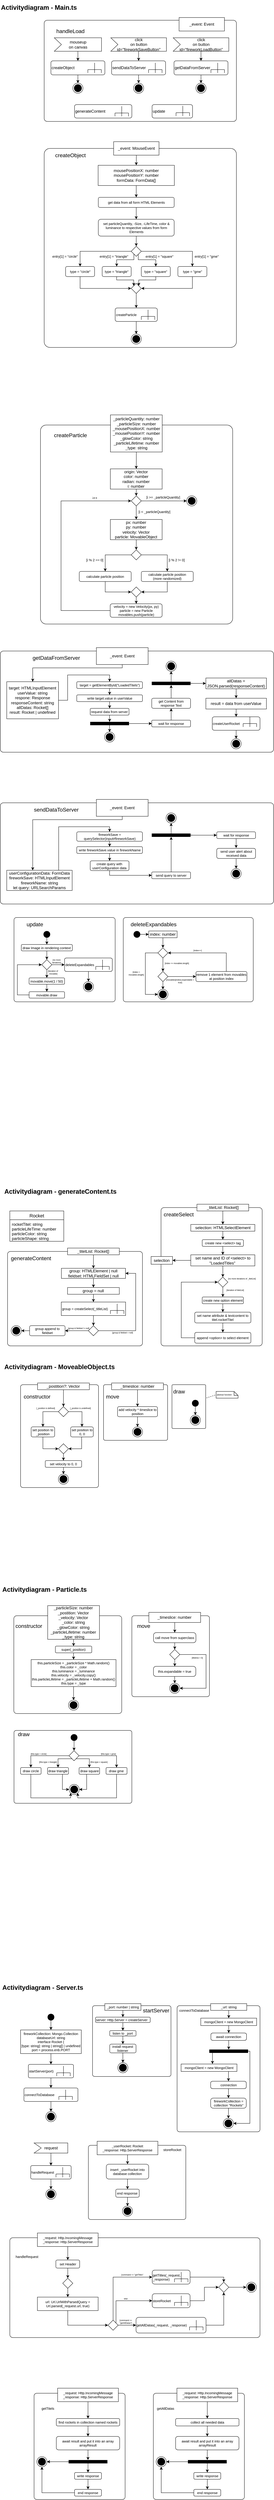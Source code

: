 <mxfile version="13.7.9" type="device"><diagram id="qetpM1VqGj6qaTK5ICy4" name="Page-1"><mxGraphModel dx="1303" dy="1161" grid="1" gridSize="10" guides="1" tooltips="1" connect="1" arrows="1" fold="1" page="1" pageScale="1" pageWidth="827" pageHeight="1169" math="0" shadow="0"><root><mxCell id="0"/><mxCell id="1" parent="0"/><mxCell id="RSvyIu1te1_9eRoO1RS8-611" value="" style="rounded=1;whiteSpace=wrap;html=1;strokeColor=#000000;strokeWidth=1;arcSize=3;" vertex="1" parent="1"><mxGeometry x="110" y="7105" width="270" height="315" as="geometry"/></mxCell><mxCell id="RSvyIu1te1_9eRoO1RS8-594" value="" style="rounded=1;whiteSpace=wrap;html=1;strokeColor=#000000;strokeWidth=1;arcSize=3;" vertex="1" parent="1"><mxGeometry x="38.14" y="6644" width="741.86" height="296" as="geometry"/></mxCell><mxCell id="RSvyIu1te1_9eRoO1RS8-548" value="" style="rounded=1;whiteSpace=wrap;html=1;strokeColor=#000000;strokeWidth=1;arcSize=3;" vertex="1" parent="1"><mxGeometry x="271.06" y="6370" width="288.94" height="220" as="geometry"/></mxCell><mxCell id="RSvyIu1te1_9eRoO1RS8-523" value="" style="rounded=1;whiteSpace=wrap;html=1;strokeColor=#000000;strokeWidth=1;arcSize=3;" vertex="1" parent="1"><mxGeometry x="534.14" y="5956" width="245.86" height="374" as="geometry"/></mxCell><mxCell id="RSvyIu1te1_9eRoO1RS8-504" value="" style="rounded=1;whiteSpace=wrap;html=1;strokeColor=#000000;strokeWidth=1;arcSize=3;" vertex="1" parent="1"><mxGeometry x="283.38" y="5956" width="232.62" height="210" as="geometry"/></mxCell><mxCell id="RSvyIu1te1_9eRoO1RS8-463" value="" style="rounded=1;whiteSpace=wrap;html=1;strokeColor=#000000;strokeWidth=1;arcSize=3;" vertex="1" parent="1"><mxGeometry x="50.5" y="5140" width="349.5" height="216" as="geometry"/></mxCell><mxCell id="RSvyIu1te1_9eRoO1RS8-424" value="" style="rounded=1;whiteSpace=wrap;html=1;strokeColor=#000000;strokeWidth=1;arcSize=3;" vertex="1" parent="1"><mxGeometry x="50" y="4800" width="320" height="290" as="geometry"/></mxCell><mxCell id="RSvyIu1te1_9eRoO1RS8-403" value="" style="rounded=1;whiteSpace=wrap;html=1;strokeColor=#000000;strokeWidth=1;arcSize=3;" vertex="1" parent="1"><mxGeometry x="316" y="4115" width="190" height="165" as="geometry"/></mxCell><mxCell id="RSvyIu1te1_9eRoO1RS8-396" value="" style="rounded=1;whiteSpace=wrap;html=1;strokeColor=#000000;strokeWidth=1;arcSize=3;" vertex="1" parent="1"><mxGeometry x="70" y="4115" width="231.1" height="305" as="geometry"/></mxCell><mxCell id="RSvyIu1te1_9eRoO1RS8-370" value="" style="rounded=1;whiteSpace=wrap;html=1;strokeColor=#000000;strokeWidth=1;arcSize=3;" vertex="1" parent="1"><mxGeometry x="486.49" y="3590" width="300" height="410" as="geometry"/></mxCell><mxCell id="RSvyIu1te1_9eRoO1RS8-334" value="" style="rounded=1;whiteSpace=wrap;html=1;strokeColor=#000000;strokeWidth=1;arcSize=3;" vertex="1" parent="1"><mxGeometry x="31.4" y="3720" width="400" height="280" as="geometry"/></mxCell><mxCell id="RSvyIu1te1_9eRoO1RS8-300" value="" style="rounded=1;whiteSpace=wrap;html=1;strokeColor=#000000;strokeWidth=1;arcSize=3;" vertex="1" parent="1"><mxGeometry x="374.52" y="2730" width="385.48" height="250" as="geometry"/></mxCell><mxCell id="RSvyIu1te1_9eRoO1RS8-277" value="" style="rounded=1;whiteSpace=wrap;html=1;strokeColor=#000000;strokeWidth=1;arcSize=3;" vertex="1" parent="1"><mxGeometry x="50.5" y="2730" width="300" height="250" as="geometry"/></mxCell><mxCell id="RSvyIu1te1_9eRoO1RS8-205" value="" style="rounded=1;whiteSpace=wrap;html=1;strokeColor=#000000;strokeWidth=1;arcSize=3;" vertex="1" parent="1"><mxGeometry x="10" y="1940" width="810" height="300" as="geometry"/></mxCell><mxCell id="RSvyIu1te1_9eRoO1RS8-160" value="" style="rounded=1;whiteSpace=wrap;html=1;strokeColor=#000000;strokeWidth=1;arcSize=3;" vertex="1" parent="1"><mxGeometry x="129" y="1270" width="570" height="590" as="geometry"/></mxCell><mxCell id="RSvyIu1te1_9eRoO1RS8-176" style="edgeStyle=orthogonalEdgeStyle;rounded=0;orthogonalLoop=1;jettySize=auto;html=1;endArrow=classic;endFill=1;fontSize=10;" edge="1" parent="1" source="RSvyIu1te1_9eRoO1RS8-89" target="RSvyIu1te1_9eRoO1RS8-83"><mxGeometry relative="1" as="geometry"/></mxCell><mxCell id="RSvyIu1te1_9eRoO1RS8-89" value="" style="rounded=1;whiteSpace=wrap;html=1;strokeColor=#000000;strokeWidth=1;arcSize=3;" vertex="1" parent="1"><mxGeometry x="140" y="450" width="570" height="590" as="geometry"/></mxCell><mxCell id="RSvyIu1te1_9eRoO1RS8-45" value="" style="rounded=1;whiteSpace=wrap;html=1;strokeColor=#000000;strokeWidth=1;arcSize=3;" vertex="1" parent="1"><mxGeometry x="140" y="70" width="570" height="300" as="geometry"/></mxCell><mxCell id="aXQByeSwmvWLskJ0Cbf8-2" value="" style="endArrow=classic;html=1;exitX=0;exitY=0;exitDx=70;exitDy=40;entryX=0.5;entryY=0;entryDx=0;entryDy=0;exitPerimeter=0;" parent="1" source="RSvyIu1te1_9eRoO1RS8-1" target="aXQByeSwmvWLskJ0Cbf8-3" edge="1"><mxGeometry width="50" height="50" relative="1" as="geometry"><mxPoint x="240" y="166.41" as="sourcePoint"/><mxPoint x="241.33" y="206.73" as="targetPoint"/></mxGeometry></mxCell><mxCell id="aXQByeSwmvWLskJ0Cbf8-3" value="createObject" style="rounded=1;whiteSpace=wrap;html=1;align=left;arcSize=14;" parent="1" vertex="1"><mxGeometry x="160" y="190.41" width="160" height="41.59" as="geometry"/></mxCell><mxCell id="aXQByeSwmvWLskJ0Cbf8-4" value="" style="endArrow=none;html=1;" parent="1" edge="1"><mxGeometry width="50" height="50" relative="1" as="geometry"><mxPoint x="269.52" y="216.2" as="sourcePoint"/><mxPoint x="309.52" y="216.2" as="targetPoint"/></mxGeometry></mxCell><mxCell id="aXQByeSwmvWLskJ0Cbf8-5" value="" style="endArrow=none;html=1;" parent="1" edge="1"><mxGeometry width="50" height="50" relative="1" as="geometry"><mxPoint x="269.52" y="226.2" as="sourcePoint"/><mxPoint x="269.52" y="216.2" as="targetPoint"/></mxGeometry></mxCell><mxCell id="aXQByeSwmvWLskJ0Cbf8-6" value="" style="endArrow=none;html=1;" parent="1" edge="1"><mxGeometry width="50" height="50" relative="1" as="geometry"><mxPoint x="309.52" y="216.2" as="sourcePoint"/><mxPoint x="309.52" y="226.2" as="targetPoint"/></mxGeometry></mxCell><mxCell id="aXQByeSwmvWLskJ0Cbf8-7" value="" style="endArrow=none;html=1;" parent="1" edge="1"><mxGeometry width="50" height="50" relative="1" as="geometry"><mxPoint x="289.52" y="226.2" as="sourcePoint"/><mxPoint x="289.52" y="196.2" as="targetPoint"/></mxGeometry></mxCell><mxCell id="aXQByeSwmvWLskJ0Cbf8-8" value="" style="endArrow=classic;html=1;exitX=0.5;exitY=1;exitDx=0;exitDy=0;entryX=0.5;entryY=0;entryDx=0;entryDy=0;" parent="1" source="aXQByeSwmvWLskJ0Cbf8-3" target="aXQByeSwmvWLskJ0Cbf8-9" edge="1"><mxGeometry width="50" height="50" relative="1" as="geometry"><mxPoint x="140" y="406.41" as="sourcePoint"/><mxPoint x="239.87" y="296.41" as="targetPoint"/></mxGeometry></mxCell><mxCell id="aXQByeSwmvWLskJ0Cbf8-9" value="" style="ellipse;html=1;shape=endState;fillColor=#000000;strokeWidth=1;strokeColor=#000000;" parent="1" vertex="1"><mxGeometry x="225" y="256.41" width="30" height="30" as="geometry"/></mxCell><mxCell id="aXQByeSwmvWLskJ0Cbf8-94" value="&lt;font style=&quot;font-size: 19px&quot;&gt;&lt;b&gt;Activitydiagram - Main.ts&lt;br&gt;&lt;/b&gt;&lt;/font&gt;" style="text;html=1;strokeColor=none;fillColor=none;align=left;verticalAlign=middle;whiteSpace=wrap;rounded=0;" parent="1" vertex="1"><mxGeometry x="10" y="10" width="810" height="45" as="geometry"/></mxCell><mxCell id="aXQByeSwmvWLskJ0Cbf8-193" value="&lt;font style=&quot;font-size: 16px&quot;&gt;handleLoad&lt;/font&gt;" style="text;html=1;strokeColor=none;fillColor=none;align=center;verticalAlign=middle;whiteSpace=wrap;rounded=0;" parent="1" vertex="1"><mxGeometry x="172.5" y="92" width="90" height="20" as="geometry"/></mxCell><mxCell id="RSvyIu1te1_9eRoO1RS8-1" value="mouseup&lt;br&gt;on canvas" style="html=1;shadow=0;dashed=0;align=center;verticalAlign=middle;shape=mxgraph.arrows2.arrow;dy=0;dx=0;notch=21.17;" vertex="1" parent="1"><mxGeometry x="170" y="122" width="140" height="40" as="geometry"/></mxCell><mxCell id="RSvyIu1te1_9eRoO1RS8-8" value="" style="edgeStyle=orthogonalEdgeStyle;rounded=0;orthogonalLoop=1;jettySize=auto;html=1;" edge="1" parent="1" source="RSvyIu1te1_9eRoO1RS8-2" target="RSvyIu1te1_9eRoO1RS8-3"><mxGeometry relative="1" as="geometry"/></mxCell><mxCell id="RSvyIu1te1_9eRoO1RS8-2" value="click&lt;br&gt;on button&lt;br&gt;id=&quot;fireworkSaveButton&quot;" style="html=1;shadow=0;dashed=0;align=center;verticalAlign=middle;shape=mxgraph.arrows2.arrow;dy=0;dx=0;notch=21.17;" vertex="1" parent="1"><mxGeometry x="337.5" y="122" width="165" height="40" as="geometry"/></mxCell><mxCell id="RSvyIu1te1_9eRoO1RS8-10" style="edgeStyle=orthogonalEdgeStyle;rounded=0;orthogonalLoop=1;jettySize=auto;html=1;entryX=0.5;entryY=0;entryDx=0;entryDy=0;" edge="1" parent="1" source="RSvyIu1te1_9eRoO1RS8-3" target="RSvyIu1te1_9eRoO1RS8-38"><mxGeometry relative="1" as="geometry"><mxPoint x="402.5" y="252" as="targetPoint"/></mxGeometry></mxCell><mxCell id="RSvyIu1te1_9eRoO1RS8-3" value="sendDataToServer" style="rounded=1;whiteSpace=wrap;html=1;align=left;arcSize=14;" vertex="1" parent="1"><mxGeometry x="340" y="190.41" width="160" height="41.59" as="geometry"/></mxCell><mxCell id="RSvyIu1te1_9eRoO1RS8-4" value="" style="endArrow=none;html=1;" edge="1" parent="1"><mxGeometry width="50" height="50" relative="1" as="geometry"><mxPoint x="449.52" y="216.2" as="sourcePoint"/><mxPoint x="489.52" y="216.2" as="targetPoint"/></mxGeometry></mxCell><mxCell id="RSvyIu1te1_9eRoO1RS8-5" value="" style="endArrow=none;html=1;" edge="1" parent="1"><mxGeometry width="50" height="50" relative="1" as="geometry"><mxPoint x="449.52" y="226.2" as="sourcePoint"/><mxPoint x="449.52" y="216.2" as="targetPoint"/></mxGeometry></mxCell><mxCell id="RSvyIu1te1_9eRoO1RS8-6" value="" style="endArrow=none;html=1;" edge="1" parent="1"><mxGeometry width="50" height="50" relative="1" as="geometry"><mxPoint x="489.52" y="216.2" as="sourcePoint"/><mxPoint x="489.52" y="226.2" as="targetPoint"/></mxGeometry></mxCell><mxCell id="RSvyIu1te1_9eRoO1RS8-7" value="" style="endArrow=none;html=1;" edge="1" parent="1"><mxGeometry width="50" height="50" relative="1" as="geometry"><mxPoint x="469.52" y="226.2" as="sourcePoint"/><mxPoint x="469.52" y="196.2" as="targetPoint"/></mxGeometry></mxCell><mxCell id="RSvyIu1te1_9eRoO1RS8-16" value="" style="edgeStyle=orthogonalEdgeStyle;rounded=0;orthogonalLoop=1;jettySize=auto;html=1;" edge="1" parent="1" source="RSvyIu1te1_9eRoO1RS8-17" target="RSvyIu1te1_9eRoO1RS8-19"><mxGeometry relative="1" as="geometry"/></mxCell><mxCell id="RSvyIu1te1_9eRoO1RS8-17" value="click&lt;br&gt;on button&lt;br&gt;id=&quot;fireworkLoadButton&quot;" style="html=1;shadow=0;dashed=0;align=center;verticalAlign=middle;shape=mxgraph.arrows2.arrow;dy=0;dx=0;notch=21.17;" vertex="1" parent="1"><mxGeometry x="522.5" y="122" width="165" height="40" as="geometry"/></mxCell><mxCell id="RSvyIu1te1_9eRoO1RS8-18" style="edgeStyle=orthogonalEdgeStyle;rounded=0;orthogonalLoop=1;jettySize=auto;html=1;entryX=0.5;entryY=0;entryDx=0;entryDy=0;" edge="1" parent="1" source="RSvyIu1te1_9eRoO1RS8-19" target="RSvyIu1te1_9eRoO1RS8-39"><mxGeometry relative="1" as="geometry"><mxPoint x="605" y="256.41" as="targetPoint"/></mxGeometry></mxCell><mxCell id="RSvyIu1te1_9eRoO1RS8-19" value="getDataFromServer" style="rounded=1;whiteSpace=wrap;html=1;align=left;arcSize=14;" vertex="1" parent="1"><mxGeometry x="525" y="190.41" width="160" height="41.59" as="geometry"/></mxCell><mxCell id="RSvyIu1te1_9eRoO1RS8-24" value="" style="group" vertex="1" connectable="0" parent="1"><mxGeometry x="634.52" y="196.2" width="40" height="30" as="geometry"/></mxCell><mxCell id="RSvyIu1te1_9eRoO1RS8-20" value="" style="endArrow=none;html=1;" edge="1" parent="RSvyIu1te1_9eRoO1RS8-24"><mxGeometry width="50" height="50" relative="1" as="geometry"><mxPoint y="20" as="sourcePoint"/><mxPoint x="40" y="20" as="targetPoint"/></mxGeometry></mxCell><mxCell id="RSvyIu1te1_9eRoO1RS8-21" value="" style="endArrow=none;html=1;" edge="1" parent="RSvyIu1te1_9eRoO1RS8-24"><mxGeometry width="50" height="50" relative="1" as="geometry"><mxPoint y="30" as="sourcePoint"/><mxPoint y="20" as="targetPoint"/></mxGeometry></mxCell><mxCell id="RSvyIu1te1_9eRoO1RS8-22" value="" style="endArrow=none;html=1;" edge="1" parent="RSvyIu1te1_9eRoO1RS8-24"><mxGeometry width="50" height="50" relative="1" as="geometry"><mxPoint x="40" y="20" as="sourcePoint"/><mxPoint x="40" y="30" as="targetPoint"/></mxGeometry></mxCell><mxCell id="RSvyIu1te1_9eRoO1RS8-23" value="" style="endArrow=none;html=1;" edge="1" parent="RSvyIu1te1_9eRoO1RS8-24"><mxGeometry width="50" height="50" relative="1" as="geometry"><mxPoint x="20" y="30" as="sourcePoint"/><mxPoint x="20" as="targetPoint"/></mxGeometry></mxCell><mxCell id="RSvyIu1te1_9eRoO1RS8-38" value="" style="ellipse;html=1;shape=endState;fillColor=#000000;strokeWidth=1;strokeColor=#000000;" vertex="1" parent="1"><mxGeometry x="405" y="256.41" width="30" height="30" as="geometry"/></mxCell><mxCell id="RSvyIu1te1_9eRoO1RS8-39" value="" style="ellipse;html=1;shape=endState;fillColor=#000000;strokeWidth=1;strokeColor=#000000;" vertex="1" parent="1"><mxGeometry x="590" y="256.41" width="30" height="30" as="geometry"/></mxCell><mxCell id="RSvyIu1te1_9eRoO1RS8-47" value="_event: Event" style="rounded=0;whiteSpace=wrap;html=1;strokeColor=#000000;strokeWidth=1;" vertex="1" parent="1"><mxGeometry x="540" y="62" width="134.52" height="40" as="geometry"/></mxCell><mxCell id="RSvyIu1te1_9eRoO1RS8-54" value="" style="group" vertex="1" connectable="0" parent="1"><mxGeometry x="460" y="320" width="120" height="40" as="geometry"/></mxCell><mxCell id="kKc55AXTYBTINwrjTYE--1" value="update" style="rounded=1;whiteSpace=wrap;html=1;align=left;" parent="RSvyIu1te1_9eRoO1RS8-54" vertex="1"><mxGeometry width="120" height="40" as="geometry"/></mxCell><mxCell id="RSvyIu1te1_9eRoO1RS8-40" value="" style="group;strokeWidth=1;" vertex="1" connectable="0" parent="RSvyIu1te1_9eRoO1RS8-54"><mxGeometry x="71" y="4" width="40" height="30" as="geometry"/></mxCell><mxCell id="RSvyIu1te1_9eRoO1RS8-41" value="" style="endArrow=none;html=1;" edge="1" parent="RSvyIu1te1_9eRoO1RS8-40"><mxGeometry width="50" height="50" relative="1" as="geometry"><mxPoint y="20" as="sourcePoint"/><mxPoint x="40" y="20" as="targetPoint"/></mxGeometry></mxCell><mxCell id="RSvyIu1te1_9eRoO1RS8-42" value="" style="endArrow=none;html=1;" edge="1" parent="RSvyIu1te1_9eRoO1RS8-40"><mxGeometry width="50" height="50" relative="1" as="geometry"><mxPoint y="30" as="sourcePoint"/><mxPoint y="20" as="targetPoint"/></mxGeometry></mxCell><mxCell id="RSvyIu1te1_9eRoO1RS8-43" value="" style="endArrow=none;html=1;" edge="1" parent="RSvyIu1te1_9eRoO1RS8-40"><mxGeometry width="50" height="50" relative="1" as="geometry"><mxPoint x="40" y="20" as="sourcePoint"/><mxPoint x="40" y="30" as="targetPoint"/></mxGeometry></mxCell><mxCell id="RSvyIu1te1_9eRoO1RS8-44" value="" style="endArrow=none;html=1;" edge="1" parent="RSvyIu1te1_9eRoO1RS8-40"><mxGeometry width="50" height="50" relative="1" as="geometry"><mxPoint x="20" y="30" as="sourcePoint"/><mxPoint x="20" as="targetPoint"/></mxGeometry></mxCell><mxCell id="RSvyIu1te1_9eRoO1RS8-55" value="" style="group" vertex="1" connectable="0" parent="1"><mxGeometry x="230" y="320" width="170" height="40" as="geometry"/></mxCell><mxCell id="RSvyIu1te1_9eRoO1RS8-48" value="generateContent" style="rounded=1;whiteSpace=wrap;html=1;align=left;" vertex="1" parent="RSvyIu1te1_9eRoO1RS8-55"><mxGeometry width="170" height="40" as="geometry"/></mxCell><mxCell id="RSvyIu1te1_9eRoO1RS8-49" value="" style="group;strokeWidth=1;" vertex="1" connectable="0" parent="RSvyIu1te1_9eRoO1RS8-55"><mxGeometry x="120" y="5" width="40" height="30" as="geometry"/></mxCell><mxCell id="RSvyIu1te1_9eRoO1RS8-50" value="" style="endArrow=none;html=1;" edge="1" parent="RSvyIu1te1_9eRoO1RS8-49"><mxGeometry width="50" height="50" relative="1" as="geometry"><mxPoint y="20" as="sourcePoint"/><mxPoint x="40" y="20" as="targetPoint"/></mxGeometry></mxCell><mxCell id="RSvyIu1te1_9eRoO1RS8-51" value="" style="endArrow=none;html=1;" edge="1" parent="RSvyIu1te1_9eRoO1RS8-49"><mxGeometry width="50" height="50" relative="1" as="geometry"><mxPoint y="30" as="sourcePoint"/><mxPoint y="20" as="targetPoint"/></mxGeometry></mxCell><mxCell id="RSvyIu1te1_9eRoO1RS8-52" value="" style="endArrow=none;html=1;" edge="1" parent="RSvyIu1te1_9eRoO1RS8-49"><mxGeometry width="50" height="50" relative="1" as="geometry"><mxPoint x="40" y="20" as="sourcePoint"/><mxPoint x="40" y="30" as="targetPoint"/></mxGeometry></mxCell><mxCell id="RSvyIu1te1_9eRoO1RS8-53" value="" style="endArrow=none;html=1;" edge="1" parent="RSvyIu1te1_9eRoO1RS8-49"><mxGeometry width="50" height="50" relative="1" as="geometry"><mxPoint x="20" y="30" as="sourcePoint"/><mxPoint x="20" as="targetPoint"/></mxGeometry></mxCell><mxCell id="RSvyIu1te1_9eRoO1RS8-119" value="" style="edgeStyle=orthogonalEdgeStyle;rounded=0;orthogonalLoop=1;jettySize=auto;html=1;endArrow=classic;endFill=1;fontSize=10;" edge="1" parent="1" source="RSvyIu1te1_9eRoO1RS8-56" target="RSvyIu1te1_9eRoO1RS8-57"><mxGeometry relative="1" as="geometry"/></mxCell><mxCell id="RSvyIu1te1_9eRoO1RS8-56" value="_event: MouseEvent" style="rounded=0;whiteSpace=wrap;html=1;strokeColor=#000000;strokeWidth=1;" vertex="1" parent="1"><mxGeometry x="346" y="430" width="134.52" height="40" as="geometry"/></mxCell><mxCell id="RSvyIu1te1_9eRoO1RS8-98" value="" style="edgeStyle=orthogonalEdgeStyle;rounded=0;orthogonalLoop=1;jettySize=auto;html=1;endArrow=classic;endFill=1;fontSize=10;" edge="1" parent="1" source="RSvyIu1te1_9eRoO1RS8-57" target="RSvyIu1te1_9eRoO1RS8-97"><mxGeometry relative="1" as="geometry"/></mxCell><mxCell id="RSvyIu1te1_9eRoO1RS8-57" value="mousePositionX: number&lt;br&gt;mousePositionY: number&lt;br&gt;formData: FormData[]" style="rounded=0;whiteSpace=wrap;html=1;strokeColor=#000000;strokeWidth=1;" vertex="1" parent="1"><mxGeometry x="300" y="500" width="226" height="60" as="geometry"/></mxCell><mxCell id="RSvyIu1te1_9eRoO1RS8-79" style="edgeStyle=orthogonalEdgeStyle;rounded=0;orthogonalLoop=1;jettySize=auto;html=1;entryX=0.5;entryY=0;entryDx=0;entryDy=0;endArrow=classic;endFill=1;fontSize=10;" edge="1" parent="1" source="RSvyIu1te1_9eRoO1RS8-61" target="RSvyIu1te1_9eRoO1RS8-76"><mxGeometry relative="1" as="geometry"/></mxCell><mxCell id="RSvyIu1te1_9eRoO1RS8-80" style="edgeStyle=orthogonalEdgeStyle;rounded=0;orthogonalLoop=1;jettySize=auto;html=1;entryX=0.5;entryY=0;entryDx=0;entryDy=0;endArrow=classic;endFill=1;fontSize=10;" edge="1" parent="1" source="RSvyIu1te1_9eRoO1RS8-61" target="RSvyIu1te1_9eRoO1RS8-75"><mxGeometry relative="1" as="geometry"><Array as="points"><mxPoint x="406" y="780"/><mxPoint x="355" y="780"/></Array></mxGeometry></mxCell><mxCell id="RSvyIu1te1_9eRoO1RS8-81" style="edgeStyle=orthogonalEdgeStyle;rounded=0;orthogonalLoop=1;jettySize=auto;html=1;entryX=0.5;entryY=0;entryDx=0;entryDy=0;endArrow=classic;endFill=1;fontSize=10;" edge="1" parent="1" source="RSvyIu1te1_9eRoO1RS8-61" target="RSvyIu1te1_9eRoO1RS8-78"><mxGeometry relative="1" as="geometry"><Array as="points"><mxPoint x="419" y="780"/><mxPoint x="471" y="780"/></Array></mxGeometry></mxCell><mxCell id="RSvyIu1te1_9eRoO1RS8-82" style="edgeStyle=orthogonalEdgeStyle;rounded=0;orthogonalLoop=1;jettySize=auto;html=1;entryX=0.5;entryY=0;entryDx=0;entryDy=0;endArrow=classic;endFill=1;fontSize=10;" edge="1" parent="1" source="RSvyIu1te1_9eRoO1RS8-61" target="RSvyIu1te1_9eRoO1RS8-77"><mxGeometry relative="1" as="geometry"/></mxCell><mxCell id="RSvyIu1te1_9eRoO1RS8-61" value="" style="rhombus;whiteSpace=wrap;html=1;strokeColor=#000000;strokeWidth=1;" vertex="1" parent="1"><mxGeometry x="398" y="740" width="30" height="30" as="geometry"/></mxCell><mxCell id="RSvyIu1te1_9eRoO1RS8-105" style="edgeStyle=orthogonalEdgeStyle;rounded=0;orthogonalLoop=1;jettySize=auto;html=1;entryX=0;entryY=0;entryDx=0;entryDy=0;endArrow=classic;endFill=1;fontSize=10;" edge="1" parent="1" source="RSvyIu1te1_9eRoO1RS8-75" target="RSvyIu1te1_9eRoO1RS8-104"><mxGeometry relative="1" as="geometry"><Array as="points"><mxPoint x="355" y="840"/><mxPoint x="405" y="840"/></Array></mxGeometry></mxCell><mxCell id="RSvyIu1te1_9eRoO1RS8-75" value="type = &quot;triangle&quot;" style="rounded=1;whiteSpace=wrap;html=1;strokeColor=#000000;strokeWidth=1;fontSize=10;" vertex="1" parent="1"><mxGeometry x="312" y="800" width="86" height="30" as="geometry"/></mxCell><mxCell id="RSvyIu1te1_9eRoO1RS8-106" style="edgeStyle=orthogonalEdgeStyle;rounded=0;orthogonalLoop=1;jettySize=auto;html=1;endArrow=classic;endFill=1;fontSize=10;entryX=0;entryY=0.5;entryDx=0;entryDy=0;" edge="1" parent="1" source="RSvyIu1te1_9eRoO1RS8-76" target="RSvyIu1te1_9eRoO1RS8-104"><mxGeometry relative="1" as="geometry"><mxPoint x="246.5" y="940" as="targetPoint"/><Array as="points"><mxPoint x="247" y="865"/></Array></mxGeometry></mxCell><mxCell id="RSvyIu1te1_9eRoO1RS8-76" value="type = &quot;circle&quot;" style="rounded=1;whiteSpace=wrap;html=1;strokeColor=#000000;strokeWidth=1;fontSize=10;" vertex="1" parent="1"><mxGeometry x="203.5" y="800" width="86" height="30" as="geometry"/></mxCell><mxCell id="RSvyIu1te1_9eRoO1RS8-108" style="edgeStyle=orthogonalEdgeStyle;rounded=0;orthogonalLoop=1;jettySize=auto;html=1;entryX=1;entryY=0.5;entryDx=0;entryDy=0;endArrow=classic;endFill=1;fontSize=10;" edge="1" parent="1" source="RSvyIu1te1_9eRoO1RS8-77" target="RSvyIu1te1_9eRoO1RS8-104"><mxGeometry relative="1" as="geometry"><Array as="points"><mxPoint x="579" y="865"/></Array></mxGeometry></mxCell><mxCell id="RSvyIu1te1_9eRoO1RS8-77" value="type = &quot;gme&quot;" style="rounded=1;whiteSpace=wrap;html=1;strokeColor=#000000;strokeWidth=1;fontSize=10;" vertex="1" parent="1"><mxGeometry x="536.5" y="800" width="86" height="30" as="geometry"/></mxCell><mxCell id="RSvyIu1te1_9eRoO1RS8-107" style="edgeStyle=orthogonalEdgeStyle;rounded=0;orthogonalLoop=1;jettySize=auto;html=1;entryX=1;entryY=0;entryDx=0;entryDy=0;endArrow=classic;endFill=1;fontSize=10;" edge="1" parent="1" source="RSvyIu1te1_9eRoO1RS8-78" target="RSvyIu1te1_9eRoO1RS8-104"><mxGeometry relative="1" as="geometry"><Array as="points"><mxPoint x="471" y="840"/><mxPoint x="421" y="840"/></Array></mxGeometry></mxCell><mxCell id="RSvyIu1te1_9eRoO1RS8-78" value="type = &quot;square&quot;" style="rounded=1;whiteSpace=wrap;html=1;strokeColor=#000000;strokeWidth=1;fontSize=10;" vertex="1" parent="1"><mxGeometry x="428" y="800" width="86" height="30" as="geometry"/></mxCell><mxCell id="RSvyIu1te1_9eRoO1RS8-86" style="edgeStyle=orthogonalEdgeStyle;rounded=0;orthogonalLoop=1;jettySize=auto;html=1;entryX=0.5;entryY=0;entryDx=0;entryDy=0;endArrow=classic;endFill=1;fontSize=10;" edge="1" parent="1" source="RSvyIu1te1_9eRoO1RS8-83" target="RSvyIu1te1_9eRoO1RS8-61"><mxGeometry relative="1" as="geometry"/></mxCell><mxCell id="RSvyIu1te1_9eRoO1RS8-83" value="set particleQuantity, -Size, -LifeTime, color &amp;amp; luminance to&amp;nbsp;respective values from form Elements" style="rounded=1;whiteSpace=wrap;html=1;strokeColor=#000000;strokeWidth=1;fontSize=10;" vertex="1" parent="1"><mxGeometry x="300.5" y="660" width="225" height="50" as="geometry"/></mxCell><mxCell id="RSvyIu1te1_9eRoO1RS8-87" value="&lt;font style=&quot;font-size: 16px&quot;&gt;createObject&lt;/font&gt;" style="text;html=1;strokeColor=none;fillColor=none;align=center;verticalAlign=middle;whiteSpace=wrap;rounded=0;" vertex="1" parent="1"><mxGeometry x="172.5" y="460" width="90" height="20" as="geometry"/></mxCell><mxCell id="RSvyIu1te1_9eRoO1RS8-94" value="entry[1] = &quot;circle&quot;" style="text;html=1;strokeColor=none;fillColor=none;align=center;verticalAlign=middle;whiteSpace=wrap;rounded=0;fontSize=10;" vertex="1" parent="1"><mxGeometry x="160" y="760" width="83.5" height="20" as="geometry"/></mxCell><mxCell id="RSvyIu1te1_9eRoO1RS8-99" value="" style="edgeStyle=orthogonalEdgeStyle;rounded=0;orthogonalLoop=1;jettySize=auto;html=1;endArrow=classic;endFill=1;fontSize=10;" edge="1" parent="1" source="RSvyIu1te1_9eRoO1RS8-97" target="RSvyIu1te1_9eRoO1RS8-83"><mxGeometry relative="1" as="geometry"/></mxCell><mxCell id="RSvyIu1te1_9eRoO1RS8-97" value="get data from all form HTML Elements" style="rounded=1;whiteSpace=wrap;html=1;strokeColor=#000000;strokeWidth=1;fontSize=10;" vertex="1" parent="1"><mxGeometry x="300.5" y="595" width="225" height="30" as="geometry"/></mxCell><mxCell id="RSvyIu1te1_9eRoO1RS8-100" value="entry[1] = &quot;triangle&quot;" style="text;html=1;strokeColor=none;fillColor=none;align=center;verticalAlign=middle;whiteSpace=wrap;rounded=0;fontSize=10;" vertex="1" parent="1"><mxGeometry x="300" y="760" width="93.5" height="20" as="geometry"/></mxCell><mxCell id="RSvyIu1te1_9eRoO1RS8-101" value="entry[1] = &quot;square&quot;" style="text;html=1;strokeColor=none;fillColor=none;align=center;verticalAlign=middle;whiteSpace=wrap;rounded=0;fontSize=10;" vertex="1" parent="1"><mxGeometry x="435" y="760" width="93.5" height="20" as="geometry"/></mxCell><mxCell id="RSvyIu1te1_9eRoO1RS8-102" value="entry[1] = &quot;gme&quot;" style="text;html=1;strokeColor=none;fillColor=none;align=center;verticalAlign=middle;whiteSpace=wrap;rounded=0;fontSize=10;" vertex="1" parent="1"><mxGeometry x="580" y="760" width="83.5" height="20" as="geometry"/></mxCell><mxCell id="RSvyIu1te1_9eRoO1RS8-116" style="edgeStyle=orthogonalEdgeStyle;rounded=0;orthogonalLoop=1;jettySize=auto;html=1;entryX=0.5;entryY=0;entryDx=0;entryDy=0;endArrow=classic;endFill=1;fontSize=10;" edge="1" parent="1" source="RSvyIu1te1_9eRoO1RS8-104" target="RSvyIu1te1_9eRoO1RS8-110"><mxGeometry relative="1" as="geometry"/></mxCell><mxCell id="RSvyIu1te1_9eRoO1RS8-104" value="" style="rhombus;whiteSpace=wrap;html=1;strokeColor=#000000;strokeWidth=1;" vertex="1" parent="1"><mxGeometry x="398" y="850" width="30" height="30" as="geometry"/></mxCell><mxCell id="RSvyIu1te1_9eRoO1RS8-118" style="edgeStyle=orthogonalEdgeStyle;rounded=0;orthogonalLoop=1;jettySize=auto;html=1;entryX=0.5;entryY=0;entryDx=0;entryDy=0;endArrow=classic;endFill=1;fontSize=10;" edge="1" parent="1" source="RSvyIu1te1_9eRoO1RS8-110" target="RSvyIu1te1_9eRoO1RS8-117"><mxGeometry relative="1" as="geometry"/></mxCell><mxCell id="RSvyIu1te1_9eRoO1RS8-110" value="createParticle" style="rounded=1;whiteSpace=wrap;html=1;strokeColor=#000000;strokeWidth=1;fontSize=10;align=left;" vertex="1" parent="1"><mxGeometry x="350.5" y="923" width="125" height="40" as="geometry"/></mxCell><mxCell id="RSvyIu1te1_9eRoO1RS8-111" value="" style="group;strokeWidth=1;fontSize=10;" vertex="1" connectable="0" parent="1"><mxGeometry x="428" y="928" width="40" height="30" as="geometry"/></mxCell><mxCell id="RSvyIu1te1_9eRoO1RS8-112" value="" style="endArrow=none;html=1;" edge="1" parent="RSvyIu1te1_9eRoO1RS8-111"><mxGeometry width="50" height="50" relative="1" as="geometry"><mxPoint y="20" as="sourcePoint"/><mxPoint x="40" y="20" as="targetPoint"/></mxGeometry></mxCell><mxCell id="RSvyIu1te1_9eRoO1RS8-113" value="" style="endArrow=none;html=1;" edge="1" parent="RSvyIu1te1_9eRoO1RS8-111"><mxGeometry width="50" height="50" relative="1" as="geometry"><mxPoint y="30" as="sourcePoint"/><mxPoint y="20" as="targetPoint"/></mxGeometry></mxCell><mxCell id="RSvyIu1te1_9eRoO1RS8-114" value="" style="endArrow=none;html=1;" edge="1" parent="RSvyIu1te1_9eRoO1RS8-111"><mxGeometry width="50" height="50" relative="1" as="geometry"><mxPoint x="40" y="20" as="sourcePoint"/><mxPoint x="40" y="30" as="targetPoint"/></mxGeometry></mxCell><mxCell id="RSvyIu1te1_9eRoO1RS8-115" value="" style="endArrow=none;html=1;" edge="1" parent="RSvyIu1te1_9eRoO1RS8-111"><mxGeometry width="50" height="50" relative="1" as="geometry"><mxPoint x="20" y="30" as="sourcePoint"/><mxPoint x="20" as="targetPoint"/></mxGeometry></mxCell><mxCell id="RSvyIu1te1_9eRoO1RS8-117" value="" style="ellipse;html=1;shape=endState;fillColor=#000000;strokeWidth=1;strokeColor=#000000;" vertex="1" parent="1"><mxGeometry x="398" y="1000" width="30" height="30" as="geometry"/></mxCell><mxCell id="RSvyIu1te1_9eRoO1RS8-120" value="&lt;font style=&quot;font-size: 16px&quot;&gt;createParticle&lt;/font&gt;" style="text;html=1;strokeColor=none;fillColor=none;align=center;verticalAlign=middle;whiteSpace=wrap;rounded=0;" vertex="1" parent="1"><mxGeometry x="172.5" y="1290" width="90" height="20" as="geometry"/></mxCell><mxCell id="RSvyIu1te1_9eRoO1RS8-126" value="" style="edgeStyle=orthogonalEdgeStyle;rounded=0;orthogonalLoop=1;jettySize=auto;html=1;endArrow=classic;endFill=1;fontSize=10;" edge="1" parent="1" source="RSvyIu1te1_9eRoO1RS8-121" target="RSvyIu1te1_9eRoO1RS8-123"><mxGeometry relative="1" as="geometry"/></mxCell><mxCell id="RSvyIu1te1_9eRoO1RS8-121" value="_particleQuantity: number&lt;br&gt;_particleSize: number&lt;br&gt;_mousePositionX: number&lt;br&gt;_mousePositionY: number&lt;br&gt;_glowColor: string&lt;br&gt;_particleLifetime: number&lt;br&gt;_type: string" style="rounded=0;whiteSpace=wrap;html=1;strokeColor=#000000;strokeWidth=1;" vertex="1" parent="1"><mxGeometry x="336.52" y="1240" width="153.48" height="110" as="geometry"/></mxCell><mxCell id="RSvyIu1te1_9eRoO1RS8-125" value="" style="edgeStyle=orthogonalEdgeStyle;rounded=0;orthogonalLoop=1;jettySize=auto;html=1;endArrow=classic;endFill=1;fontSize=10;" edge="1" parent="1" source="RSvyIu1te1_9eRoO1RS8-123" target="RSvyIu1te1_9eRoO1RS8-124"><mxGeometry relative="1" as="geometry"/></mxCell><mxCell id="RSvyIu1te1_9eRoO1RS8-123" value="origin: Vector&lt;br&gt;color: number&lt;br&gt;radian: number&lt;br&gt;i: number" style="rounded=0;whiteSpace=wrap;html=1;strokeColor=#000000;strokeWidth=1;" vertex="1" parent="1"><mxGeometry x="336.26" y="1400" width="153.48" height="60" as="geometry"/></mxCell><mxCell id="RSvyIu1te1_9eRoO1RS8-129" value="" style="edgeStyle=orthogonalEdgeStyle;rounded=0;orthogonalLoop=1;jettySize=auto;html=1;endArrow=classic;endFill=1;fontSize=10;" edge="1" parent="1" source="RSvyIu1te1_9eRoO1RS8-124" target="RSvyIu1te1_9eRoO1RS8-128"><mxGeometry relative="1" as="geometry"/></mxCell><mxCell id="RSvyIu1te1_9eRoO1RS8-158" style="edgeStyle=orthogonalEdgeStyle;rounded=0;orthogonalLoop=1;jettySize=auto;html=1;entryX=0;entryY=0.5;entryDx=0;entryDy=0;endArrow=classic;endFill=1;fontSize=10;" edge="1" parent="1" source="RSvyIu1te1_9eRoO1RS8-124" target="RSvyIu1te1_9eRoO1RS8-157"><mxGeometry relative="1" as="geometry"/></mxCell><mxCell id="RSvyIu1te1_9eRoO1RS8-124" value="" style="rhombus;whiteSpace=wrap;html=1;strokeColor=#000000;strokeWidth=1;" vertex="1" parent="1"><mxGeometry x="398" y="1480" width="30" height="30" as="geometry"/></mxCell><mxCell id="RSvyIu1te1_9eRoO1RS8-135" value="" style="edgeStyle=orthogonalEdgeStyle;rounded=0;orthogonalLoop=1;jettySize=auto;html=1;endArrow=classic;endFill=1;fontSize=10;" edge="1" parent="1" source="RSvyIu1te1_9eRoO1RS8-128" target="RSvyIu1te1_9eRoO1RS8-134"><mxGeometry relative="1" as="geometry"/></mxCell><mxCell id="RSvyIu1te1_9eRoO1RS8-128" value="px: number&lt;br&gt;py: number&lt;br&gt;velocity: Vector&lt;br&gt;particle: MovableObject" style="rounded=0;whiteSpace=wrap;html=1;strokeColor=#000000;strokeWidth=1;" vertex="1" parent="1"><mxGeometry x="336.26" y="1550" width="153.48" height="60" as="geometry"/></mxCell><mxCell id="RSvyIu1te1_9eRoO1RS8-130" value="[i &amp;lt; _particleQuantity]" style="text;html=1;strokeColor=none;fillColor=none;align=center;verticalAlign=middle;whiteSpace=wrap;rounded=0;fontSize=10;" vertex="1" parent="1"><mxGeometry x="414" y="1517" width="106" height="20" as="geometry"/></mxCell><mxCell id="RSvyIu1te1_9eRoO1RS8-153" style="edgeStyle=orthogonalEdgeStyle;rounded=0;orthogonalLoop=1;jettySize=auto;html=1;entryX=1;entryY=0.5;entryDx=0;entryDy=0;endArrow=classic;endFill=1;fontSize=10;" edge="1" parent="1" source="RSvyIu1te1_9eRoO1RS8-132" target="RSvyIu1te1_9eRoO1RS8-151"><mxGeometry relative="1" as="geometry"/></mxCell><mxCell id="RSvyIu1te1_9eRoO1RS8-132" value="calculate particle position&lt;br&gt;(more randomized)" style="rounded=1;whiteSpace=wrap;html=1;strokeColor=#000000;strokeWidth=1;fontSize=10;" vertex="1" parent="1"><mxGeometry x="428" y="1704" width="154" height="30" as="geometry"/></mxCell><mxCell id="RSvyIu1te1_9eRoO1RS8-144" style="edgeStyle=orthogonalEdgeStyle;rounded=0;orthogonalLoop=1;jettySize=auto;html=1;endArrow=classic;endFill=1;fontSize=10;entryX=0.5;entryY=0;entryDx=0;entryDy=0;exitX=0;exitY=0.5;exitDx=0;exitDy=0;" edge="1" parent="1" source="RSvyIu1te1_9eRoO1RS8-134" target="RSvyIu1te1_9eRoO1RS8-142"><mxGeometry relative="1" as="geometry"><mxPoint x="320" y="1655" as="targetPoint"/></mxGeometry></mxCell><mxCell id="RSvyIu1te1_9eRoO1RS8-134" value="" style="rhombus;whiteSpace=wrap;html=1;strokeColor=#000000;strokeWidth=1;" vertex="1" parent="1"><mxGeometry x="398" y="1640" width="30" height="30" as="geometry"/></mxCell><mxCell id="RSvyIu1te1_9eRoO1RS8-140" value="" style="edgeStyle=orthogonalEdgeStyle;rounded=0;orthogonalLoop=1;jettySize=auto;html=1;endArrow=classic;endFill=1;fontSize=10;exitX=1;exitY=0.5;exitDx=0;exitDy=0;" edge="1" parent="1" source="RSvyIu1te1_9eRoO1RS8-134" target="RSvyIu1te1_9eRoO1RS8-132"><mxGeometry relative="1" as="geometry"><mxPoint x="423.069" y="1620" as="sourcePoint"/><mxPoint x="423.0" y="1650" as="targetPoint"/></mxGeometry></mxCell><mxCell id="RSvyIu1te1_9eRoO1RS8-141" value="[i % 2 == 0]" style="text;html=1;strokeColor=none;fillColor=none;align=center;verticalAlign=middle;whiteSpace=wrap;rounded=0;fontSize=10;" vertex="1" parent="1"><mxGeometry x="260" y="1660" width="60" height="20" as="geometry"/></mxCell><mxCell id="RSvyIu1te1_9eRoO1RS8-152" style="edgeStyle=orthogonalEdgeStyle;rounded=0;orthogonalLoop=1;jettySize=auto;html=1;entryX=0;entryY=0.5;entryDx=0;entryDy=0;endArrow=classic;endFill=1;fontSize=10;" edge="1" parent="1" source="RSvyIu1te1_9eRoO1RS8-142" target="RSvyIu1te1_9eRoO1RS8-151"><mxGeometry relative="1" as="geometry"/></mxCell><mxCell id="RSvyIu1te1_9eRoO1RS8-142" value="calculate particle position" style="rounded=1;whiteSpace=wrap;html=1;strokeColor=#000000;strokeWidth=1;fontSize=10;" vertex="1" parent="1"><mxGeometry x="244" y="1704" width="154" height="30" as="geometry"/></mxCell><mxCell id="RSvyIu1te1_9eRoO1RS8-145" value="[i % 2 != 0]" style="text;html=1;strokeColor=none;fillColor=none;align=center;verticalAlign=middle;whiteSpace=wrap;rounded=0;fontSize=10;" vertex="1" parent="1"><mxGeometry x="502.5" y="1660" width="60" height="20" as="geometry"/></mxCell><mxCell id="RSvyIu1te1_9eRoO1RS8-155" style="edgeStyle=orthogonalEdgeStyle;rounded=0;orthogonalLoop=1;jettySize=auto;html=1;entryX=0;entryY=0.5;entryDx=0;entryDy=0;endArrow=classic;endFill=1;fontSize=10;" edge="1" parent="1" source="RSvyIu1te1_9eRoO1RS8-148" target="RSvyIu1te1_9eRoO1RS8-124"><mxGeometry relative="1" as="geometry"><Array as="points"><mxPoint x="190" y="1820"/><mxPoint x="190" y="1495"/></Array></mxGeometry></mxCell><mxCell id="RSvyIu1te1_9eRoO1RS8-148" value="velocity = new Velocity(px, py)&lt;br&gt;particle = new Particle&lt;br&gt;movables.push(particle)" style="rounded=1;whiteSpace=wrap;html=1;strokeColor=#000000;strokeWidth=1;fontSize=10;" vertex="1" parent="1"><mxGeometry x="335.74" y="1800" width="154" height="40" as="geometry"/></mxCell><mxCell id="RSvyIu1te1_9eRoO1RS8-154" style="edgeStyle=orthogonalEdgeStyle;rounded=0;orthogonalLoop=1;jettySize=auto;html=1;entryX=0.5;entryY=0;entryDx=0;entryDy=0;endArrow=classic;endFill=1;fontSize=10;" edge="1" parent="1" source="RSvyIu1te1_9eRoO1RS8-151" target="RSvyIu1te1_9eRoO1RS8-148"><mxGeometry relative="1" as="geometry"/></mxCell><mxCell id="RSvyIu1te1_9eRoO1RS8-151" value="" style="rhombus;whiteSpace=wrap;html=1;strokeColor=#000000;strokeWidth=1;" vertex="1" parent="1"><mxGeometry x="398" y="1750" width="30" height="30" as="geometry"/></mxCell><mxCell id="RSvyIu1te1_9eRoO1RS8-156" value="i++" style="text;html=1;strokeColor=none;fillColor=none;align=center;verticalAlign=middle;whiteSpace=wrap;rounded=0;fontSize=10;" vertex="1" parent="1"><mxGeometry x="277.62" y="1476" width="24.75" height="20" as="geometry"/></mxCell><mxCell id="RSvyIu1te1_9eRoO1RS8-157" value="" style="ellipse;html=1;shape=endState;fillColor=#000000;strokeWidth=1;strokeColor=#000000;" vertex="1" parent="1"><mxGeometry x="562.5" y="1480" width="30" height="30" as="geometry"/></mxCell><mxCell id="RSvyIu1te1_9eRoO1RS8-159" value="[i &amp;gt;= _particleQuantity]" style="text;html=1;strokeColor=none;fillColor=none;align=center;verticalAlign=middle;whiteSpace=wrap;rounded=0;fontSize=10;" vertex="1" parent="1"><mxGeometry x="440" y="1474" width="106" height="20" as="geometry"/></mxCell><mxCell id="RSvyIu1te1_9eRoO1RS8-170" value="" style="edgeStyle=orthogonalEdgeStyle;rounded=0;orthogonalLoop=1;jettySize=auto;html=1;endArrow=classic;endFill=1;fontSize=10;" edge="1" parent="1" source="RSvyIu1te1_9eRoO1RS8-163" target="RSvyIu1te1_9eRoO1RS8-165"><mxGeometry relative="1" as="geometry"><Array as="points"><mxPoint x="371" y="1990"/><mxPoint x="106" y="1990"/></Array></mxGeometry></mxCell><mxCell id="RSvyIu1te1_9eRoO1RS8-163" value="_event: Event" style="rounded=0;whiteSpace=wrap;html=1;strokeColor=#000000;strokeWidth=1;" vertex="1" parent="1"><mxGeometry x="294.74" y="1930" width="153.48" height="50" as="geometry"/></mxCell><mxCell id="RSvyIu1te1_9eRoO1RS8-164" value="&lt;font style=&quot;font-size: 16px&quot;&gt;getDataFromServer&lt;/font&gt;" style="text;html=1;strokeColor=none;fillColor=none;align=center;verticalAlign=middle;whiteSpace=wrap;rounded=0;" vertex="1" parent="1"><mxGeometry x="93.48" y="1950" width="165.52" height="20" as="geometry"/></mxCell><mxCell id="RSvyIu1te1_9eRoO1RS8-173" style="edgeStyle=orthogonalEdgeStyle;rounded=0;orthogonalLoop=1;jettySize=auto;html=1;entryX=0.5;entryY=0;entryDx=0;entryDy=0;endArrow=classic;endFill=1;fontSize=10;" edge="1" parent="1" source="RSvyIu1te1_9eRoO1RS8-165" target="RSvyIu1te1_9eRoO1RS8-168"><mxGeometry relative="1" as="geometry"/></mxCell><mxCell id="RSvyIu1te1_9eRoO1RS8-165" value="target: HTMLInputElement&lt;br&gt;userValue: string&lt;br&gt;respone: Response&lt;br&gt;responseContent: string&lt;br&gt;allDatas: Rocket[]&lt;br&gt;result: Rocket | undefined" style="rounded=0;whiteSpace=wrap;html=1;strokeColor=#000000;strokeWidth=1;" vertex="1" parent="1"><mxGeometry x="29" y="2031" width="153.48" height="110" as="geometry"/></mxCell><mxCell id="RSvyIu1te1_9eRoO1RS8-174" style="edgeStyle=orthogonalEdgeStyle;rounded=0;orthogonalLoop=1;jettySize=auto;html=1;entryX=0.5;entryY=0;entryDx=0;entryDy=0;endArrow=classic;endFill=1;fontSize=10;" edge="1" parent="1" source="RSvyIu1te1_9eRoO1RS8-168" target="RSvyIu1te1_9eRoO1RS8-169"><mxGeometry relative="1" as="geometry"/></mxCell><mxCell id="RSvyIu1te1_9eRoO1RS8-168" value="target = getElementById(&quot;LoadedTitels&quot;)" style="rounded=1;whiteSpace=wrap;html=1;strokeColor=#000000;strokeWidth=1;fontSize=10;" vertex="1" parent="1"><mxGeometry x="236.62" y="2031" width="194.78" height="20" as="geometry"/></mxCell><mxCell id="RSvyIu1te1_9eRoO1RS8-177" style="edgeStyle=orthogonalEdgeStyle;rounded=0;orthogonalLoop=1;jettySize=auto;html=1;entryX=0.5;entryY=0;entryDx=0;entryDy=0;endArrow=classic;endFill=1;fontSize=10;" edge="1" parent="1" source="RSvyIu1te1_9eRoO1RS8-169" target="RSvyIu1te1_9eRoO1RS8-175"><mxGeometry relative="1" as="geometry"/></mxCell><mxCell id="RSvyIu1te1_9eRoO1RS8-169" value="write target.value in userValue" style="rounded=1;whiteSpace=wrap;html=1;strokeColor=#000000;strokeWidth=1;fontSize=10;" vertex="1" parent="1"><mxGeometry x="236.62" y="2070" width="194.78" height="20" as="geometry"/></mxCell><mxCell id="RSvyIu1te1_9eRoO1RS8-179" style="edgeStyle=orthogonalEdgeStyle;rounded=0;orthogonalLoop=1;jettySize=auto;html=1;entryX=0.5;entryY=0;entryDx=0;entryDy=0;endArrow=classic;endFill=1;fontSize=10;" edge="1" parent="1" source="RSvyIu1te1_9eRoO1RS8-175" target="RSvyIu1te1_9eRoO1RS8-178"><mxGeometry relative="1" as="geometry"/></mxCell><mxCell id="RSvyIu1te1_9eRoO1RS8-175" value="request data from server" style="rounded=1;whiteSpace=wrap;html=1;strokeColor=#000000;strokeWidth=1;fontSize=10;" vertex="1" parent="1"><mxGeometry x="276.49" y="2110" width="115.04" height="20" as="geometry"/></mxCell><mxCell id="RSvyIu1te1_9eRoO1RS8-183" style="edgeStyle=orthogonalEdgeStyle;rounded=0;orthogonalLoop=1;jettySize=auto;html=1;entryX=0.5;entryY=0;entryDx=0;entryDy=0;endArrow=classic;endFill=1;fontSize=10;" edge="1" parent="1" source="RSvyIu1te1_9eRoO1RS8-178" target="RSvyIu1te1_9eRoO1RS8-180"><mxGeometry relative="1" as="geometry"/></mxCell><mxCell id="RSvyIu1te1_9eRoO1RS8-185" style="edgeStyle=orthogonalEdgeStyle;rounded=0;orthogonalLoop=1;jettySize=auto;html=1;entryX=0;entryY=0.5;entryDx=0;entryDy=0;endArrow=classic;endFill=1;fontSize=10;" edge="1" parent="1" source="RSvyIu1te1_9eRoO1RS8-178" target="RSvyIu1te1_9eRoO1RS8-184"><mxGeometry relative="1" as="geometry"/></mxCell><mxCell id="RSvyIu1te1_9eRoO1RS8-178" value="" style="rounded=0;whiteSpace=wrap;html=1;strokeWidth=1;fontSize=10;align=left;fillColor=#000000;strokeColor=none;" vertex="1" parent="1"><mxGeometry x="276.49" y="2150" width="115.04" height="10" as="geometry"/></mxCell><mxCell id="RSvyIu1te1_9eRoO1RS8-180" value="" style="ellipse;html=1;shape=endState;fillColor=#000000;strokeWidth=1;strokeColor=#000000;" vertex="1" parent="1"><mxGeometry x="319.01" y="2180" width="30" height="30" as="geometry"/></mxCell><mxCell id="RSvyIu1te1_9eRoO1RS8-187" style="edgeStyle=orthogonalEdgeStyle;rounded=0;orthogonalLoop=1;jettySize=auto;html=1;entryX=0.5;entryY=1;entryDx=0;entryDy=0;endArrow=classic;endFill=1;fontSize=10;" edge="1" parent="1" source="RSvyIu1te1_9eRoO1RS8-184" target="RSvyIu1te1_9eRoO1RS8-186"><mxGeometry relative="1" as="geometry"/></mxCell><mxCell id="RSvyIu1te1_9eRoO1RS8-184" value="wait for response" style="rounded=1;whiteSpace=wrap;html=1;strokeColor=#000000;strokeWidth=1;fontSize=10;" vertex="1" parent="1"><mxGeometry x="459" y="2145" width="115.04" height="20" as="geometry"/></mxCell><mxCell id="RSvyIu1te1_9eRoO1RS8-189" style="edgeStyle=orthogonalEdgeStyle;rounded=0;orthogonalLoop=1;jettySize=auto;html=1;entryX=0.5;entryY=1;entryDx=0;entryDy=0;endArrow=classic;endFill=1;fontSize=10;" edge="1" parent="1" source="RSvyIu1te1_9eRoO1RS8-186" target="RSvyIu1te1_9eRoO1RS8-188"><mxGeometry relative="1" as="geometry"/></mxCell><mxCell id="RSvyIu1te1_9eRoO1RS8-186" value="get Content from response Text" style="rounded=1;whiteSpace=wrap;html=1;strokeColor=#000000;strokeWidth=1;fontSize=10;" vertex="1" parent="1"><mxGeometry x="459" y="2080" width="115.04" height="30" as="geometry"/></mxCell><mxCell id="RSvyIu1te1_9eRoO1RS8-191" style="edgeStyle=orthogonalEdgeStyle;rounded=0;orthogonalLoop=1;jettySize=auto;html=1;entryX=0.5;entryY=1;entryDx=0;entryDy=0;endArrow=classic;endFill=1;fontSize=10;" edge="1" parent="1" source="RSvyIu1te1_9eRoO1RS8-188" target="RSvyIu1te1_9eRoO1RS8-190"><mxGeometry relative="1" as="geometry"/></mxCell><mxCell id="RSvyIu1te1_9eRoO1RS8-195" style="edgeStyle=orthogonalEdgeStyle;rounded=0;orthogonalLoop=1;jettySize=auto;html=1;entryX=0;entryY=0.5;entryDx=0;entryDy=0;endArrow=classic;endFill=1;fontSize=10;" edge="1" parent="1" source="RSvyIu1te1_9eRoO1RS8-188" target="RSvyIu1te1_9eRoO1RS8-194"><mxGeometry relative="1" as="geometry"/></mxCell><mxCell id="RSvyIu1te1_9eRoO1RS8-188" value="" style="rounded=0;whiteSpace=wrap;html=1;strokeWidth=1;fontSize=10;align=left;fillColor=#000000;strokeColor=none;" vertex="1" parent="1"><mxGeometry x="459" y="2031" width="115.04" height="10" as="geometry"/></mxCell><mxCell id="RSvyIu1te1_9eRoO1RS8-190" value="" style="ellipse;html=1;shape=endState;fillColor=#000000;strokeWidth=1;strokeColor=#000000;" vertex="1" parent="1"><mxGeometry x="501.52" y="1970" width="30" height="30" as="geometry"/></mxCell><mxCell id="RSvyIu1te1_9eRoO1RS8-197" style="edgeStyle=orthogonalEdgeStyle;rounded=0;orthogonalLoop=1;jettySize=auto;html=1;entryX=0.5;entryY=0;entryDx=0;entryDy=0;endArrow=classic;endFill=1;fontSize=10;" edge="1" parent="1" source="RSvyIu1te1_9eRoO1RS8-194" target="RSvyIu1te1_9eRoO1RS8-196"><mxGeometry relative="1" as="geometry"/></mxCell><mxCell id="RSvyIu1te1_9eRoO1RS8-194" value="allDatas = JSON.parsed(responseContent)" style="rounded=0;whiteSpace=wrap;html=1;strokeColor=#000000;strokeWidth=1;" vertex="1" parent="1"><mxGeometry x="619.48" y="2020" width="179.52" height="32" as="geometry"/></mxCell><mxCell id="RSvyIu1te1_9eRoO1RS8-204" style="edgeStyle=orthogonalEdgeStyle;rounded=0;orthogonalLoop=1;jettySize=auto;html=1;entryX=0.5;entryY=0;entryDx=0;entryDy=0;endArrow=classic;endFill=1;fontSize=10;" edge="1" parent="1" source="RSvyIu1te1_9eRoO1RS8-196" target="RSvyIu1te1_9eRoO1RS8-198"><mxGeometry relative="1" as="geometry"/></mxCell><mxCell id="RSvyIu1te1_9eRoO1RS8-196" value="result = data from userValue" style="rounded=0;whiteSpace=wrap;html=1;strokeColor=#000000;strokeWidth=1;" vertex="1" parent="1"><mxGeometry x="619.48" y="2080" width="179.52" height="32" as="geometry"/></mxCell><mxCell id="RSvyIu1te1_9eRoO1RS8-207" style="edgeStyle=orthogonalEdgeStyle;rounded=0;orthogonalLoop=1;jettySize=auto;html=1;entryX=0.5;entryY=0;entryDx=0;entryDy=0;endArrow=classic;endFill=1;fontSize=10;" edge="1" parent="1" source="RSvyIu1te1_9eRoO1RS8-198" target="RSvyIu1te1_9eRoO1RS8-206"><mxGeometry relative="1" as="geometry"/></mxCell><mxCell id="RSvyIu1te1_9eRoO1RS8-198" value="createUserRocket" style="rounded=1;whiteSpace=wrap;html=1;strokeColor=#000000;strokeWidth=1;fontSize=10;align=left;" vertex="1" parent="1"><mxGeometry x="638.48" y="2135" width="141.52" height="40" as="geometry"/></mxCell><mxCell id="RSvyIu1te1_9eRoO1RS8-199" value="" style="group;strokeWidth=1;fontSize=10;" vertex="1" connectable="0" parent="1"><mxGeometry x="730" y="2135" width="40" height="30" as="geometry"/></mxCell><mxCell id="RSvyIu1te1_9eRoO1RS8-200" value="" style="endArrow=none;html=1;" edge="1" parent="RSvyIu1te1_9eRoO1RS8-199"><mxGeometry width="50" height="50" relative="1" as="geometry"><mxPoint y="20" as="sourcePoint"/><mxPoint x="40" y="20" as="targetPoint"/></mxGeometry></mxCell><mxCell id="RSvyIu1te1_9eRoO1RS8-201" value="" style="endArrow=none;html=1;" edge="1" parent="RSvyIu1te1_9eRoO1RS8-199"><mxGeometry width="50" height="50" relative="1" as="geometry"><mxPoint y="30" as="sourcePoint"/><mxPoint y="20" as="targetPoint"/></mxGeometry></mxCell><mxCell id="RSvyIu1te1_9eRoO1RS8-202" value="" style="endArrow=none;html=1;" edge="1" parent="RSvyIu1te1_9eRoO1RS8-199"><mxGeometry width="50" height="50" relative="1" as="geometry"><mxPoint x="40" y="20" as="sourcePoint"/><mxPoint x="40" y="30" as="targetPoint"/></mxGeometry></mxCell><mxCell id="RSvyIu1te1_9eRoO1RS8-203" value="" style="endArrow=none;html=1;" edge="1" parent="RSvyIu1te1_9eRoO1RS8-199"><mxGeometry width="50" height="50" relative="1" as="geometry"><mxPoint x="20" y="30" as="sourcePoint"/><mxPoint x="20" as="targetPoint"/></mxGeometry></mxCell><mxCell id="RSvyIu1te1_9eRoO1RS8-206" value="" style="ellipse;html=1;shape=endState;fillColor=#000000;strokeWidth=1;strokeColor=#000000;" vertex="1" parent="1"><mxGeometry x="694.24" y="2200" width="30" height="30" as="geometry"/></mxCell><mxCell id="RSvyIu1te1_9eRoO1RS8-208" value="" style="rounded=1;whiteSpace=wrap;html=1;strokeColor=#000000;strokeWidth=1;arcSize=3;" vertex="1" parent="1"><mxGeometry x="10" y="2390" width="810" height="300" as="geometry"/></mxCell><mxCell id="RSvyIu1te1_9eRoO1RS8-209" value="" style="edgeStyle=orthogonalEdgeStyle;rounded=0;orthogonalLoop=1;jettySize=auto;html=1;endArrow=classic;endFill=1;fontSize=10;" edge="1" source="RSvyIu1te1_9eRoO1RS8-210" target="RSvyIu1te1_9eRoO1RS8-213" parent="1"><mxGeometry relative="1" as="geometry"><Array as="points"><mxPoint x="371" y="2440"/><mxPoint x="106" y="2440"/></Array></mxGeometry></mxCell><mxCell id="RSvyIu1te1_9eRoO1RS8-210" value="_event: Event" style="rounded=0;whiteSpace=wrap;html=1;strokeColor=#000000;strokeWidth=1;" vertex="1" parent="1"><mxGeometry x="294.74" y="2380" width="153.48" height="50" as="geometry"/></mxCell><mxCell id="RSvyIu1te1_9eRoO1RS8-211" value="&lt;font style=&quot;font-size: 16px&quot;&gt;sendDataToServer&lt;/font&gt;" style="text;html=1;strokeColor=none;fillColor=none;align=center;verticalAlign=middle;whiteSpace=wrap;rounded=0;" vertex="1" parent="1"><mxGeometry x="93.48" y="2400" width="165.52" height="20" as="geometry"/></mxCell><mxCell id="RSvyIu1te1_9eRoO1RS8-244" style="edgeStyle=orthogonalEdgeStyle;rounded=0;orthogonalLoop=1;jettySize=auto;html=1;entryX=0.5;entryY=0;entryDx=0;entryDy=0;endArrow=classic;endFill=1;fontSize=10;" edge="1" parent="1" source="RSvyIu1te1_9eRoO1RS8-213" target="RSvyIu1te1_9eRoO1RS8-215"><mxGeometry relative="1" as="geometry"><Array as="points"><mxPoint x="183" y="2461"/><mxPoint x="334" y="2461"/></Array></mxGeometry></mxCell><mxCell id="RSvyIu1te1_9eRoO1RS8-213" value="userConfigurationData: FormData&lt;br&gt;fireworkSave: HTMLInputElement&lt;br&gt;fireworkName: string&lt;br&gt;let query: URLSearchParams" style="rounded=0;whiteSpace=wrap;html=1;strokeColor=#000000;strokeWidth=1;" vertex="1" parent="1"><mxGeometry x="29" y="2590" width="194" height="60" as="geometry"/></mxCell><mxCell id="RSvyIu1te1_9eRoO1RS8-214" style="edgeStyle=orthogonalEdgeStyle;rounded=0;orthogonalLoop=1;jettySize=auto;html=1;entryX=0.5;entryY=0;entryDx=0;entryDy=0;endArrow=classic;endFill=1;fontSize=10;" edge="1" source="RSvyIu1te1_9eRoO1RS8-215" target="RSvyIu1te1_9eRoO1RS8-217" parent="1"><mxGeometry relative="1" as="geometry"/></mxCell><mxCell id="RSvyIu1te1_9eRoO1RS8-215" value="fireworkSave = querySelector(input#fireworkSave)" style="rounded=1;whiteSpace=wrap;html=1;strokeColor=#000000;strokeWidth=1;fontSize=10;" vertex="1" parent="1"><mxGeometry x="236.62" y="2476" width="194.78" height="28" as="geometry"/></mxCell><mxCell id="RSvyIu1te1_9eRoO1RS8-216" style="edgeStyle=orthogonalEdgeStyle;rounded=0;orthogonalLoop=1;jettySize=auto;html=1;entryX=0.5;entryY=0;entryDx=0;entryDy=0;endArrow=classic;endFill=1;fontSize=10;" edge="1" source="RSvyIu1te1_9eRoO1RS8-217" target="RSvyIu1te1_9eRoO1RS8-219" parent="1"><mxGeometry relative="1" as="geometry"/></mxCell><mxCell id="RSvyIu1te1_9eRoO1RS8-217" value="write fireworkSave.value in fireworkName" style="rounded=1;whiteSpace=wrap;html=1;strokeColor=#000000;strokeWidth=1;fontSize=10;" vertex="1" parent="1"><mxGeometry x="236.62" y="2520" width="194.78" height="20" as="geometry"/></mxCell><mxCell id="RSvyIu1te1_9eRoO1RS8-246" style="edgeStyle=orthogonalEdgeStyle;rounded=0;orthogonalLoop=1;jettySize=auto;html=1;entryX=0;entryY=0.5;entryDx=0;entryDy=0;endArrow=classic;endFill=1;fontSize=10;" edge="1" parent="1" source="RSvyIu1te1_9eRoO1RS8-219" target="RSvyIu1te1_9eRoO1RS8-225"><mxGeometry relative="1" as="geometry"><Array as="points"><mxPoint x="334" y="2605"/></Array></mxGeometry></mxCell><mxCell id="RSvyIu1te1_9eRoO1RS8-219" value="create query with userConfiguration data" style="rounded=1;whiteSpace=wrap;html=1;strokeColor=#000000;strokeWidth=1;fontSize=10;" vertex="1" parent="1"><mxGeometry x="276.49" y="2562" width="115.04" height="29" as="geometry"/></mxCell><mxCell id="RSvyIu1te1_9eRoO1RS8-225" value="send query to server" style="rounded=1;whiteSpace=wrap;html=1;strokeColor=#000000;strokeWidth=1;fontSize=10;" vertex="1" parent="1"><mxGeometry x="459" y="2595" width="115.04" height="20" as="geometry"/></mxCell><mxCell id="RSvyIu1te1_9eRoO1RS8-226" style="edgeStyle=orthogonalEdgeStyle;rounded=0;orthogonalLoop=1;jettySize=auto;html=1;entryX=0.5;entryY=1;entryDx=0;entryDy=0;endArrow=classic;endFill=1;fontSize=10;exitX=0.5;exitY=0;exitDx=0;exitDy=0;" edge="1" source="RSvyIu1te1_9eRoO1RS8-225" target="RSvyIu1te1_9eRoO1RS8-230" parent="1"><mxGeometry relative="1" as="geometry"><mxPoint x="516.486" y="2530" as="sourcePoint"/></mxGeometry></mxCell><mxCell id="RSvyIu1te1_9eRoO1RS8-228" style="edgeStyle=orthogonalEdgeStyle;rounded=0;orthogonalLoop=1;jettySize=auto;html=1;entryX=0.5;entryY=1;entryDx=0;entryDy=0;endArrow=classic;endFill=1;fontSize=10;" edge="1" source="RSvyIu1te1_9eRoO1RS8-230" target="RSvyIu1te1_9eRoO1RS8-231" parent="1"><mxGeometry relative="1" as="geometry"/></mxCell><mxCell id="RSvyIu1te1_9eRoO1RS8-229" style="edgeStyle=orthogonalEdgeStyle;rounded=0;orthogonalLoop=1;jettySize=auto;html=1;entryX=0;entryY=0.5;entryDx=0;entryDy=0;endArrow=classic;endFill=1;fontSize=10;" edge="1" source="RSvyIu1te1_9eRoO1RS8-230" target="RSvyIu1te1_9eRoO1RS8-247" parent="1"><mxGeometry relative="1" as="geometry"><mxPoint x="619.48" y="2486" as="targetPoint"/></mxGeometry></mxCell><mxCell id="RSvyIu1te1_9eRoO1RS8-230" value="" style="rounded=0;whiteSpace=wrap;html=1;strokeWidth=1;fontSize=10;align=left;fillColor=#000000;strokeColor=none;" vertex="1" parent="1"><mxGeometry x="459" y="2481" width="115.04" height="10" as="geometry"/></mxCell><mxCell id="RSvyIu1te1_9eRoO1RS8-231" value="" style="ellipse;html=1;shape=endState;fillColor=#000000;strokeWidth=1;strokeColor=#000000;" vertex="1" parent="1"><mxGeometry x="501.52" y="2420" width="30" height="30" as="geometry"/></mxCell><mxCell id="RSvyIu1te1_9eRoO1RS8-232" style="edgeStyle=orthogonalEdgeStyle;rounded=0;orthogonalLoop=1;jettySize=auto;html=1;entryX=0.5;entryY=0;entryDx=0;entryDy=0;endArrow=classic;endFill=1;fontSize=10;exitX=0.5;exitY=1;exitDx=0;exitDy=0;" edge="1" source="RSvyIu1te1_9eRoO1RS8-247" parent="1"><mxGeometry relative="1" as="geometry"><mxPoint x="709.241" y="2502.0" as="sourcePoint"/><mxPoint x="709.24" y="2524" as="targetPoint"/></mxGeometry></mxCell><mxCell id="RSvyIu1te1_9eRoO1RS8-234" style="edgeStyle=orthogonalEdgeStyle;rounded=0;orthogonalLoop=1;jettySize=auto;html=1;entryX=0.5;entryY=0;entryDx=0;entryDy=0;endArrow=classic;endFill=1;fontSize=10;" edge="1" target="RSvyIu1te1_9eRoO1RS8-243" parent="1"><mxGeometry relative="1" as="geometry"><mxPoint x="709.241" y="2556" as="sourcePoint"/><mxPoint x="709.24" y="2580" as="targetPoint"/></mxGeometry></mxCell><mxCell id="RSvyIu1te1_9eRoO1RS8-243" value="" style="ellipse;html=1;shape=endState;fillColor=#000000;strokeWidth=1;strokeColor=#000000;" vertex="1" parent="1"><mxGeometry x="694.24" y="2585" width="30" height="30" as="geometry"/></mxCell><mxCell id="RSvyIu1te1_9eRoO1RS8-247" value="wait for response" style="rounded=1;whiteSpace=wrap;html=1;strokeColor=#000000;strokeWidth=1;fontSize=10;arcSize=18;" vertex="1" parent="1"><mxGeometry x="651.72" y="2476" width="115.04" height="20" as="geometry"/></mxCell><mxCell id="RSvyIu1te1_9eRoO1RS8-248" value="send user alert about received data" style="rounded=1;whiteSpace=wrap;html=1;strokeColor=#000000;strokeWidth=1;fontSize=10;arcSize=18;" vertex="1" parent="1"><mxGeometry x="651.72" y="2525" width="115.04" height="30" as="geometry"/></mxCell><mxCell id="RSvyIu1te1_9eRoO1RS8-249" value="&lt;font style=&quot;font-size: 16px&quot;&gt;update&lt;/font&gt;" style="text;html=1;strokeColor=none;fillColor=none;align=center;verticalAlign=middle;whiteSpace=wrap;rounded=0;" vertex="1" parent="1"><mxGeometry x="74.52" y="2740" width="75.48" height="20" as="geometry"/></mxCell><mxCell id="RSvyIu1te1_9eRoO1RS8-257" style="edgeStyle=orthogonalEdgeStyle;rounded=0;orthogonalLoop=1;jettySize=auto;html=1;entryX=0.5;entryY=0;entryDx=0;entryDy=0;endArrow=classic;endFill=1;fontSize=10;" edge="1" parent="1" source="RSvyIu1te1_9eRoO1RS8-251" target="RSvyIu1te1_9eRoO1RS8-256"><mxGeometry relative="1" as="geometry"/></mxCell><mxCell id="RSvyIu1te1_9eRoO1RS8-251" value="draw Image in rendering context" style="rounded=1;whiteSpace=wrap;html=1;strokeColor=#000000;strokeWidth=1;fontSize=10;" vertex="1" parent="1"><mxGeometry x="72.22" y="2810" width="151.28" height="19" as="geometry"/></mxCell><mxCell id="RSvyIu1te1_9eRoO1RS8-259" style="edgeStyle=orthogonalEdgeStyle;rounded=0;orthogonalLoop=1;jettySize=auto;html=1;entryX=0.5;entryY=0;entryDx=0;entryDy=0;endArrow=classic;endFill=1;fontSize=10;" edge="1" parent="1" source="RSvyIu1te1_9eRoO1RS8-256" target="RSvyIu1te1_9eRoO1RS8-258"><mxGeometry relative="1" as="geometry"/></mxCell><mxCell id="RSvyIu1te1_9eRoO1RS8-268" style="edgeStyle=orthogonalEdgeStyle;rounded=0;orthogonalLoop=1;jettySize=auto;html=1;entryX=0;entryY=0.5;entryDx=0;entryDy=0;endArrow=classic;endFill=1;fontSize=10;" edge="1" parent="1" source="RSvyIu1te1_9eRoO1RS8-256" target="RSvyIu1te1_9eRoO1RS8-269"><mxGeometry relative="1" as="geometry"><mxPoint x="223.5" y="2870" as="targetPoint"/></mxGeometry></mxCell><mxCell id="RSvyIu1te1_9eRoO1RS8-256" value="" style="rhombus;whiteSpace=wrap;html=1;strokeColor=#000000;strokeWidth=1;" vertex="1" parent="1"><mxGeometry x="132.86" y="2855" width="30" height="30" as="geometry"/></mxCell><mxCell id="RSvyIu1te1_9eRoO1RS8-262" style="edgeStyle=orthogonalEdgeStyle;rounded=0;orthogonalLoop=1;jettySize=auto;html=1;entryX=0.5;entryY=0;entryDx=0;entryDy=0;endArrow=classic;endFill=1;fontSize=10;" edge="1" parent="1" source="RSvyIu1te1_9eRoO1RS8-258" target="RSvyIu1te1_9eRoO1RS8-260"><mxGeometry relative="1" as="geometry"/></mxCell><mxCell id="RSvyIu1te1_9eRoO1RS8-258" value="movable.move(1 / 50)" style="rounded=1;whiteSpace=wrap;html=1;strokeColor=#000000;strokeWidth=1;fontSize=10;" vertex="1" parent="1"><mxGeometry x="95.22" y="2909" width="105.28" height="19" as="geometry"/></mxCell><mxCell id="RSvyIu1te1_9eRoO1RS8-266" style="edgeStyle=orthogonalEdgeStyle;rounded=0;orthogonalLoop=1;jettySize=auto;html=1;entryX=0;entryY=0.5;entryDx=0;entryDy=0;endArrow=classic;endFill=1;fontSize=10;" edge="1" parent="1" source="RSvyIu1te1_9eRoO1RS8-260" target="RSvyIu1te1_9eRoO1RS8-256"><mxGeometry relative="1" as="geometry"><Array as="points"><mxPoint x="60.5" y="2960"/><mxPoint x="60.5" y="2870"/></Array></mxGeometry></mxCell><mxCell id="RSvyIu1te1_9eRoO1RS8-260" value="movable.draw" style="rounded=1;whiteSpace=wrap;html=1;strokeColor=#000000;strokeWidth=1;fontSize=10;" vertex="1" parent="1"><mxGeometry x="95.22" y="2950" width="105.28" height="19" as="geometry"/></mxCell><mxCell id="RSvyIu1te1_9eRoO1RS8-265" style="edgeStyle=orthogonalEdgeStyle;rounded=0;orthogonalLoop=1;jettySize=auto;html=1;entryX=0.5;entryY=0;entryDx=0;entryDy=0;endArrow=classic;endFill=1;fontSize=10;" edge="1" parent="1" source="RSvyIu1te1_9eRoO1RS8-263" target="RSvyIu1te1_9eRoO1RS8-251"><mxGeometry relative="1" as="geometry"/></mxCell><mxCell id="RSvyIu1te1_9eRoO1RS8-263" value="" style="ellipse;whiteSpace=wrap;html=1;aspect=fixed;strokeWidth=1;fontSize=10;align=left;fillColor=#000000;strokeColor=none;" vertex="1" parent="1"><mxGeometry x="137.86" y="2770" width="20" height="20" as="geometry"/></mxCell><mxCell id="RSvyIu1te1_9eRoO1RS8-276" style="edgeStyle=orthogonalEdgeStyle;rounded=0;orthogonalLoop=1;jettySize=auto;html=1;entryX=0.5;entryY=0;entryDx=0;entryDy=0;endArrow=classic;endFill=1;fontSize=10;" edge="1" parent="1" source="RSvyIu1te1_9eRoO1RS8-269" target="RSvyIu1te1_9eRoO1RS8-275"><mxGeometry relative="1" as="geometry"/></mxCell><mxCell id="RSvyIu1te1_9eRoO1RS8-269" value="deleteExpandables" style="rounded=1;whiteSpace=wrap;html=1;strokeColor=#000000;strokeWidth=1;fontSize=10;align=left;arcSize=13;" vertex="1" parent="1"><mxGeometry x="200.5" y="2850" width="141.52" height="40" as="geometry"/></mxCell><mxCell id="RSvyIu1te1_9eRoO1RS8-270" value="" style="group;strokeWidth=1;fontSize=10;" vertex="1" connectable="0" parent="1"><mxGeometry x="293" y="2855" width="40" height="30" as="geometry"/></mxCell><mxCell id="RSvyIu1te1_9eRoO1RS8-271" value="" style="endArrow=none;html=1;" edge="1" parent="RSvyIu1te1_9eRoO1RS8-270"><mxGeometry width="50" height="50" relative="1" as="geometry"><mxPoint y="20" as="sourcePoint"/><mxPoint x="40" y="20" as="targetPoint"/></mxGeometry></mxCell><mxCell id="RSvyIu1te1_9eRoO1RS8-272" value="" style="endArrow=none;html=1;" edge="1" parent="RSvyIu1te1_9eRoO1RS8-270"><mxGeometry width="50" height="50" relative="1" as="geometry"><mxPoint y="30" as="sourcePoint"/><mxPoint y="20" as="targetPoint"/></mxGeometry></mxCell><mxCell id="RSvyIu1te1_9eRoO1RS8-273" value="" style="endArrow=none;html=1;" edge="1" parent="RSvyIu1te1_9eRoO1RS8-270"><mxGeometry width="50" height="50" relative="1" as="geometry"><mxPoint x="40" y="20" as="sourcePoint"/><mxPoint x="40" y="30" as="targetPoint"/></mxGeometry></mxCell><mxCell id="RSvyIu1te1_9eRoO1RS8-274" value="" style="endArrow=none;html=1;" edge="1" parent="RSvyIu1te1_9eRoO1RS8-270"><mxGeometry width="50" height="50" relative="1" as="geometry"><mxPoint x="20" y="30" as="sourcePoint"/><mxPoint x="20" as="targetPoint"/></mxGeometry></mxCell><mxCell id="RSvyIu1te1_9eRoO1RS8-275" value="" style="ellipse;html=1;shape=endState;fillColor=#000000;strokeWidth=1;strokeColor=#000000;" vertex="1" parent="1"><mxGeometry x="256.26" y="2920" width="30" height="30" as="geometry"/></mxCell><mxCell id="RSvyIu1te1_9eRoO1RS8-278" value="&lt;font style=&quot;font-size: 16px&quot;&gt;deleteExpandables&lt;/font&gt;" style="text;html=1;strokeColor=none;fillColor=none;align=center;verticalAlign=middle;whiteSpace=wrap;rounded=0;" vertex="1" parent="1"><mxGeometry x="393.5" y="2740" width="140.74" height="20" as="geometry"/></mxCell><mxCell id="RSvyIu1te1_9eRoO1RS8-293" style="edgeStyle=orthogonalEdgeStyle;rounded=0;orthogonalLoop=1;jettySize=auto;html=1;entryX=0;entryY=0.5;entryDx=0;entryDy=0;endArrow=classic;endFill=1;fontSize=6;" edge="1" parent="1" source="RSvyIu1te1_9eRoO1RS8-279" target="RSvyIu1te1_9eRoO1RS8-292"><mxGeometry relative="1" as="geometry"/></mxCell><mxCell id="RSvyIu1te1_9eRoO1RS8-279" value="" style="ellipse;whiteSpace=wrap;html=1;aspect=fixed;strokeWidth=1;fontSize=10;align=left;fillColor=#000000;strokeColor=none;" vertex="1" parent="1"><mxGeometry x="405" y="2770" width="20" height="20" as="geometry"/></mxCell><mxCell id="RSvyIu1te1_9eRoO1RS8-281" value="[no more iterations]" style="text;html=1;strokeColor=none;fillColor=none;align=center;verticalAlign=middle;whiteSpace=wrap;rounded=0;fontSize=6;" vertex="1" parent="1"><mxGeometry x="156" y="2850" width="42.14" height="20" as="geometry"/></mxCell><mxCell id="RSvyIu1te1_9eRoO1RS8-282" value="[iteration of&amp;nbsp;&lt;br&gt;movable]" style="text;html=1;strokeColor=none;fillColor=none;align=center;verticalAlign=middle;whiteSpace=wrap;rounded=0;fontSize=6;" vertex="1" parent="1"><mxGeometry x="146" y="2883" width="42.14" height="20" as="geometry"/></mxCell><mxCell id="RSvyIu1te1_9eRoO1RS8-288" style="edgeStyle=orthogonalEdgeStyle;rounded=0;orthogonalLoop=1;jettySize=auto;html=1;entryX=0.5;entryY=0;entryDx=0;entryDy=0;endArrow=classic;endFill=1;fontSize=6;" edge="1" parent="1" source="RSvyIu1te1_9eRoO1RS8-283" target="RSvyIu1te1_9eRoO1RS8-286"><mxGeometry relative="1" as="geometry"/></mxCell><mxCell id="RSvyIu1te1_9eRoO1RS8-298" style="edgeStyle=orthogonalEdgeStyle;rounded=0;orthogonalLoop=1;jettySize=auto;html=1;entryX=0;entryY=0.5;entryDx=0;entryDy=0;endArrow=classic;endFill=1;fontSize=6;" edge="1" parent="1" source="RSvyIu1te1_9eRoO1RS8-283" target="RSvyIu1te1_9eRoO1RS8-285"><mxGeometry relative="1" as="geometry"><Array as="points"><mxPoint x="440" y="2835"/><mxPoint x="440" y="2958"/></Array></mxGeometry></mxCell><mxCell id="RSvyIu1te1_9eRoO1RS8-283" value="" style="rhombus;whiteSpace=wrap;html=1;strokeColor=#000000;strokeWidth=1;" vertex="1" parent="1"><mxGeometry x="477.13" y="2820" width="30" height="30" as="geometry"/></mxCell><mxCell id="RSvyIu1te1_9eRoO1RS8-285" value="" style="ellipse;html=1;shape=endState;fillColor=#000000;strokeWidth=1;strokeColor=#000000;" vertex="1" parent="1"><mxGeometry x="477.13" y="2943" width="30" height="30" as="geometry"/></mxCell><mxCell id="RSvyIu1te1_9eRoO1RS8-287" style="edgeStyle=orthogonalEdgeStyle;rounded=0;orthogonalLoop=1;jettySize=auto;html=1;entryX=0.5;entryY=0;entryDx=0;entryDy=0;endArrow=classic;endFill=1;fontSize=6;" edge="1" parent="1" source="RSvyIu1te1_9eRoO1RS8-286" target="RSvyIu1te1_9eRoO1RS8-285"><mxGeometry relative="1" as="geometry"/></mxCell><mxCell id="RSvyIu1te1_9eRoO1RS8-291" style="edgeStyle=orthogonalEdgeStyle;rounded=0;orthogonalLoop=1;jettySize=auto;html=1;entryX=0;entryY=0.5;entryDx=0;entryDy=0;endArrow=classic;endFill=1;fontSize=6;" edge="1" parent="1" source="RSvyIu1te1_9eRoO1RS8-286" target="RSvyIu1te1_9eRoO1RS8-290"><mxGeometry relative="1" as="geometry"/></mxCell><mxCell id="RSvyIu1te1_9eRoO1RS8-286" value="" style="rhombus;whiteSpace=wrap;html=1;strokeColor=#000000;strokeWidth=1;" vertex="1" parent="1"><mxGeometry x="477.13" y="2890" width="30" height="30" as="geometry"/></mxCell><mxCell id="RSvyIu1te1_9eRoO1RS8-289" value="[index &amp;lt;= movables.length]" style="text;html=1;strokeColor=none;fillColor=none;align=center;verticalAlign=middle;whiteSpace=wrap;rounded=0;fontSize=6;" vertex="1" parent="1"><mxGeometry x="493.42" y="2853" width="80.62" height="25" as="geometry"/></mxCell><mxCell id="RSvyIu1te1_9eRoO1RS8-295" style="edgeStyle=orthogonalEdgeStyle;rounded=0;orthogonalLoop=1;jettySize=auto;html=1;entryX=1;entryY=0.5;entryDx=0;entryDy=0;endArrow=classic;endFill=1;fontSize=6;" edge="1" parent="1" source="RSvyIu1te1_9eRoO1RS8-290" target="RSvyIu1te1_9eRoO1RS8-283"><mxGeometry relative="1" as="geometry"><Array as="points"><mxPoint x="680" y="2835"/></Array></mxGeometry></mxCell><mxCell id="RSvyIu1te1_9eRoO1RS8-290" value="remove 1 element from movables&lt;br&gt;at position index" style="rounded=1;whiteSpace=wrap;html=1;strokeColor=#000000;strokeWidth=1;fontSize=10;" vertex="1" parent="1"><mxGeometry x="590" y="2890" width="151.28" height="30" as="geometry"/></mxCell><mxCell id="RSvyIu1te1_9eRoO1RS8-294" style="edgeStyle=orthogonalEdgeStyle;rounded=0;orthogonalLoop=1;jettySize=auto;html=1;entryX=0.5;entryY=0;entryDx=0;entryDy=0;endArrow=classic;endFill=1;fontSize=6;" edge="1" parent="1" source="RSvyIu1te1_9eRoO1RS8-292" target="RSvyIu1te1_9eRoO1RS8-283"><mxGeometry relative="1" as="geometry"/></mxCell><mxCell id="RSvyIu1te1_9eRoO1RS8-292" value="index: number" style="rounded=0;whiteSpace=wrap;html=1;strokeColor=#000000;strokeWidth=1;" vertex="1" parent="1"><mxGeometry x="450.13" y="2770" width="84" height="20" as="geometry"/></mxCell><mxCell id="RSvyIu1te1_9eRoO1RS8-296" value="[index++]" style="text;html=1;strokeColor=none;fillColor=none;align=center;verticalAlign=middle;whiteSpace=wrap;rounded=0;fontSize=6;" vertex="1" parent="1"><mxGeometry x="580" y="2820" width="30" height="15" as="geometry"/></mxCell><mxCell id="RSvyIu1te1_9eRoO1RS8-297" value="[movables[index].expendable = true]" style="text;html=1;strokeColor=none;fillColor=none;align=center;verticalAlign=middle;whiteSpace=wrap;rounded=0;fontSize=6;" vertex="1" parent="1"><mxGeometry x="494.02" y="2911" width="98.48" height="15" as="geometry"/></mxCell><mxCell id="RSvyIu1te1_9eRoO1RS8-299" value="[index &amp;gt; movables.length]" style="text;html=1;strokeColor=none;fillColor=none;align=center;verticalAlign=middle;whiteSpace=wrap;rounded=0;fontSize=6;" vertex="1" parent="1"><mxGeometry x="388" y="2888" width="50" height="15" as="geometry"/></mxCell><mxCell id="RSvyIu1te1_9eRoO1RS8-303" value="&lt;font style=&quot;font-size: 19px&quot;&gt;&lt;b&gt;Activitydiagram - generateContent.ts&lt;br&gt;&lt;/b&gt;&lt;/font&gt;" style="text;html=1;strokeColor=none;fillColor=none;align=left;verticalAlign=middle;whiteSpace=wrap;rounded=0;" vertex="1" parent="1"><mxGeometry x="20" y="3520" width="800" height="45" as="geometry"/></mxCell><mxCell id="RSvyIu1te1_9eRoO1RS8-306" value="&lt;font style=&quot;font-size: 16px&quot;&gt;generateContent&lt;/font&gt;" style="text;html=1;strokeColor=none;fillColor=none;align=center;verticalAlign=middle;whiteSpace=wrap;rounded=0;" vertex="1" parent="1"><mxGeometry x="38.14" y="3730" width="126.1" height="20" as="geometry"/></mxCell><mxCell id="RSvyIu1te1_9eRoO1RS8-309" style="edgeStyle=orthogonalEdgeStyle;rounded=0;orthogonalLoop=1;jettySize=auto;html=1;entryX=0.5;entryY=0;entryDx=0;entryDy=0;endArrow=classic;endFill=1;fontSize=6;" edge="1" parent="1" source="RSvyIu1te1_9eRoO1RS8-307" target="RSvyIu1te1_9eRoO1RS8-308"><mxGeometry relative="1" as="geometry"/></mxCell><mxCell id="RSvyIu1te1_9eRoO1RS8-307" value="_titelList: Rocket[]" style="rounded=0;whiteSpace=wrap;html=1;strokeColor=#000000;strokeWidth=1;" vertex="1" parent="1"><mxGeometry x="209.32" y="3710" width="153.48" height="20" as="geometry"/></mxCell><mxCell id="RSvyIu1te1_9eRoO1RS8-318" style="edgeStyle=orthogonalEdgeStyle;rounded=0;orthogonalLoop=1;jettySize=auto;html=1;entryX=0.5;entryY=0;entryDx=0;entryDy=0;endArrow=classic;endFill=1;fontSize=6;" edge="1" parent="1" source="RSvyIu1te1_9eRoO1RS8-308" target="RSvyIu1te1_9eRoO1RS8-317"><mxGeometry relative="1" as="geometry"/></mxCell><mxCell id="RSvyIu1te1_9eRoO1RS8-308" value="group: HTMLElement | null&lt;br&gt;fieldset: HTMLFieldSet | null" style="rounded=0;whiteSpace=wrap;html=1;strokeColor=#000000;strokeWidth=1;" vertex="1" parent="1"><mxGeometry x="191.06" y="3770" width="190" height="30" as="geometry"/></mxCell><mxCell id="RSvyIu1te1_9eRoO1RS8-315" style="edgeStyle=orthogonalEdgeStyle;rounded=0;orthogonalLoop=1;jettySize=auto;html=1;endArrow=classic;endFill=1;fontSize=6;entryX=0.5;entryY=0;entryDx=0;entryDy=0;" edge="1" parent="1" source="RSvyIu1te1_9eRoO1RS8-312" target="RSvyIu1te1_9eRoO1RS8-328"><mxGeometry relative="1" as="geometry"><mxPoint x="286.4" y="3940" as="targetPoint"/></mxGeometry></mxCell><mxCell id="RSvyIu1te1_9eRoO1RS8-312" value="group = createSelect(_titleList)" style="rounded=1;whiteSpace=wrap;html=1;strokeColor=#000000;strokeWidth=1;fontSize=10;align=left;arcSize=0;" vertex="1" parent="1"><mxGeometry x="190.72" y="3870" width="190.68" height="40" as="geometry"/></mxCell><mxCell id="RSvyIu1te1_9eRoO1RS8-319" style="edgeStyle=orthogonalEdgeStyle;rounded=0;orthogonalLoop=1;jettySize=auto;html=1;entryX=0.5;entryY=0;entryDx=0;entryDy=0;endArrow=classic;endFill=1;fontSize=6;" edge="1" parent="1" source="RSvyIu1te1_9eRoO1RS8-317" target="RSvyIu1te1_9eRoO1RS8-312"><mxGeometry relative="1" as="geometry"/></mxCell><mxCell id="RSvyIu1te1_9eRoO1RS8-317" value="group = null" style="rounded=0;whiteSpace=wrap;html=1;strokeColor=#000000;strokeWidth=1;" vertex="1" parent="1"><mxGeometry x="209.32" y="3827" width="153.48" height="20" as="geometry"/></mxCell><mxCell id="RSvyIu1te1_9eRoO1RS8-326" value="" style="group" vertex="1" connectable="0" parent="1"><mxGeometry x="336.4" y="3875" width="40" height="30" as="geometry"/></mxCell><mxCell id="RSvyIu1te1_9eRoO1RS8-321" value="" style="group;strokeWidth=1;fontSize=10;" vertex="1" connectable="0" parent="RSvyIu1te1_9eRoO1RS8-326"><mxGeometry width="40" height="30" as="geometry"/></mxCell><mxCell id="RSvyIu1te1_9eRoO1RS8-322" value="" style="endArrow=none;html=1;" edge="1" parent="RSvyIu1te1_9eRoO1RS8-321"><mxGeometry width="50" height="50" relative="1" as="geometry"><mxPoint y="20" as="sourcePoint"/><mxPoint x="40" y="20" as="targetPoint"/></mxGeometry></mxCell><mxCell id="RSvyIu1te1_9eRoO1RS8-323" value="" style="endArrow=none;html=1;" edge="1" parent="RSvyIu1te1_9eRoO1RS8-321"><mxGeometry width="50" height="50" relative="1" as="geometry"><mxPoint y="30" as="sourcePoint"/><mxPoint y="20" as="targetPoint"/></mxGeometry></mxCell><mxCell id="RSvyIu1te1_9eRoO1RS8-324" value="" style="endArrow=none;html=1;" edge="1" parent="RSvyIu1te1_9eRoO1RS8-321"><mxGeometry width="50" height="50" relative="1" as="geometry"><mxPoint x="40" y="20" as="sourcePoint"/><mxPoint x="40" y="30" as="targetPoint"/></mxGeometry></mxCell><mxCell id="RSvyIu1te1_9eRoO1RS8-325" value="" style="endArrow=none;html=1;" edge="1" parent="RSvyIu1te1_9eRoO1RS8-321"><mxGeometry width="50" height="50" relative="1" as="geometry"><mxPoint x="20" y="30" as="sourcePoint"/><mxPoint x="20" as="targetPoint"/></mxGeometry></mxCell><mxCell id="RSvyIu1te1_9eRoO1RS8-331" style="edgeStyle=orthogonalEdgeStyle;rounded=0;orthogonalLoop=1;jettySize=auto;html=1;entryX=1;entryY=0.5;entryDx=0;entryDy=0;endArrow=classic;endFill=1;fontSize=6;" edge="1" parent="1" source="RSvyIu1te1_9eRoO1RS8-328" target="RSvyIu1te1_9eRoO1RS8-308"><mxGeometry relative="1" as="geometry"><Array as="points"><mxPoint x="411.4" y="3955"/><mxPoint x="411.4" y="3785"/></Array></mxGeometry></mxCell><mxCell id="RSvyIu1te1_9eRoO1RS8-375" style="edgeStyle=orthogonalEdgeStyle;rounded=0;orthogonalLoop=1;jettySize=auto;html=1;entryX=1;entryY=0.5;entryDx=0;entryDy=0;endArrow=classic;endFill=1;fontSize=6;" edge="1" parent="1" source="RSvyIu1te1_9eRoO1RS8-328" target="RSvyIu1te1_9eRoO1RS8-329"><mxGeometry relative="1" as="geometry"/></mxCell><mxCell id="RSvyIu1te1_9eRoO1RS8-328" value="" style="rhombus;whiteSpace=wrap;html=1;strokeColor=#000000;strokeWidth=1;" vertex="1" parent="1"><mxGeometry x="271.06" y="3940" width="30" height="30" as="geometry"/></mxCell><mxCell id="RSvyIu1te1_9eRoO1RS8-376" style="edgeStyle=orthogonalEdgeStyle;rounded=0;orthogonalLoop=1;jettySize=auto;html=1;entryX=1;entryY=0.5;entryDx=0;entryDy=0;endArrow=classic;endFill=1;fontSize=6;" edge="1" parent="1" source="RSvyIu1te1_9eRoO1RS8-329" target="RSvyIu1te1_9eRoO1RS8-335"><mxGeometry relative="1" as="geometry"/></mxCell><mxCell id="RSvyIu1te1_9eRoO1RS8-329" value="group append to fieldset" style="rounded=1;whiteSpace=wrap;html=1;strokeColor=#000000;strokeWidth=1;fontSize=10;" vertex="1" parent="1"><mxGeometry x="96.72" y="3940" width="105.28" height="30" as="geometry"/></mxCell><mxCell id="RSvyIu1te1_9eRoO1RS8-332" value="[group &amp;amp; fieldset != null]" style="text;html=1;align=center;verticalAlign=middle;resizable=0;points=[];autosize=1;fontSize=6;" vertex="1" parent="1"><mxGeometry x="202.0" y="3943" width="80" height="10" as="geometry"/></mxCell><mxCell id="RSvyIu1te1_9eRoO1RS8-333" value="[group &amp;amp; fieldset = null]" style="text;html=1;align=center;verticalAlign=middle;resizable=0;points=[];autosize=1;fontSize=6;" vertex="1" parent="1"><mxGeometry x="332.4" y="3956" width="80" height="10" as="geometry"/></mxCell><mxCell id="RSvyIu1te1_9eRoO1RS8-335" value="" style="ellipse;html=1;shape=endState;fillColor=#000000;strokeWidth=1;strokeColor=#000000;" vertex="1" parent="1"><mxGeometry x="42.22" y="3940" width="30" height="30" as="geometry"/></mxCell><mxCell id="RSvyIu1te1_9eRoO1RS8-338" value="&lt;font style=&quot;font-size: 16px&quot;&gt;createSelect&lt;/font&gt;" style="text;html=1;strokeColor=none;fillColor=none;align=center;verticalAlign=middle;whiteSpace=wrap;rounded=0;" vertex="1" parent="1"><mxGeometry x="476.49" y="3600" width="126.1" height="20" as="geometry"/></mxCell><mxCell id="RSvyIu1te1_9eRoO1RS8-342" style="edgeStyle=orthogonalEdgeStyle;rounded=0;orthogonalLoop=1;jettySize=auto;html=1;entryX=0.5;entryY=0;entryDx=0;entryDy=0;endArrow=classic;endFill=1;fontSize=6;" edge="1" parent="1" source="RSvyIu1te1_9eRoO1RS8-339" target="RSvyIu1te1_9eRoO1RS8-340"><mxGeometry relative="1" as="geometry"/></mxCell><mxCell id="RSvyIu1te1_9eRoO1RS8-339" value="_titelList: Rocket[]" style="rounded=0;whiteSpace=wrap;html=1;strokeColor=#000000;strokeWidth=1;" vertex="1" parent="1"><mxGeometry x="593.01" y="3580" width="153.48" height="20" as="geometry"/></mxCell><mxCell id="RSvyIu1te1_9eRoO1RS8-348" style="edgeStyle=orthogonalEdgeStyle;rounded=0;orthogonalLoop=1;jettySize=auto;html=1;entryX=0.5;entryY=0;entryDx=0;entryDy=0;endArrow=classic;endFill=1;fontSize=6;" edge="1" parent="1" source="RSvyIu1te1_9eRoO1RS8-340" target="RSvyIu1te1_9eRoO1RS8-344"><mxGeometry relative="1" as="geometry"/></mxCell><mxCell id="RSvyIu1te1_9eRoO1RS8-340" value="selection: HTMLSelectElement" style="rounded=0;whiteSpace=wrap;html=1;strokeColor=#000000;strokeWidth=1;" vertex="1" parent="1"><mxGeometry x="574.75" y="3640" width="190" height="20" as="geometry"/></mxCell><mxCell id="RSvyIu1te1_9eRoO1RS8-352" style="edgeStyle=orthogonalEdgeStyle;rounded=0;orthogonalLoop=1;jettySize=auto;html=1;entryX=0.5;entryY=0;entryDx=0;entryDy=0;endArrow=classic;endFill=1;fontSize=6;" edge="1" parent="1" source="RSvyIu1te1_9eRoO1RS8-341" target="RSvyIu1te1_9eRoO1RS8-351"><mxGeometry relative="1" as="geometry"/></mxCell><mxCell id="RSvyIu1te1_9eRoO1RS8-369" style="edgeStyle=orthogonalEdgeStyle;rounded=0;orthogonalLoop=1;jettySize=auto;html=1;entryX=1;entryY=0.5;entryDx=0;entryDy=0;endArrow=classic;endFill=1;fontSize=6;" edge="1" parent="1" source="RSvyIu1te1_9eRoO1RS8-341" target="RSvyIu1te1_9eRoO1RS8-368"><mxGeometry relative="1" as="geometry"/></mxCell><mxCell id="RSvyIu1te1_9eRoO1RS8-341" value="set name and ID of &amp;lt;select&amp;gt; to &quot;LoadedTitles&quot;&amp;nbsp;" style="rounded=0;whiteSpace=wrap;html=1;strokeColor=#000000;strokeWidth=1;" vertex="1" parent="1"><mxGeometry x="574.75" y="3730" width="190" height="33" as="geometry"/></mxCell><mxCell id="RSvyIu1te1_9eRoO1RS8-349" style="edgeStyle=orthogonalEdgeStyle;rounded=0;orthogonalLoop=1;jettySize=auto;html=1;entryX=0.5;entryY=0;entryDx=0;entryDy=0;endArrow=classic;endFill=1;fontSize=6;" edge="1" parent="1" source="RSvyIu1te1_9eRoO1RS8-344" target="RSvyIu1te1_9eRoO1RS8-341"><mxGeometry relative="1" as="geometry"/></mxCell><mxCell id="RSvyIu1te1_9eRoO1RS8-344" value="create new &amp;lt;select&amp;gt; tag" style="rounded=1;whiteSpace=wrap;html=1;strokeColor=#000000;strokeWidth=1;fontSize=10;" vertex="1" parent="1"><mxGeometry x="608.63" y="3685" width="122.24" height="20" as="geometry"/></mxCell><mxCell id="RSvyIu1te1_9eRoO1RS8-360" style="edgeStyle=orthogonalEdgeStyle;rounded=0;orthogonalLoop=1;jettySize=auto;html=1;entryX=0.5;entryY=0;entryDx=0;entryDy=0;endArrow=classic;endFill=1;fontSize=6;" edge="1" parent="1" source="RSvyIu1te1_9eRoO1RS8-351" target="RSvyIu1te1_9eRoO1RS8-358"><mxGeometry relative="1" as="geometry"/></mxCell><mxCell id="RSvyIu1te1_9eRoO1RS8-351" value="" style="rhombus;whiteSpace=wrap;html=1;strokeColor=#000000;strokeWidth=1;" vertex="1" parent="1"><mxGeometry x="654.75" y="3796" width="30" height="30" as="geometry"/></mxCell><mxCell id="RSvyIu1te1_9eRoO1RS8-361" style="edgeStyle=orthogonalEdgeStyle;rounded=0;orthogonalLoop=1;jettySize=auto;html=1;entryX=0.5;entryY=0;entryDx=0;entryDy=0;endArrow=classic;endFill=1;fontSize=6;" edge="1" parent="1" source="RSvyIu1te1_9eRoO1RS8-358" target="RSvyIu1te1_9eRoO1RS8-359"><mxGeometry relative="1" as="geometry"/></mxCell><mxCell id="RSvyIu1te1_9eRoO1RS8-358" value="create new option element" style="rounded=1;whiteSpace=wrap;html=1;strokeColor=#000000;strokeWidth=1;fontSize=10;" vertex="1" parent="1"><mxGeometry x="608.63" y="3855" width="122.24" height="20" as="geometry"/></mxCell><mxCell id="RSvyIu1te1_9eRoO1RS8-364" style="edgeStyle=orthogonalEdgeStyle;rounded=0;orthogonalLoop=1;jettySize=auto;html=1;entryX=0.5;entryY=0;entryDx=0;entryDy=0;endArrow=classic;endFill=1;fontSize=6;" edge="1" parent="1" source="RSvyIu1te1_9eRoO1RS8-359" target="RSvyIu1te1_9eRoO1RS8-363"><mxGeometry relative="1" as="geometry"/></mxCell><mxCell id="RSvyIu1te1_9eRoO1RS8-359" value="set name attribute &amp;amp; textcontent to&lt;br&gt;titel.rocketTitel" style="rounded=1;whiteSpace=wrap;html=1;strokeColor=#000000;strokeWidth=1;fontSize=10;" vertex="1" parent="1"><mxGeometry x="586.49" y="3900" width="166.52" height="32" as="geometry"/></mxCell><mxCell id="RSvyIu1te1_9eRoO1RS8-365" style="edgeStyle=orthogonalEdgeStyle;rounded=0;orthogonalLoop=1;jettySize=auto;html=1;entryX=0;entryY=0.5;entryDx=0;entryDy=0;endArrow=classic;endFill=1;fontSize=6;" edge="1" parent="1" source="RSvyIu1te1_9eRoO1RS8-363" target="RSvyIu1te1_9eRoO1RS8-351"><mxGeometry relative="1" as="geometry"><Array as="points"><mxPoint x="546.49" y="3976"/><mxPoint x="546.49" y="3811"/></Array></mxGeometry></mxCell><mxCell id="RSvyIu1te1_9eRoO1RS8-363" value="append &amp;lt;option&amp;gt; to select element" style="rounded=1;whiteSpace=wrap;html=1;strokeColor=#000000;strokeWidth=1;fontSize=10;" vertex="1" parent="1"><mxGeometry x="586.49" y="3960" width="166.52" height="32" as="geometry"/></mxCell><mxCell id="RSvyIu1te1_9eRoO1RS8-366" value="[iteration of titelList]" style="text;html=1;align=center;verticalAlign=middle;resizable=0;points=[];autosize=1;fontSize=6;" vertex="1" parent="1"><mxGeometry x="670.73" y="3830" width="70" height="10" as="geometry"/></mxCell><mxCell id="RSvyIu1te1_9eRoO1RS8-367" value="[no more iterations of _titelList]" style="text;html=1;align=center;verticalAlign=middle;resizable=0;points=[];autosize=1;fontSize=6;" vertex="1" parent="1"><mxGeometry x="676.49" y="3796" width="100" height="10" as="geometry"/></mxCell><mxCell id="RSvyIu1te1_9eRoO1RS8-368" value="selection" style="rounded=0;whiteSpace=wrap;html=1;strokeColor=#000000;strokeWidth=1;" vertex="1" parent="1"><mxGeometry x="457.01" y="3735" width="63.48" height="23" as="geometry"/></mxCell><mxCell id="RSvyIu1te1_9eRoO1RS8-371" value="Rocket" style="swimlane;fontStyle=0;childLayout=stackLayout;horizontal=1;startSize=26;horizontalStack=0;resizeParent=1;resizeParentMax=0;resizeLast=0;collapsible=1;marginBottom=0;align=center;fontSize=14;strokeWidth=1;" vertex="1" parent="1"><mxGeometry x="38.14" y="3600" width="160" height="90" as="geometry"/></mxCell><mxCell id="RSvyIu1te1_9eRoO1RS8-372" value="rocketTitel: string&#10;particleLifeTime: number&#10;particleColor: string&#10;particleShape: string&#10;" style="text;strokeColor=none;fillColor=none;spacingLeft=4;spacingRight=4;overflow=hidden;rotatable=0;points=[[0,0.5],[1,0.5]];portConstraint=eastwest;fontSize=12;" vertex="1" parent="RSvyIu1te1_9eRoO1RS8-371"><mxGeometry y="26" width="160" height="64" as="geometry"/></mxCell><mxCell id="RSvyIu1te1_9eRoO1RS8-377" value="&lt;font style=&quot;font-size: 19px&quot;&gt;&lt;b&gt;Activitydiagram - MoveableObject.ts&lt;br&gt;&lt;/b&gt;&lt;/font&gt;" style="text;html=1;strokeColor=none;fillColor=none;align=left;verticalAlign=middle;whiteSpace=wrap;rounded=0;" vertex="1" parent="1"><mxGeometry x="20" y="4040" width="800" height="45" as="geometry"/></mxCell><mxCell id="RSvyIu1te1_9eRoO1RS8-378" value="&lt;font style=&quot;font-size: 16px&quot;&gt;constructor&lt;/font&gt;" style="text;html=1;strokeColor=none;fillColor=none;align=center;verticalAlign=middle;whiteSpace=wrap;rounded=0;" vertex="1" parent="1"><mxGeometry x="56.38" y="4140" width="126.1" height="20" as="geometry"/></mxCell><mxCell id="RSvyIu1te1_9eRoO1RS8-382" style="edgeStyle=orthogonalEdgeStyle;rounded=0;orthogonalLoop=1;jettySize=auto;html=1;entryX=0.5;entryY=0;entryDx=0;entryDy=0;endArrow=classic;endFill=1;fontSize=6;" edge="1" parent="1" source="RSvyIu1te1_9eRoO1RS8-379" target="RSvyIu1te1_9eRoO1RS8-381"><mxGeometry relative="1" as="geometry"/></mxCell><mxCell id="RSvyIu1te1_9eRoO1RS8-379" value="_postition?: Vector" style="rounded=0;whiteSpace=wrap;html=1;strokeColor=#000000;strokeWidth=1;" vertex="1" parent="1"><mxGeometry x="120.42" y="4110" width="153.48" height="20" as="geometry"/></mxCell><mxCell id="RSvyIu1te1_9eRoO1RS8-384" style="edgeStyle=orthogonalEdgeStyle;rounded=0;orthogonalLoop=1;jettySize=auto;html=1;entryX=0.5;entryY=0;entryDx=0;entryDy=0;endArrow=classic;endFill=1;fontSize=6;" edge="1" parent="1" source="RSvyIu1te1_9eRoO1RS8-381" target="RSvyIu1te1_9eRoO1RS8-383"><mxGeometry relative="1" as="geometry"><Array as="points"><mxPoint x="136.1" y="4195"/></Array></mxGeometry></mxCell><mxCell id="RSvyIu1te1_9eRoO1RS8-386" style="edgeStyle=orthogonalEdgeStyle;rounded=0;orthogonalLoop=1;jettySize=auto;html=1;entryX=0.5;entryY=0;entryDx=0;entryDy=0;endArrow=classic;endFill=1;fontSize=6;" edge="1" parent="1" source="RSvyIu1te1_9eRoO1RS8-381" target="RSvyIu1te1_9eRoO1RS8-385"><mxGeometry relative="1" as="geometry"/></mxCell><mxCell id="RSvyIu1te1_9eRoO1RS8-381" value="" style="rhombus;whiteSpace=wrap;html=1;strokeColor=#000000;strokeWidth=1;" vertex="1" parent="1"><mxGeometry x="182.16" y="4180" width="30" height="30" as="geometry"/></mxCell><mxCell id="RSvyIu1te1_9eRoO1RS8-390" style="edgeStyle=orthogonalEdgeStyle;rounded=0;orthogonalLoop=1;jettySize=auto;html=1;entryX=0;entryY=0.5;entryDx=0;entryDy=0;endArrow=classic;endFill=1;fontSize=6;" edge="1" parent="1" source="RSvyIu1te1_9eRoO1RS8-383" target="RSvyIu1te1_9eRoO1RS8-389"><mxGeometry relative="1" as="geometry"><Array as="points"><mxPoint x="136.1" y="4305"/></Array></mxGeometry></mxCell><mxCell id="RSvyIu1te1_9eRoO1RS8-383" value="set position to _position" style="rounded=1;whiteSpace=wrap;html=1;strokeColor=#000000;strokeWidth=1;fontSize=10;" vertex="1" parent="1"><mxGeometry x="101.38" y="4240" width="69.72" height="30" as="geometry"/></mxCell><mxCell id="RSvyIu1te1_9eRoO1RS8-391" style="edgeStyle=orthogonalEdgeStyle;rounded=0;orthogonalLoop=1;jettySize=auto;html=1;entryX=1;entryY=0.5;entryDx=0;entryDy=0;endArrow=classic;endFill=1;fontSize=6;" edge="1" parent="1" source="RSvyIu1te1_9eRoO1RS8-385" target="RSvyIu1te1_9eRoO1RS8-389"><mxGeometry relative="1" as="geometry"><Array as="points"><mxPoint x="251.1" y="4305"/></Array></mxGeometry></mxCell><mxCell id="RSvyIu1te1_9eRoO1RS8-385" value="set position to 0, 0" style="rounded=1;whiteSpace=wrap;html=1;strokeColor=#000000;strokeWidth=1;fontSize=10;" vertex="1" parent="1"><mxGeometry x="218.62" y="4240" width="67" height="30" as="geometry"/></mxCell><mxCell id="RSvyIu1te1_9eRoO1RS8-387" value="[_position is defined]" style="text;html=1;align=center;verticalAlign=middle;resizable=0;points=[];autosize=1;fontSize=6;" vertex="1" parent="1"><mxGeometry x="109.24" y="4180" width="70" height="10" as="geometry"/></mxCell><mxCell id="RSvyIu1te1_9eRoO1RS8-388" value="[_position is undefined]" style="text;html=1;align=center;verticalAlign=middle;resizable=0;points=[];autosize=1;fontSize=6;" vertex="1" parent="1"><mxGeometry x="206.6" y="4180" width="80" height="10" as="geometry"/></mxCell><mxCell id="RSvyIu1te1_9eRoO1RS8-393" style="edgeStyle=orthogonalEdgeStyle;rounded=0;orthogonalLoop=1;jettySize=auto;html=1;entryX=0.5;entryY=0;entryDx=0;entryDy=0;endArrow=classic;endFill=1;fontSize=6;" edge="1" parent="1" source="RSvyIu1te1_9eRoO1RS8-389" target="RSvyIu1te1_9eRoO1RS8-392"><mxGeometry relative="1" as="geometry"/></mxCell><mxCell id="RSvyIu1te1_9eRoO1RS8-389" value="" style="rhombus;whiteSpace=wrap;html=1;strokeColor=#000000;strokeWidth=1;" vertex="1" parent="1"><mxGeometry x="182.16" y="4290" width="30" height="30" as="geometry"/></mxCell><mxCell id="RSvyIu1te1_9eRoO1RS8-395" style="edgeStyle=orthogonalEdgeStyle;rounded=0;orthogonalLoop=1;jettySize=auto;html=1;entryX=0.5;entryY=0;entryDx=0;entryDy=0;endArrow=classic;endFill=1;fontSize=6;" edge="1" parent="1" source="RSvyIu1te1_9eRoO1RS8-392" target="RSvyIu1te1_9eRoO1RS8-394"><mxGeometry relative="1" as="geometry"/></mxCell><mxCell id="RSvyIu1te1_9eRoO1RS8-392" value="set velocity to 0, 0" style="rounded=1;whiteSpace=wrap;html=1;strokeColor=#000000;strokeWidth=1;fontSize=10;" vertex="1" parent="1"><mxGeometry x="143.22" y="4340" width="107.88" height="20" as="geometry"/></mxCell><mxCell id="RSvyIu1te1_9eRoO1RS8-394" value="" style="ellipse;html=1;shape=endState;fillColor=#000000;strokeWidth=1;strokeColor=#000000;" vertex="1" parent="1"><mxGeometry x="182.16" y="4380" width="30" height="30" as="geometry"/></mxCell><mxCell id="RSvyIu1te1_9eRoO1RS8-397" value="&lt;font style=&quot;font-size: 16px&quot;&gt;move&lt;/font&gt;" style="text;html=1;strokeColor=none;fillColor=none;align=center;verticalAlign=middle;whiteSpace=wrap;rounded=0;" vertex="1" parent="1"><mxGeometry x="310" y="4140" width="66.1" height="20" as="geometry"/></mxCell><mxCell id="RSvyIu1te1_9eRoO1RS8-400" style="edgeStyle=orthogonalEdgeStyle;rounded=0;orthogonalLoop=1;jettySize=auto;html=1;entryX=0.5;entryY=0;entryDx=0;entryDy=0;endArrow=classic;endFill=1;fontSize=6;" edge="1" parent="1" source="RSvyIu1te1_9eRoO1RS8-398" target="RSvyIu1te1_9eRoO1RS8-399"><mxGeometry relative="1" as="geometry"/></mxCell><mxCell id="RSvyIu1te1_9eRoO1RS8-398" value="_timeslice: number" style="rounded=0;whiteSpace=wrap;html=1;strokeColor=#000000;strokeWidth=1;" vertex="1" parent="1"><mxGeometry x="340.04" y="4110" width="153.48" height="20" as="geometry"/></mxCell><mxCell id="RSvyIu1te1_9eRoO1RS8-402" style="edgeStyle=orthogonalEdgeStyle;rounded=0;orthogonalLoop=1;jettySize=auto;html=1;entryX=0.5;entryY=0;entryDx=0;entryDy=0;endArrow=classic;endFill=1;fontSize=6;" edge="1" parent="1" source="RSvyIu1te1_9eRoO1RS8-399" target="RSvyIu1te1_9eRoO1RS8-401"><mxGeometry relative="1" as="geometry"/></mxCell><mxCell id="RSvyIu1te1_9eRoO1RS8-399" value="add velocity * timeslice to position" style="rounded=1;whiteSpace=wrap;html=1;strokeColor=#000000;strokeWidth=1;fontSize=10;" vertex="1" parent="1"><mxGeometry x="357.56" y="4180" width="118.44" height="30" as="geometry"/></mxCell><mxCell id="RSvyIu1te1_9eRoO1RS8-401" value="" style="ellipse;html=1;shape=endState;fillColor=#000000;strokeWidth=1;strokeColor=#000000;" vertex="1" parent="1"><mxGeometry x="401.78" y="4240" width="30" height="30" as="geometry"/></mxCell><mxCell id="RSvyIu1te1_9eRoO1RS8-404" value="" style="rounded=1;whiteSpace=wrap;html=1;strokeColor=#000000;strokeWidth=1;arcSize=3;" vertex="1" parent="1"><mxGeometry x="518.95" y="4115" width="100" height="130" as="geometry"/></mxCell><mxCell id="RSvyIu1te1_9eRoO1RS8-405" value="&lt;font style=&quot;font-size: 16px&quot;&gt;draw&lt;/font&gt;" style="text;html=1;strokeColor=none;fillColor=none;align=center;verticalAlign=middle;whiteSpace=wrap;rounded=0;" vertex="1" parent="1"><mxGeometry x="507.13" y="4125" width="66.1" height="20" as="geometry"/></mxCell><mxCell id="RSvyIu1te1_9eRoO1RS8-410" value="" style="ellipse;html=1;shape=endState;fillColor=#000000;strokeWidth=1;strokeColor=#000000;" vertex="1" parent="1"><mxGeometry x="573.23" y="4205" width="30" height="30" as="geometry"/></mxCell><mxCell id="RSvyIu1te1_9eRoO1RS8-412" style="edgeStyle=orthogonalEdgeStyle;rounded=0;orthogonalLoop=1;jettySize=auto;html=1;entryX=0.5;entryY=0;entryDx=0;entryDy=0;endArrow=classic;endFill=1;fontSize=6;" edge="1" parent="1" source="RSvyIu1te1_9eRoO1RS8-411" target="RSvyIu1te1_9eRoO1RS8-410"><mxGeometry relative="1" as="geometry"/></mxCell><mxCell id="RSvyIu1te1_9eRoO1RS8-411" value="" style="ellipse;whiteSpace=wrap;html=1;aspect=fixed;strokeWidth=1;fontSize=10;align=left;fillColor=#000000;strokeColor=none;" vertex="1" parent="1"><mxGeometry x="578.23" y="4160" width="20" height="20" as="geometry"/></mxCell><mxCell id="RSvyIu1te1_9eRoO1RS8-413" value="abstract function" style="shape=note;whiteSpace=wrap;html=1;backgroundOutline=1;darkOpacity=0.05;strokeWidth=1;fontSize=6;align=left;size=12;strokeColor=#000000;" vertex="1" parent="1"><mxGeometry x="649.82" y="4135" width="65.13" height="20" as="geometry"/></mxCell><mxCell id="RSvyIu1te1_9eRoO1RS8-414" value="" style="endArrow=none;dashed=1;html=1;fontSize=6;entryX=0;entryY=0.5;entryDx=0;entryDy=0;entryPerimeter=0;exitX=1.024;exitY=0.302;exitDx=0;exitDy=0;exitPerimeter=0;" edge="1" parent="1" source="RSvyIu1te1_9eRoO1RS8-404" target="RSvyIu1te1_9eRoO1RS8-413"><mxGeometry width="50" height="50" relative="1" as="geometry"><mxPoint x="478.95" y="4315" as="sourcePoint"/><mxPoint x="528.95" y="4265" as="targetPoint"/></mxGeometry></mxCell><mxCell id="RSvyIu1te1_9eRoO1RS8-415" value="&lt;font style=&quot;font-size: 19px&quot;&gt;&lt;b&gt;Activitydiagram - Particle.ts&lt;br&gt;&lt;/b&gt;&lt;/font&gt;" style="text;html=1;strokeColor=none;fillColor=none;align=left;verticalAlign=middle;whiteSpace=wrap;rounded=0;" vertex="1" parent="1"><mxGeometry x="14.0" y="4700" width="800" height="45" as="geometry"/></mxCell><mxCell id="RSvyIu1te1_9eRoO1RS8-416" value="&lt;font style=&quot;font-size: 16px&quot;&gt;constructor&lt;/font&gt;" style="text;html=1;strokeColor=none;fillColor=none;align=center;verticalAlign=middle;whiteSpace=wrap;rounded=0;" vertex="1" parent="1"><mxGeometry x="50" y="4820" width="89.24" height="20" as="geometry"/></mxCell><mxCell id="RSvyIu1te1_9eRoO1RS8-419" style="edgeStyle=orthogonalEdgeStyle;rounded=0;orthogonalLoop=1;jettySize=auto;html=1;entryX=0.5;entryY=0;entryDx=0;entryDy=0;endArrow=classic;endFill=1;fontSize=6;" edge="1" parent="1" source="RSvyIu1te1_9eRoO1RS8-417" target="RSvyIu1te1_9eRoO1RS8-418"><mxGeometry relative="1" as="geometry"/></mxCell><mxCell id="RSvyIu1te1_9eRoO1RS8-417" value="_particleSize: number&lt;br&gt;_postition: Vector&lt;br&gt;_velocity: Vector&lt;br&gt;_color: string&lt;br&gt;_glowColor: string&lt;br&gt;_particleLifetime: number&lt;br&gt;_type: string" style="rounded=0;whiteSpace=wrap;html=1;strokeColor=#000000;strokeWidth=1;" vertex="1" parent="1"><mxGeometry x="150.42" y="4770" width="153.48" height="100" as="geometry"/></mxCell><mxCell id="RSvyIu1te1_9eRoO1RS8-421" style="edgeStyle=orthogonalEdgeStyle;rounded=0;orthogonalLoop=1;jettySize=auto;html=1;entryX=0.5;entryY=0;entryDx=0;entryDy=0;endArrow=classic;endFill=1;fontSize=6;" edge="1" parent="1" source="RSvyIu1te1_9eRoO1RS8-418" target="RSvyIu1te1_9eRoO1RS8-420"><mxGeometry relative="1" as="geometry"/></mxCell><mxCell id="RSvyIu1te1_9eRoO1RS8-418" value="super(_position)" style="rounded=1;whiteSpace=wrap;html=1;strokeColor=#000000;strokeWidth=1;fontSize=10;" vertex="1" parent="1"><mxGeometry x="173.22" y="4890" width="107.88" height="20" as="geometry"/></mxCell><mxCell id="RSvyIu1te1_9eRoO1RS8-423" style="edgeStyle=orthogonalEdgeStyle;rounded=0;orthogonalLoop=1;jettySize=auto;html=1;entryX=0.5;entryY=0;entryDx=0;entryDy=0;endArrow=classic;endFill=1;fontSize=6;" edge="1" parent="1" source="RSvyIu1te1_9eRoO1RS8-420" target="RSvyIu1te1_9eRoO1RS8-422"><mxGeometry relative="1" as="geometry"/></mxCell><mxCell id="RSvyIu1te1_9eRoO1RS8-420" value="this.particleSize = _particleSize * Math.random()&lt;br&gt;this.color = _color&lt;br&gt;this.luminance = _luminance&lt;br&gt;this.velocity = _velocity.copy()&lt;br&gt;this.particleLifetime = _particleLifetime + Math.random()&lt;br&gt;this.type = _type" style="rounded=1;whiteSpace=wrap;html=1;strokeColor=#000000;strokeWidth=1;fontSize=10;arcSize=0;" vertex="1" parent="1"><mxGeometry x="101.32" y="4930" width="251.68" height="80" as="geometry"/></mxCell><mxCell id="RSvyIu1te1_9eRoO1RS8-422" value="" style="ellipse;html=1;shape=endState;fillColor=#000000;strokeWidth=1;strokeColor=#000000;" vertex="1" parent="1"><mxGeometry x="212.16" y="5050" width="30" height="30" as="geometry"/></mxCell><mxCell id="RSvyIu1te1_9eRoO1RS8-425" value="" style="rounded=1;whiteSpace=wrap;html=1;strokeColor=#000000;strokeWidth=1;arcSize=3;" vertex="1" parent="1"><mxGeometry x="400" y="4800" width="230" height="240" as="geometry"/></mxCell><mxCell id="RSvyIu1te1_9eRoO1RS8-426" value="&lt;font style=&quot;font-size: 16px&quot;&gt;move&lt;/font&gt;" style="text;html=1;strokeColor=none;fillColor=none;align=center;verticalAlign=middle;whiteSpace=wrap;rounded=0;" vertex="1" parent="1"><mxGeometry x="407.01" y="4820" width="56" height="20" as="geometry"/></mxCell><mxCell id="RSvyIu1te1_9eRoO1RS8-427" style="edgeStyle=orthogonalEdgeStyle;rounded=0;orthogonalLoop=1;jettySize=auto;html=1;entryX=0.5;entryY=0;entryDx=0;entryDy=0;endArrow=classic;endFill=1;fontSize=6;" edge="1" source="RSvyIu1te1_9eRoO1RS8-428" target="RSvyIu1te1_9eRoO1RS8-430" parent="1"><mxGeometry relative="1" as="geometry"/></mxCell><mxCell id="RSvyIu1te1_9eRoO1RS8-428" value="_timeslice: number" style="rounded=0;whiteSpace=wrap;html=1;strokeColor=#000000;strokeWidth=1;" vertex="1" parent="1"><mxGeometry x="450.42" y="4790" width="153.48" height="30" as="geometry"/></mxCell><mxCell id="RSvyIu1te1_9eRoO1RS8-437" style="edgeStyle=orthogonalEdgeStyle;rounded=0;orthogonalLoop=1;jettySize=auto;html=1;entryX=0.5;entryY=0;entryDx=0;entryDy=0;endArrow=classic;endFill=1;fontSize=6;" edge="1" parent="1" source="RSvyIu1te1_9eRoO1RS8-430" target="RSvyIu1te1_9eRoO1RS8-436"><mxGeometry relative="1" as="geometry"/></mxCell><mxCell id="RSvyIu1te1_9eRoO1RS8-430" value="call move from superclass" style="rounded=1;whiteSpace=wrap;html=1;strokeColor=#000000;strokeWidth=1;fontSize=10;arcSize=26;" vertex="1" parent="1"><mxGeometry x="464.32" y="4850" width="125.68" height="30" as="geometry"/></mxCell><mxCell id="RSvyIu1te1_9eRoO1RS8-431" style="edgeStyle=orthogonalEdgeStyle;rounded=0;orthogonalLoop=1;jettySize=auto;html=1;entryX=0.5;entryY=0;entryDx=0;entryDy=0;endArrow=classic;endFill=1;fontSize=6;exitX=0.5;exitY=1;exitDx=0;exitDy=0;" edge="1" source="RSvyIu1te1_9eRoO1RS8-434" target="RSvyIu1te1_9eRoO1RS8-433" parent="1"><mxGeometry relative="1" as="geometry"><mxPoint x="527.171" y="4980" as="sourcePoint"/></mxGeometry></mxCell><mxCell id="RSvyIu1te1_9eRoO1RS8-433" value="" style="ellipse;html=1;shape=endState;fillColor=#000000;strokeWidth=1;strokeColor=#000000;" vertex="1" parent="1"><mxGeometry x="512.16" y="5000" width="30" height="30" as="geometry"/></mxCell><mxCell id="RSvyIu1te1_9eRoO1RS8-434" value="this.expandable = true" style="rounded=1;whiteSpace=wrap;html=1;strokeColor=#000000;strokeWidth=1;fontSize=10;arcSize=26;" vertex="1" parent="1"><mxGeometry x="464" y="4950" width="125.68" height="30" as="geometry"/></mxCell><mxCell id="RSvyIu1te1_9eRoO1RS8-438" style="edgeStyle=orthogonalEdgeStyle;rounded=0;orthogonalLoop=1;jettySize=auto;html=1;entryX=0.5;entryY=0;entryDx=0;entryDy=0;endArrow=classic;endFill=1;fontSize=6;" edge="1" parent="1" source="RSvyIu1te1_9eRoO1RS8-436" target="RSvyIu1te1_9eRoO1RS8-434"><mxGeometry relative="1" as="geometry"/></mxCell><mxCell id="RSvyIu1te1_9eRoO1RS8-439" style="edgeStyle=orthogonalEdgeStyle;rounded=0;orthogonalLoop=1;jettySize=auto;html=1;entryX=1;entryY=0.5;entryDx=0;entryDy=0;endArrow=classic;endFill=1;fontSize=6;" edge="1" parent="1" source="RSvyIu1te1_9eRoO1RS8-436" target="RSvyIu1te1_9eRoO1RS8-433"><mxGeometry relative="1" as="geometry"><Array as="points"><mxPoint x="620" y="4915"/><mxPoint x="620" y="5015"/></Array></mxGeometry></mxCell><mxCell id="RSvyIu1te1_9eRoO1RS8-436" value="" style="rhombus;whiteSpace=wrap;html=1;strokeColor=#000000;strokeWidth=1;" vertex="1" parent="1"><mxGeometry x="512.16" y="4900" width="30" height="30" as="geometry"/></mxCell><mxCell id="RSvyIu1te1_9eRoO1RS8-440" value="[lifetime &amp;lt; 0]" style="text;html=1;strokeColor=none;fillColor=none;align=center;verticalAlign=middle;whiteSpace=wrap;rounded=0;fontSize=6;" vertex="1" parent="1"><mxGeometry x="574" y="4920" width="40" height="10" as="geometry"/></mxCell><mxCell id="RSvyIu1te1_9eRoO1RS8-441" value="&lt;font style=&quot;font-size: 16px&quot;&gt;draw&lt;/font&gt;" style="text;html=1;strokeColor=none;fillColor=none;align=center;verticalAlign=middle;whiteSpace=wrap;rounded=0;" vertex="1" parent="1"><mxGeometry x="58.38" y="5141" width="43" height="20" as="geometry"/></mxCell><mxCell id="RSvyIu1te1_9eRoO1RS8-446" style="edgeStyle=orthogonalEdgeStyle;rounded=0;orthogonalLoop=1;jettySize=auto;html=1;entryX=0.5;entryY=0;entryDx=0;entryDy=0;endArrow=classic;endFill=1;fontSize=6;" edge="1" parent="1" source="RSvyIu1te1_9eRoO1RS8-443" target="RSvyIu1te1_9eRoO1RS8-444"><mxGeometry relative="1" as="geometry"><Array as="points"><mxPoint x="181" y="5224"/></Array></mxGeometry></mxCell><mxCell id="RSvyIu1te1_9eRoO1RS8-447" style="edgeStyle=orthogonalEdgeStyle;rounded=0;orthogonalLoop=1;jettySize=auto;html=1;entryX=0.5;entryY=0;entryDx=0;entryDy=0;endArrow=classic;endFill=1;fontSize=6;" edge="1" parent="1" source="RSvyIu1te1_9eRoO1RS8-443" target="RSvyIu1te1_9eRoO1RS8-445"><mxGeometry relative="1" as="geometry"/></mxCell><mxCell id="RSvyIu1te1_9eRoO1RS8-450" style="edgeStyle=orthogonalEdgeStyle;rounded=0;orthogonalLoop=1;jettySize=auto;html=1;entryX=0.5;entryY=0;entryDx=0;entryDy=0;endArrow=classic;endFill=1;fontSize=6;" edge="1" parent="1" source="RSvyIu1te1_9eRoO1RS8-443" target="RSvyIu1te1_9eRoO1RS8-448"><mxGeometry relative="1" as="geometry"/></mxCell><mxCell id="RSvyIu1te1_9eRoO1RS8-451" style="edgeStyle=orthogonalEdgeStyle;rounded=0;orthogonalLoop=1;jettySize=auto;html=1;entryX=0.5;entryY=0;entryDx=0;entryDy=0;endArrow=classic;endFill=1;fontSize=6;" edge="1" parent="1" source="RSvyIu1te1_9eRoO1RS8-443" target="RSvyIu1te1_9eRoO1RS8-449"><mxGeometry relative="1" as="geometry"><Array as="points"><mxPoint x="229" y="5224"/><mxPoint x="274" y="5224"/></Array></mxGeometry></mxCell><mxCell id="RSvyIu1te1_9eRoO1RS8-443" value="" style="rhombus;whiteSpace=wrap;html=1;strokeColor=#000000;strokeWidth=1;" vertex="1" parent="1"><mxGeometry x="213.5" y="5200" width="30" height="30" as="geometry"/></mxCell><mxCell id="RSvyIu1te1_9eRoO1RS8-455" style="edgeStyle=orthogonalEdgeStyle;rounded=0;orthogonalLoop=1;jettySize=auto;html=1;entryX=0;entryY=0.5;entryDx=0;entryDy=0;endArrow=classic;endFill=1;fontSize=6;" edge="1" parent="1" source="RSvyIu1te1_9eRoO1RS8-444" target="RSvyIu1te1_9eRoO1RS8-454"><mxGeometry relative="1" as="geometry"><Array as="points"><mxPoint x="194" y="5315"/></Array></mxGeometry></mxCell><mxCell id="RSvyIu1te1_9eRoO1RS8-444" value="draw triangle" style="rounded=1;whiteSpace=wrap;html=1;strokeColor=#000000;strokeWidth=1;fontSize=10;" vertex="1" parent="1"><mxGeometry x="149.96" y="5250" width="62.2" height="20" as="geometry"/></mxCell><mxCell id="RSvyIu1te1_9eRoO1RS8-458" style="edgeStyle=orthogonalEdgeStyle;rounded=0;orthogonalLoop=1;jettySize=auto;html=1;entryX=0;entryY=1;entryDx=0;entryDy=0;endArrow=classic;endFill=1;fontSize=6;" edge="1" parent="1" source="RSvyIu1te1_9eRoO1RS8-445" target="RSvyIu1te1_9eRoO1RS8-454"><mxGeometry relative="1" as="geometry"><Array as="points"><mxPoint x="100" y="5340"/><mxPoint x="218" y="5340"/></Array></mxGeometry></mxCell><mxCell id="RSvyIu1te1_9eRoO1RS8-445" value="draw circle" style="rounded=1;whiteSpace=wrap;html=1;strokeColor=#000000;strokeWidth=1;fontSize=10;" vertex="1" parent="1"><mxGeometry x="70" y="5250" width="60.88" height="20" as="geometry"/></mxCell><mxCell id="RSvyIu1te1_9eRoO1RS8-457" style="edgeStyle=orthogonalEdgeStyle;rounded=0;orthogonalLoop=1;jettySize=auto;html=1;entryX=1;entryY=1;entryDx=0;entryDy=0;endArrow=classic;endFill=1;fontSize=6;" edge="1" parent="1" source="RSvyIu1te1_9eRoO1RS8-448" target="RSvyIu1te1_9eRoO1RS8-454"><mxGeometry relative="1" as="geometry"><Array as="points"><mxPoint x="355" y="5340"/><mxPoint x="240" y="5340"/></Array></mxGeometry></mxCell><mxCell id="RSvyIu1te1_9eRoO1RS8-448" value="draw gme" style="rounded=1;whiteSpace=wrap;html=1;strokeColor=#000000;strokeWidth=1;fontSize=10;" vertex="1" parent="1"><mxGeometry x="323.46" y="5250" width="62.2" height="20" as="geometry"/></mxCell><mxCell id="RSvyIu1te1_9eRoO1RS8-456" style="edgeStyle=orthogonalEdgeStyle;rounded=0;orthogonalLoop=1;jettySize=auto;html=1;entryX=1;entryY=0.5;entryDx=0;entryDy=0;endArrow=classic;endFill=1;fontSize=6;" edge="1" parent="1" source="RSvyIu1te1_9eRoO1RS8-449" target="RSvyIu1te1_9eRoO1RS8-454"><mxGeometry relative="1" as="geometry"><Array as="points"><mxPoint x="266" y="5315"/></Array></mxGeometry></mxCell><mxCell id="RSvyIu1te1_9eRoO1RS8-449" value="draw square" style="rounded=1;whiteSpace=wrap;html=1;strokeColor=#000000;strokeWidth=1;fontSize=10;" vertex="1" parent="1"><mxGeometry x="243.5" y="5250" width="60.88" height="20" as="geometry"/></mxCell><mxCell id="RSvyIu1te1_9eRoO1RS8-453" style="edgeStyle=orthogonalEdgeStyle;rounded=0;orthogonalLoop=1;jettySize=auto;html=1;entryX=0.5;entryY=0;entryDx=0;entryDy=0;endArrow=classic;endFill=1;fontSize=6;" edge="1" parent="1" source="RSvyIu1te1_9eRoO1RS8-452" target="RSvyIu1te1_9eRoO1RS8-443"><mxGeometry relative="1" as="geometry"/></mxCell><mxCell id="RSvyIu1te1_9eRoO1RS8-452" value="" style="ellipse;whiteSpace=wrap;html=1;aspect=fixed;strokeWidth=1;fontSize=10;align=left;fillColor=#000000;strokeColor=none;" vertex="1" parent="1"><mxGeometry x="218.62" y="5151" width="20" height="20" as="geometry"/></mxCell><mxCell id="RSvyIu1te1_9eRoO1RS8-454" value="" style="ellipse;html=1;shape=endState;fillColor=#000000;strokeWidth=1;strokeColor=#000000;" vertex="1" parent="1"><mxGeometry x="214.0" y="5300" width="30" height="30" as="geometry"/></mxCell><mxCell id="RSvyIu1te1_9eRoO1RS8-459" value="[this.type = gme]" style="text;html=1;strokeColor=none;fillColor=none;align=center;verticalAlign=middle;whiteSpace=wrap;rounded=0;fontSize=6;" vertex="1" parent="1"><mxGeometry x="302.37" y="5200" width="57" height="20" as="geometry"/></mxCell><mxCell id="RSvyIu1te1_9eRoO1RS8-460" value="[this.type = circle]" style="text;html=1;strokeColor=none;fillColor=none;align=center;verticalAlign=middle;whiteSpace=wrap;rounded=0;fontSize=6;" vertex="1" parent="1"><mxGeometry x="95.22" y="5200" width="57" height="20" as="geometry"/></mxCell><mxCell id="RSvyIu1te1_9eRoO1RS8-461" value="[this.type = square]" style="text;html=1;strokeColor=none;fillColor=none;align=center;verticalAlign=middle;whiteSpace=wrap;rounded=0;fontSize=6;" vertex="1" parent="1"><mxGeometry x="274" y="5224" width="57" height="20" as="geometry"/></mxCell><mxCell id="RSvyIu1te1_9eRoO1RS8-462" value="[this.type = triangle]" style="text;html=1;strokeColor=none;fillColor=none;align=center;verticalAlign=middle;whiteSpace=wrap;rounded=0;fontSize=6;" vertex="1" parent="1"><mxGeometry x="123" y="5224" width="57" height="20" as="geometry"/></mxCell><mxCell id="RSvyIu1te1_9eRoO1RS8-466" value="&lt;font style=&quot;font-size: 19px&quot;&gt;&lt;b&gt;Activitydiagram - Server.ts&lt;br&gt;&lt;/b&gt;&lt;/font&gt;" style="text;html=1;strokeColor=none;fillColor=none;align=left;verticalAlign=middle;whiteSpace=wrap;rounded=0;" vertex="1" parent="1"><mxGeometry x="14" y="5880" width="800" height="45" as="geometry"/></mxCell><mxCell id="RSvyIu1te1_9eRoO1RS8-469" style="edgeStyle=orthogonalEdgeStyle;rounded=0;orthogonalLoop=1;jettySize=auto;html=1;entryX=0.5;entryY=0;entryDx=0;entryDy=0;endArrow=classic;endFill=1;fontSize=6;" edge="1" parent="1" source="RSvyIu1te1_9eRoO1RS8-467" target="RSvyIu1te1_9eRoO1RS8-468"><mxGeometry relative="1" as="geometry"/></mxCell><mxCell id="RSvyIu1te1_9eRoO1RS8-467" value="" style="ellipse;whiteSpace=wrap;html=1;aspect=fixed;strokeWidth=1;fontSize=10;align=left;fillColor=#000000;strokeColor=none;" vertex="1" parent="1"><mxGeometry x="150.04" y="5980" width="20" height="20" as="geometry"/></mxCell><mxCell id="RSvyIu1te1_9eRoO1RS8-483" style="edgeStyle=orthogonalEdgeStyle;rounded=0;orthogonalLoop=1;jettySize=auto;html=1;entryX=0.5;entryY=0;entryDx=0;entryDy=0;endArrow=classic;endFill=1;fontSize=6;" edge="1" parent="1" source="RSvyIu1te1_9eRoO1RS8-468" target="RSvyIu1te1_9eRoO1RS8-470"><mxGeometry relative="1" as="geometry"/></mxCell><mxCell id="RSvyIu1te1_9eRoO1RS8-468" value="fireworkCollection: Mongo.Collection&lt;br&gt;databaseUrl: string&lt;br&gt;interface Rocket {&lt;br&gt;[type: string]: string | string[] | undefined&lt;br&gt;port = process.enb.PORT" style="rounded=1;whiteSpace=wrap;html=1;strokeColor=#000000;strokeWidth=1;fontSize=10;arcSize=0;" vertex="1" parent="1"><mxGeometry x="70" y="6028" width="180.08" height="70" as="geometry"/></mxCell><mxCell id="RSvyIu1te1_9eRoO1RS8-493" style="edgeStyle=orthogonalEdgeStyle;rounded=0;orthogonalLoop=1;jettySize=auto;html=1;entryX=0.5;entryY=0;entryDx=0;entryDy=0;endArrow=classic;endFill=1;fontSize=6;" edge="1" parent="1" source="RSvyIu1te1_9eRoO1RS8-470" target="RSvyIu1te1_9eRoO1RS8-486"><mxGeometry relative="1" as="geometry"/></mxCell><mxCell id="RSvyIu1te1_9eRoO1RS8-470" value="startServer(port)" style="rounded=1;whiteSpace=wrap;html=1;strokeColor=#000000;strokeWidth=1;fontSize=10;arcSize=11;align=left;" vertex="1" parent="1"><mxGeometry x="93.1" y="6130" width="133.88" height="40" as="geometry"/></mxCell><mxCell id="RSvyIu1te1_9eRoO1RS8-477" value="" style="group" vertex="1" connectable="0" parent="1"><mxGeometry x="177.24" y="6135" width="40" height="30" as="geometry"/></mxCell><mxCell id="RSvyIu1te1_9eRoO1RS8-478" value="" style="group;strokeWidth=1;fontSize=10;" vertex="1" connectable="0" parent="RSvyIu1te1_9eRoO1RS8-477"><mxGeometry width="40" height="30" as="geometry"/></mxCell><mxCell id="RSvyIu1te1_9eRoO1RS8-479" value="" style="endArrow=none;html=1;" edge="1" parent="RSvyIu1te1_9eRoO1RS8-478"><mxGeometry width="50" height="50" relative="1" as="geometry"><mxPoint y="20" as="sourcePoint"/><mxPoint x="40" y="20" as="targetPoint"/></mxGeometry></mxCell><mxCell id="RSvyIu1te1_9eRoO1RS8-480" value="" style="endArrow=none;html=1;" edge="1" parent="RSvyIu1te1_9eRoO1RS8-478"><mxGeometry width="50" height="50" relative="1" as="geometry"><mxPoint y="30" as="sourcePoint"/><mxPoint y="20" as="targetPoint"/></mxGeometry></mxCell><mxCell id="RSvyIu1te1_9eRoO1RS8-481" value="" style="endArrow=none;html=1;" edge="1" parent="RSvyIu1te1_9eRoO1RS8-478"><mxGeometry width="50" height="50" relative="1" as="geometry"><mxPoint x="40" y="20" as="sourcePoint"/><mxPoint x="40" y="30" as="targetPoint"/></mxGeometry></mxCell><mxCell id="RSvyIu1te1_9eRoO1RS8-482" value="" style="endArrow=none;html=1;" edge="1" parent="RSvyIu1te1_9eRoO1RS8-478"><mxGeometry width="50" height="50" relative="1" as="geometry"><mxPoint x="20" y="30" as="sourcePoint"/><mxPoint x="20" as="targetPoint"/></mxGeometry></mxCell><mxCell id="RSvyIu1te1_9eRoO1RS8-484" value="" style="ellipse;html=1;shape=endState;fillColor=#000000;strokeWidth=1;strokeColor=#000000;" vertex="1" parent="1"><mxGeometry x="145.04" y="6270" width="30" height="30" as="geometry"/></mxCell><mxCell id="RSvyIu1te1_9eRoO1RS8-494" style="edgeStyle=orthogonalEdgeStyle;rounded=0;orthogonalLoop=1;jettySize=auto;html=1;entryX=0.5;entryY=0;entryDx=0;entryDy=0;endArrow=classic;endFill=1;fontSize=6;" edge="1" parent="1" source="RSvyIu1te1_9eRoO1RS8-486" target="RSvyIu1te1_9eRoO1RS8-484"><mxGeometry relative="1" as="geometry"/></mxCell><mxCell id="RSvyIu1te1_9eRoO1RS8-486" value="connectToDatabase" style="rounded=1;whiteSpace=wrap;html=1;strokeColor=#000000;strokeWidth=1;fontSize=10;arcSize=11;align=left;" vertex="1" parent="1"><mxGeometry x="80" y="6200" width="160.08" height="40" as="geometry"/></mxCell><mxCell id="RSvyIu1te1_9eRoO1RS8-487" value="" style="group" vertex="1" connectable="0" parent="1"><mxGeometry x="183.58" y="6205" width="40" height="30" as="geometry"/></mxCell><mxCell id="RSvyIu1te1_9eRoO1RS8-488" value="" style="group;strokeWidth=1;fontSize=10;" vertex="1" connectable="0" parent="RSvyIu1te1_9eRoO1RS8-487"><mxGeometry width="40" height="30" as="geometry"/></mxCell><mxCell id="RSvyIu1te1_9eRoO1RS8-489" value="" style="endArrow=none;html=1;" edge="1" parent="RSvyIu1te1_9eRoO1RS8-488"><mxGeometry width="50" height="50" relative="1" as="geometry"><mxPoint y="20" as="sourcePoint"/><mxPoint x="40" y="20" as="targetPoint"/></mxGeometry></mxCell><mxCell id="RSvyIu1te1_9eRoO1RS8-490" value="" style="endArrow=none;html=1;" edge="1" parent="RSvyIu1te1_9eRoO1RS8-488"><mxGeometry width="50" height="50" relative="1" as="geometry"><mxPoint y="30" as="sourcePoint"/><mxPoint y="20" as="targetPoint"/></mxGeometry></mxCell><mxCell id="RSvyIu1te1_9eRoO1RS8-491" value="" style="endArrow=none;html=1;" edge="1" parent="RSvyIu1te1_9eRoO1RS8-488"><mxGeometry width="50" height="50" relative="1" as="geometry"><mxPoint x="40" y="20" as="sourcePoint"/><mxPoint x="40" y="30" as="targetPoint"/></mxGeometry></mxCell><mxCell id="RSvyIu1te1_9eRoO1RS8-492" value="" style="endArrow=none;html=1;" edge="1" parent="RSvyIu1te1_9eRoO1RS8-488"><mxGeometry width="50" height="50" relative="1" as="geometry"><mxPoint x="20" y="30" as="sourcePoint"/><mxPoint x="20" as="targetPoint"/></mxGeometry></mxCell><mxCell id="RSvyIu1te1_9eRoO1RS8-498" style="edgeStyle=orthogonalEdgeStyle;rounded=0;orthogonalLoop=1;jettySize=auto;html=1;entryX=0.5;entryY=0;entryDx=0;entryDy=0;endArrow=classic;endFill=1;fontSize=6;" edge="1" parent="1" source="RSvyIu1te1_9eRoO1RS8-495" target="RSvyIu1te1_9eRoO1RS8-496"><mxGeometry relative="1" as="geometry"/></mxCell><mxCell id="RSvyIu1te1_9eRoO1RS8-495" value="_port: number | string" style="rounded=1;whiteSpace=wrap;html=1;strokeColor=#000000;strokeWidth=1;fontSize=10;arcSize=0;" vertex="1" parent="1"><mxGeometry x="319.84" y="5950" width="107.08" height="20" as="geometry"/></mxCell><mxCell id="RSvyIu1te1_9eRoO1RS8-499" style="edgeStyle=orthogonalEdgeStyle;rounded=0;orthogonalLoop=1;jettySize=auto;html=1;entryX=0.5;entryY=0;entryDx=0;entryDy=0;endArrow=classic;endFill=1;fontSize=6;" edge="1" parent="1" source="RSvyIu1te1_9eRoO1RS8-496" target="RSvyIu1te1_9eRoO1RS8-497"><mxGeometry relative="1" as="geometry"/></mxCell><mxCell id="RSvyIu1te1_9eRoO1RS8-496" value="server: Http.Server = createServer" style="rounded=1;whiteSpace=wrap;html=1;strokeColor=#000000;strokeWidth=1;fontSize=10;arcSize=17;align=left;" vertex="1" parent="1"><mxGeometry x="292.34" y="5990" width="162.08" height="16" as="geometry"/></mxCell><mxCell id="RSvyIu1te1_9eRoO1RS8-501" style="edgeStyle=orthogonalEdgeStyle;rounded=0;orthogonalLoop=1;jettySize=auto;html=1;entryX=0.5;entryY=0;entryDx=0;entryDy=0;endArrow=classic;endFill=1;fontSize=6;" edge="1" parent="1" source="RSvyIu1te1_9eRoO1RS8-497" target="RSvyIu1te1_9eRoO1RS8-500"><mxGeometry relative="1" as="geometry"/></mxCell><mxCell id="RSvyIu1te1_9eRoO1RS8-497" value="listen to _port" style="rounded=1;whiteSpace=wrap;html=1;strokeColor=#000000;strokeWidth=1;fontSize=10;arcSize=17;align=center;" vertex="1" parent="1"><mxGeometry x="334.42" y="6030" width="77.92" height="16" as="geometry"/></mxCell><mxCell id="RSvyIu1te1_9eRoO1RS8-503" style="edgeStyle=orthogonalEdgeStyle;rounded=0;orthogonalLoop=1;jettySize=auto;html=1;entryX=0.5;entryY=0;entryDx=0;entryDy=0;endArrow=classic;endFill=1;fontSize=6;" edge="1" parent="1" source="RSvyIu1te1_9eRoO1RS8-500" target="RSvyIu1te1_9eRoO1RS8-502"><mxGeometry relative="1" as="geometry"/></mxCell><mxCell id="RSvyIu1te1_9eRoO1RS8-500" value="install request listener" style="rounded=1;whiteSpace=wrap;html=1;strokeColor=#000000;strokeWidth=1;fontSize=10;arcSize=17;align=center;" vertex="1" parent="1"><mxGeometry x="334.42" y="6070" width="77.92" height="26" as="geometry"/></mxCell><mxCell id="RSvyIu1te1_9eRoO1RS8-502" value="" style="ellipse;html=1;shape=endState;fillColor=#000000;strokeWidth=1;strokeColor=#000000;" vertex="1" parent="1"><mxGeometry x="358.38" y="6125" width="30" height="30" as="geometry"/></mxCell><mxCell id="RSvyIu1te1_9eRoO1RS8-505" value="&lt;font style=&quot;font-size: 16px&quot;&gt;startServer&lt;/font&gt;" style="text;html=1;strokeColor=none;fillColor=none;align=center;verticalAlign=middle;whiteSpace=wrap;rounded=0;" vertex="1" parent="1"><mxGeometry x="432" y="5960" width="80.02" height="20" as="geometry"/></mxCell><mxCell id="RSvyIu1te1_9eRoO1RS8-510" style="edgeStyle=orthogonalEdgeStyle;rounded=0;orthogonalLoop=1;jettySize=auto;html=1;entryX=0.5;entryY=0;entryDx=0;entryDy=0;endArrow=classic;endFill=1;fontSize=6;" edge="1" parent="1" source="RSvyIu1te1_9eRoO1RS8-506" target="RSvyIu1te1_9eRoO1RS8-509"><mxGeometry relative="1" as="geometry"/></mxCell><mxCell id="RSvyIu1te1_9eRoO1RS8-506" value="mongoClient = new MongoClient" style="rounded=1;whiteSpace=wrap;html=1;strokeColor=#000000;strokeWidth=1;fontSize=10;arcSize=0;align=center;" vertex="1" parent="1"><mxGeometry x="604.38" y="5993" width="165.62" height="22" as="geometry"/></mxCell><mxCell id="RSvyIu1te1_9eRoO1RS8-508" style="edgeStyle=orthogonalEdgeStyle;rounded=0;orthogonalLoop=1;jettySize=auto;html=1;entryX=0.5;entryY=0;entryDx=0;entryDy=0;endArrow=classic;endFill=1;fontSize=6;" edge="1" parent="1" source="RSvyIu1te1_9eRoO1RS8-507" target="RSvyIu1te1_9eRoO1RS8-506"><mxGeometry relative="1" as="geometry"/></mxCell><mxCell id="RSvyIu1te1_9eRoO1RS8-507" value="_url: string" style="rounded=1;whiteSpace=wrap;html=1;strokeColor=#000000;strokeWidth=1;fontSize=10;arcSize=0;" vertex="1" parent="1"><mxGeometry x="633.65" y="5950" width="107.08" height="20" as="geometry"/></mxCell><mxCell id="RSvyIu1te1_9eRoO1RS8-525" style="edgeStyle=orthogonalEdgeStyle;rounded=0;orthogonalLoop=1;jettySize=auto;html=1;entryX=0.5;entryY=0;entryDx=0;entryDy=0;endArrow=classic;endFill=1;fontSize=6;" edge="1" parent="1" source="RSvyIu1te1_9eRoO1RS8-509" target="RSvyIu1te1_9eRoO1RS8-511"><mxGeometry relative="1" as="geometry"/></mxCell><mxCell id="RSvyIu1te1_9eRoO1RS8-509" value="await connection" style="rounded=1;whiteSpace=wrap;html=1;strokeColor=#000000;strokeWidth=1;fontSize=10;arcSize=25;align=center;" vertex="1" parent="1"><mxGeometry x="634.38" y="6037" width="105.62" height="22" as="geometry"/></mxCell><mxCell id="RSvyIu1te1_9eRoO1RS8-513" style="edgeStyle=orthogonalEdgeStyle;rounded=0;orthogonalLoop=1;jettySize=auto;html=1;entryX=1;entryY=0.5;entryDx=0;entryDy=0;endArrow=classic;endFill=1;fontSize=6;" edge="1" parent="1" source="RSvyIu1te1_9eRoO1RS8-511" target="RSvyIu1te1_9eRoO1RS8-521"><mxGeometry relative="1" as="geometry"><mxPoint x="738.01" y="6125" as="targetPoint"/><Array as="points"><mxPoint x="750" y="6091"/><mxPoint x="750" y="6305"/></Array></mxGeometry></mxCell><mxCell id="RSvyIu1te1_9eRoO1RS8-516" style="edgeStyle=orthogonalEdgeStyle;rounded=0;orthogonalLoop=1;jettySize=auto;html=1;entryX=0.562;entryY=-0.013;entryDx=0;entryDy=0;endArrow=classic;endFill=1;fontSize=6;entryPerimeter=0;" edge="1" parent="1" source="RSvyIu1te1_9eRoO1RS8-511" target="RSvyIu1te1_9eRoO1RS8-515"><mxGeometry relative="1" as="geometry"><Array as="points"><mxPoint x="639" y="6100"/><mxPoint x="639" y="6100"/></Array></mxGeometry></mxCell><mxCell id="RSvyIu1te1_9eRoO1RS8-511" value="" style="rounded=0;whiteSpace=wrap;html=1;strokeWidth=1;fontSize=10;align=left;fillColor=#000000;strokeColor=none;" vertex="1" parent="1"><mxGeometry x="629.67" y="6086" width="115.04" height="10" as="geometry"/></mxCell><mxCell id="RSvyIu1te1_9eRoO1RS8-518" style="edgeStyle=orthogonalEdgeStyle;rounded=0;orthogonalLoop=1;jettySize=auto;html=1;entryX=0.5;entryY=0;entryDx=0;entryDy=0;endArrow=classic;endFill=1;fontSize=6;" edge="1" parent="1" source="RSvyIu1te1_9eRoO1RS8-515" target="RSvyIu1te1_9eRoO1RS8-517"><mxGeometry relative="1" as="geometry"><Array as="points"><mxPoint x="686" y="6171"/></Array></mxGeometry></mxCell><mxCell id="RSvyIu1te1_9eRoO1RS8-515" value="mongoClient = new MongoClient" style="rounded=1;whiteSpace=wrap;html=1;strokeColor=#000000;strokeWidth=1;fontSize=10;arcSize=0;align=center;" vertex="1" parent="1"><mxGeometry x="546" y="6129" width="165.62" height="22" as="geometry"/></mxCell><mxCell id="RSvyIu1te1_9eRoO1RS8-520" style="edgeStyle=orthogonalEdgeStyle;rounded=0;orthogonalLoop=1;jettySize=auto;html=1;entryX=0.5;entryY=0;entryDx=0;entryDy=0;endArrow=classic;endFill=1;fontSize=6;" edge="1" parent="1" source="RSvyIu1te1_9eRoO1RS8-517" target="RSvyIu1te1_9eRoO1RS8-519"><mxGeometry relative="1" as="geometry"/></mxCell><mxCell id="RSvyIu1te1_9eRoO1RS8-517" value="connection" style="rounded=1;whiteSpace=wrap;html=1;strokeColor=#000000;strokeWidth=1;fontSize=10;arcSize=25;align=center;" vertex="1" parent="1"><mxGeometry x="633.65" y="6180" width="105.62" height="22" as="geometry"/></mxCell><mxCell id="RSvyIu1te1_9eRoO1RS8-522" style="edgeStyle=orthogonalEdgeStyle;rounded=0;orthogonalLoop=1;jettySize=auto;html=1;entryX=0.5;entryY=0;entryDx=0;entryDy=0;endArrow=classic;endFill=1;fontSize=6;" edge="1" parent="1" source="RSvyIu1te1_9eRoO1RS8-519" target="RSvyIu1te1_9eRoO1RS8-521"><mxGeometry relative="1" as="geometry"/></mxCell><mxCell id="RSvyIu1te1_9eRoO1RS8-519" value="fireworkCollection = collection &quot;Rockets&quot;" style="rounded=1;whiteSpace=wrap;html=1;strokeColor=#000000;strokeWidth=1;fontSize=10;arcSize=25;align=center;" vertex="1" parent="1"><mxGeometry x="633.65" y="6230" width="105.62" height="30" as="geometry"/></mxCell><mxCell id="RSvyIu1te1_9eRoO1RS8-521" value="" style="ellipse;html=1;shape=endState;fillColor=#000000;strokeWidth=1;strokeColor=#000000;" vertex="1" parent="1"><mxGeometry x="671.19" y="6290" width="30" height="30" as="geometry"/></mxCell><mxCell id="RSvyIu1te1_9eRoO1RS8-526" value="&lt;font style=&quot;font-size: 10px;&quot;&gt;connectToDatabase&lt;/font&gt;" style="text;html=1;strokeColor=none;fillColor=none;align=center;verticalAlign=middle;whiteSpace=wrap;rounded=0;fontSize=10;" vertex="1" parent="1"><mxGeometry x="545.48" y="5960" width="80.02" height="20" as="geometry"/></mxCell><mxCell id="RSvyIu1te1_9eRoO1RS8-537" style="edgeStyle=orthogonalEdgeStyle;rounded=0;orthogonalLoop=1;jettySize=auto;html=1;entryX=0.5;entryY=0;entryDx=0;entryDy=0;endArrow=classic;endFill=1;fontSize=10;" edge="1" parent="1" source="RSvyIu1te1_9eRoO1RS8-527" target="RSvyIu1te1_9eRoO1RS8-529"><mxGeometry relative="1" as="geometry"/></mxCell><mxCell id="RSvyIu1te1_9eRoO1RS8-527" value="request" style="html=1;shadow=0;dashed=0;align=center;verticalAlign=middle;shape=mxgraph.arrows2.arrow;dy=0;dx=0;notch=21.17;labelBorderColor=none;strokeColor=#000000;" vertex="1" parent="1"><mxGeometry x="110.08" y="6363" width="99.92" height="30" as="geometry"/></mxCell><mxCell id="RSvyIu1te1_9eRoO1RS8-538" style="edgeStyle=orthogonalEdgeStyle;rounded=0;orthogonalLoop=1;jettySize=auto;html=1;entryX=0.5;entryY=0;entryDx=0;entryDy=0;endArrow=classic;endFill=1;fontSize=10;" edge="1" parent="1" source="RSvyIu1te1_9eRoO1RS8-529" target="RSvyIu1te1_9eRoO1RS8-536"><mxGeometry relative="1" as="geometry"/></mxCell><mxCell id="RSvyIu1te1_9eRoO1RS8-529" value="handleRequest" style="rounded=1;whiteSpace=wrap;html=1;strokeColor=#000000;strokeWidth=1;fontSize=10;arcSize=11;align=left;" vertex="1" parent="1"><mxGeometry x="100.08" y="6430" width="119.92" height="40" as="geometry"/></mxCell><mxCell id="RSvyIu1te1_9eRoO1RS8-530" value="" style="group" vertex="1" connectable="0" parent="1"><mxGeometry x="175.04" y="6435" width="40" height="30" as="geometry"/></mxCell><mxCell id="RSvyIu1te1_9eRoO1RS8-531" value="" style="group;strokeWidth=1;fontSize=10;" vertex="1" connectable="0" parent="RSvyIu1te1_9eRoO1RS8-530"><mxGeometry width="40" height="30" as="geometry"/></mxCell><mxCell id="RSvyIu1te1_9eRoO1RS8-532" value="" style="endArrow=none;html=1;" edge="1" parent="RSvyIu1te1_9eRoO1RS8-531"><mxGeometry width="50" height="50" relative="1" as="geometry"><mxPoint y="20" as="sourcePoint"/><mxPoint x="40" y="20" as="targetPoint"/></mxGeometry></mxCell><mxCell id="RSvyIu1te1_9eRoO1RS8-533" value="" style="endArrow=none;html=1;" edge="1" parent="RSvyIu1te1_9eRoO1RS8-531"><mxGeometry width="50" height="50" relative="1" as="geometry"><mxPoint y="30" as="sourcePoint"/><mxPoint y="20" as="targetPoint"/></mxGeometry></mxCell><mxCell id="RSvyIu1te1_9eRoO1RS8-534" value="" style="endArrow=none;html=1;" edge="1" parent="RSvyIu1te1_9eRoO1RS8-531"><mxGeometry width="50" height="50" relative="1" as="geometry"><mxPoint x="40" y="20" as="sourcePoint"/><mxPoint x="40" y="30" as="targetPoint"/></mxGeometry></mxCell><mxCell id="RSvyIu1te1_9eRoO1RS8-535" value="" style="endArrow=none;html=1;" edge="1" parent="RSvyIu1te1_9eRoO1RS8-531"><mxGeometry width="50" height="50" relative="1" as="geometry"><mxPoint x="20" y="30" as="sourcePoint"/><mxPoint x="20" as="targetPoint"/></mxGeometry></mxCell><mxCell id="RSvyIu1te1_9eRoO1RS8-536" value="" style="ellipse;html=1;shape=endState;fillColor=#000000;strokeWidth=1;strokeColor=#000000;" vertex="1" parent="1"><mxGeometry x="145.04" y="6500" width="30" height="30" as="geometry"/></mxCell><mxCell id="RSvyIu1te1_9eRoO1RS8-542" style="edgeStyle=orthogonalEdgeStyle;rounded=0;orthogonalLoop=1;jettySize=auto;html=1;entryX=0.5;entryY=0;entryDx=0;entryDy=0;endArrow=classic;endFill=1;fontSize=10;" edge="1" parent="1" source="RSvyIu1te1_9eRoO1RS8-539" target="RSvyIu1te1_9eRoO1RS8-541"><mxGeometry relative="1" as="geometry"/></mxCell><mxCell id="RSvyIu1te1_9eRoO1RS8-539" value="_userRocket: Rocket&lt;br&gt;_response: Http.ServerResponse" style="rounded=1;whiteSpace=wrap;html=1;strokeColor=#000000;strokeWidth=1;fontSize=10;arcSize=0;" vertex="1" parent="1"><mxGeometry x="297.05" y="6358" width="180.08" height="40" as="geometry"/></mxCell><mxCell id="RSvyIu1te1_9eRoO1RS8-545" style="edgeStyle=orthogonalEdgeStyle;rounded=0;orthogonalLoop=1;jettySize=auto;html=1;entryX=0.5;entryY=0;entryDx=0;entryDy=0;endArrow=classic;endFill=1;fontSize=10;" edge="1" parent="1" source="RSvyIu1te1_9eRoO1RS8-541" target="RSvyIu1te1_9eRoO1RS8-544"><mxGeometry relative="1" as="geometry"/></mxCell><mxCell id="RSvyIu1te1_9eRoO1RS8-541" value="insert _userRocket into database collection" style="rounded=1;whiteSpace=wrap;html=1;strokeColor=#000000;strokeWidth=1;fontSize=10;arcSize=17;align=center;" vertex="1" parent="1"><mxGeometry x="324.18" y="6426" width="125.82" height="44" as="geometry"/></mxCell><mxCell id="RSvyIu1te1_9eRoO1RS8-547" style="edgeStyle=orthogonalEdgeStyle;rounded=0;orthogonalLoop=1;jettySize=auto;html=1;entryX=0.5;entryY=0;entryDx=0;entryDy=0;endArrow=classic;endFill=1;fontSize=10;" edge="1" parent="1" source="RSvyIu1te1_9eRoO1RS8-544" target="RSvyIu1te1_9eRoO1RS8-546"><mxGeometry relative="1" as="geometry"/></mxCell><mxCell id="RSvyIu1te1_9eRoO1RS8-544" value="end response" style="rounded=1;whiteSpace=wrap;html=1;strokeColor=#000000;strokeWidth=1;fontSize=10;arcSize=17;align=center;" vertex="1" parent="1"><mxGeometry x="352.4" y="6500" width="69.38" height="24" as="geometry"/></mxCell><mxCell id="RSvyIu1te1_9eRoO1RS8-546" value="" style="ellipse;html=1;shape=endState;fillColor=#000000;strokeWidth=1;strokeColor=#000000;" vertex="1" parent="1"><mxGeometry x="372.09" y="6550" width="30" height="30" as="geometry"/></mxCell><mxCell id="RSvyIu1te1_9eRoO1RS8-597" style="edgeStyle=orthogonalEdgeStyle;rounded=0;orthogonalLoop=1;jettySize=auto;html=1;entryX=0.5;entryY=0;entryDx=0;entryDy=0;endArrow=classic;endFill=1;fontSize=10;" edge="1" parent="1" source="RSvyIu1te1_9eRoO1RS8-549" target="RSvyIu1te1_9eRoO1RS8-554"><mxGeometry relative="1" as="geometry"/></mxCell><mxCell id="RSvyIu1te1_9eRoO1RS8-549" value="_request: Http.IncomingMessage&lt;br&gt;_response: Http.ServerResponse" style="rounded=1;whiteSpace=wrap;html=1;strokeColor=#000000;strokeWidth=1;fontSize=10;arcSize=0;" vertex="1" parent="1"><mxGeometry x="119.92" y="6630" width="180.08" height="40" as="geometry"/></mxCell><mxCell id="RSvyIu1te1_9eRoO1RS8-550" value="&lt;font style=&quot;font-size: 10px&quot;&gt;storeRocket&lt;/font&gt;" style="text;html=1;strokeColor=none;fillColor=none;align=center;verticalAlign=middle;whiteSpace=wrap;rounded=0;fontSize=10;" vertex="1" parent="1"><mxGeometry x="479.98" y="6373" width="80.02" height="20" as="geometry"/></mxCell><mxCell id="RSvyIu1te1_9eRoO1RS8-551" value="&lt;font style=&quot;font-size: 10px&quot;&gt;handleRequest&lt;/font&gt;" style="text;html=1;strokeColor=none;fillColor=none;align=center;verticalAlign=middle;whiteSpace=wrap;rounded=0;fontSize=10;" vertex="1" parent="1"><mxGeometry x="48.98" y="6690" width="80.02" height="20" as="geometry"/></mxCell><mxCell id="RSvyIu1te1_9eRoO1RS8-558" style="edgeStyle=orthogonalEdgeStyle;rounded=0;orthogonalLoop=1;jettySize=auto;html=1;entryX=0.5;entryY=0;entryDx=0;entryDy=0;endArrow=classic;endFill=1;fontSize=10;" edge="1" parent="1" source="RSvyIu1te1_9eRoO1RS8-552" target="RSvyIu1te1_9eRoO1RS8-557"><mxGeometry relative="1" as="geometry"/></mxCell><mxCell id="RSvyIu1te1_9eRoO1RS8-552" value="" style="rhombus;whiteSpace=wrap;html=1;strokeColor=#000000;strokeWidth=1;" vertex="1" parent="1"><mxGeometry x="194.96" y="6764" width="30" height="30" as="geometry"/></mxCell><mxCell id="RSvyIu1te1_9eRoO1RS8-556" style="edgeStyle=orthogonalEdgeStyle;rounded=0;orthogonalLoop=1;jettySize=auto;html=1;entryX=0.5;entryY=0;entryDx=0;entryDy=0;endArrow=classic;endFill=1;fontSize=10;" edge="1" parent="1" source="RSvyIu1te1_9eRoO1RS8-554" target="RSvyIu1te1_9eRoO1RS8-552"><mxGeometry relative="1" as="geometry"/></mxCell><mxCell id="RSvyIu1te1_9eRoO1RS8-554" value="set Header" style="rounded=1;whiteSpace=wrap;html=1;strokeColor=#000000;strokeWidth=1;fontSize=10;arcSize=17;align=center;" vertex="1" parent="1"><mxGeometry x="174.67" y="6710" width="70.58" height="24" as="geometry"/></mxCell><mxCell id="RSvyIu1te1_9eRoO1RS8-560" style="edgeStyle=orthogonalEdgeStyle;rounded=0;orthogonalLoop=1;jettySize=auto;html=1;entryX=0;entryY=0.5;entryDx=0;entryDy=0;endArrow=classic;endFill=1;fontSize=10;" edge="1" parent="1" source="RSvyIu1te1_9eRoO1RS8-557" target="RSvyIu1te1_9eRoO1RS8-559"><mxGeometry relative="1" as="geometry"><Array as="points"><mxPoint x="210" y="6903"/></Array></mxGeometry></mxCell><mxCell id="RSvyIu1te1_9eRoO1RS8-557" value="url: Url.UrlWithParsedQuery = Url.parsed(_request.url, true)" style="rounded=1;whiteSpace=wrap;html=1;strokeColor=#000000;strokeWidth=1;fontSize=10;arcSize=0;" vertex="1" parent="1"><mxGeometry x="119.92" y="6820" width="180.08" height="40" as="geometry"/></mxCell><mxCell id="RSvyIu1te1_9eRoO1RS8-562" style="edgeStyle=orthogonalEdgeStyle;rounded=0;orthogonalLoop=1;jettySize=auto;html=1;entryX=0;entryY=0.5;entryDx=0;entryDy=0;endArrow=classic;endFill=1;fontSize=10;" edge="1" parent="1" source="RSvyIu1te1_9eRoO1RS8-559" target="RSvyIu1te1_9eRoO1RS8-561"><mxGeometry relative="1" as="geometry"/></mxCell><mxCell id="RSvyIu1te1_9eRoO1RS8-577" style="edgeStyle=orthogonalEdgeStyle;rounded=0;orthogonalLoop=1;jettySize=auto;html=1;entryX=0;entryY=0.5;entryDx=0;entryDy=0;endArrow=classic;endFill=1;fontSize=10;" edge="1" parent="1" source="RSvyIu1te1_9eRoO1RS8-559" target="RSvyIu1te1_9eRoO1RS8-570"><mxGeometry relative="1" as="geometry"><Array as="points"><mxPoint x="353" y="6831"/></Array></mxGeometry></mxCell><mxCell id="RSvyIu1te1_9eRoO1RS8-586" style="edgeStyle=orthogonalEdgeStyle;rounded=0;orthogonalLoop=1;jettySize=auto;html=1;entryX=0;entryY=0.5;entryDx=0;entryDy=0;endArrow=classic;endFill=1;fontSize=10;" edge="1" parent="1" source="RSvyIu1te1_9eRoO1RS8-559" target="RSvyIu1te1_9eRoO1RS8-579"><mxGeometry relative="1" as="geometry"><Array as="points"><mxPoint x="344" y="6761"/></Array></mxGeometry></mxCell><mxCell id="RSvyIu1te1_9eRoO1RS8-559" value="" style="rhombus;whiteSpace=wrap;html=1;strokeColor=#000000;strokeWidth=1;" vertex="1" parent="1"><mxGeometry x="329.37" y="6888.25" width="30" height="30" as="geometry"/></mxCell><mxCell id="RSvyIu1te1_9eRoO1RS8-591" style="edgeStyle=orthogonalEdgeStyle;rounded=0;orthogonalLoop=1;jettySize=auto;html=1;entryX=0.5;entryY=1;entryDx=0;entryDy=0;endArrow=classic;endFill=1;fontSize=10;" edge="1" parent="1" source="RSvyIu1te1_9eRoO1RS8-561" target="RSvyIu1te1_9eRoO1RS8-588"><mxGeometry relative="1" as="geometry"/></mxCell><mxCell id="RSvyIu1te1_9eRoO1RS8-561" value="getAllDatas(_request, _response)" style="rounded=1;whiteSpace=wrap;html=1;strokeColor=#000000;strokeWidth=1;fontSize=10;arcSize=17;align=left;" vertex="1" parent="1"><mxGeometry x="412.4" y="6880" width="207.6" height="46.5" as="geometry"/></mxCell><mxCell id="RSvyIu1te1_9eRoO1RS8-563" value="[command == &quot;getAllDatas&quot;]" style="text;html=1;strokeColor=none;fillColor=none;align=center;verticalAlign=middle;whiteSpace=wrap;rounded=0;fontSize=6;" vertex="1" parent="1"><mxGeometry x="360.71" y="6883" width="42.38" height="20" as="geometry"/></mxCell><mxCell id="RSvyIu1te1_9eRoO1RS8-564" value="" style="group" vertex="1" connectable="0" parent="1"><mxGeometry x="571" y="6888.25" width="40" height="30" as="geometry"/></mxCell><mxCell id="RSvyIu1te1_9eRoO1RS8-565" value="" style="group;strokeWidth=1;fontSize=10;" vertex="1" connectable="0" parent="RSvyIu1te1_9eRoO1RS8-564"><mxGeometry width="40" height="30" as="geometry"/></mxCell><mxCell id="RSvyIu1te1_9eRoO1RS8-566" value="" style="endArrow=none;html=1;" edge="1" parent="RSvyIu1te1_9eRoO1RS8-565"><mxGeometry width="50" height="50" relative="1" as="geometry"><mxPoint y="20" as="sourcePoint"/><mxPoint x="40" y="20" as="targetPoint"/></mxGeometry></mxCell><mxCell id="RSvyIu1te1_9eRoO1RS8-567" value="" style="endArrow=none;html=1;" edge="1" parent="RSvyIu1te1_9eRoO1RS8-565"><mxGeometry width="50" height="50" relative="1" as="geometry"><mxPoint y="30" as="sourcePoint"/><mxPoint y="20" as="targetPoint"/></mxGeometry></mxCell><mxCell id="RSvyIu1te1_9eRoO1RS8-568" value="" style="endArrow=none;html=1;" edge="1" parent="RSvyIu1te1_9eRoO1RS8-565"><mxGeometry width="50" height="50" relative="1" as="geometry"><mxPoint x="40" y="20" as="sourcePoint"/><mxPoint x="40" y="30" as="targetPoint"/></mxGeometry></mxCell><mxCell id="RSvyIu1te1_9eRoO1RS8-569" value="" style="endArrow=none;html=1;" edge="1" parent="RSvyIu1te1_9eRoO1RS8-565"><mxGeometry width="50" height="50" relative="1" as="geometry"><mxPoint x="20" y="30" as="sourcePoint"/><mxPoint x="20" as="targetPoint"/></mxGeometry></mxCell><mxCell id="RSvyIu1te1_9eRoO1RS8-590" style="edgeStyle=orthogonalEdgeStyle;rounded=0;orthogonalLoop=1;jettySize=auto;html=1;entryX=0;entryY=0.5;entryDx=0;entryDy=0;endArrow=classic;endFill=1;fontSize=10;" edge="1" parent="1" source="RSvyIu1te1_9eRoO1RS8-570" target="RSvyIu1te1_9eRoO1RS8-588"><mxGeometry relative="1" as="geometry"/></mxCell><mxCell id="RSvyIu1te1_9eRoO1RS8-570" value="storeRocket" style="rounded=1;whiteSpace=wrap;html=1;strokeColor=#000000;strokeWidth=1;fontSize=10;arcSize=17;align=left;" vertex="1" parent="1"><mxGeometry x="460.38" y="6810" width="112.28" height="41.5" as="geometry"/></mxCell><mxCell id="RSvyIu1te1_9eRoO1RS8-571" value="" style="group" vertex="1" connectable="0" parent="1"><mxGeometry x="526.38" y="6815.75" width="40" height="30" as="geometry"/></mxCell><mxCell id="RSvyIu1te1_9eRoO1RS8-572" value="" style="group;strokeWidth=1;fontSize=10;" vertex="1" connectable="0" parent="RSvyIu1te1_9eRoO1RS8-571"><mxGeometry width="40" height="30" as="geometry"/></mxCell><mxCell id="RSvyIu1te1_9eRoO1RS8-573" value="" style="endArrow=none;html=1;" edge="1" parent="RSvyIu1te1_9eRoO1RS8-572"><mxGeometry width="50" height="50" relative="1" as="geometry"><mxPoint y="20" as="sourcePoint"/><mxPoint x="40" y="20" as="targetPoint"/></mxGeometry></mxCell><mxCell id="RSvyIu1te1_9eRoO1RS8-574" value="" style="endArrow=none;html=1;" edge="1" parent="RSvyIu1te1_9eRoO1RS8-572"><mxGeometry width="50" height="50" relative="1" as="geometry"><mxPoint y="30" as="sourcePoint"/><mxPoint y="20" as="targetPoint"/></mxGeometry></mxCell><mxCell id="RSvyIu1te1_9eRoO1RS8-575" value="" style="endArrow=none;html=1;" edge="1" parent="RSvyIu1te1_9eRoO1RS8-572"><mxGeometry width="50" height="50" relative="1" as="geometry"><mxPoint x="40" y="20" as="sourcePoint"/><mxPoint x="40" y="30" as="targetPoint"/></mxGeometry></mxCell><mxCell id="RSvyIu1te1_9eRoO1RS8-576" value="" style="endArrow=none;html=1;" edge="1" parent="RSvyIu1te1_9eRoO1RS8-572"><mxGeometry width="50" height="50" relative="1" as="geometry"><mxPoint x="20" y="30" as="sourcePoint"/><mxPoint x="20" as="targetPoint"/></mxGeometry></mxCell><mxCell id="RSvyIu1te1_9eRoO1RS8-578" value="else" style="text;html=1;strokeColor=none;fillColor=none;align=center;verticalAlign=middle;whiteSpace=wrap;rounded=0;fontSize=6;" vertex="1" parent="1"><mxGeometry x="360.71" y="6820" width="42.38" height="10" as="geometry"/></mxCell><mxCell id="RSvyIu1te1_9eRoO1RS8-589" style="edgeStyle=orthogonalEdgeStyle;rounded=0;orthogonalLoop=1;jettySize=auto;html=1;entryX=0.5;entryY=0;entryDx=0;entryDy=0;endArrow=classic;endFill=1;fontSize=10;" edge="1" parent="1" source="RSvyIu1te1_9eRoO1RS8-579" target="RSvyIu1te1_9eRoO1RS8-588"><mxGeometry relative="1" as="geometry"><Array as="points"><mxPoint x="673" y="6761"/></Array></mxGeometry></mxCell><mxCell id="RSvyIu1te1_9eRoO1RS8-579" value="getTitles(_request, _response)" style="rounded=1;whiteSpace=wrap;html=1;strokeColor=#000000;strokeWidth=1;fontSize=10;arcSize=17;align=left;" vertex="1" parent="1"><mxGeometry x="460.38" y="6740" width="112.28" height="41.5" as="geometry"/></mxCell><mxCell id="RSvyIu1te1_9eRoO1RS8-580" value="" style="group" vertex="1" connectable="0" parent="1"><mxGeometry x="526.38" y="6745.75" width="40" height="30" as="geometry"/></mxCell><mxCell id="RSvyIu1te1_9eRoO1RS8-581" value="" style="group;strokeWidth=1;fontSize=10;" vertex="1" connectable="0" parent="RSvyIu1te1_9eRoO1RS8-580"><mxGeometry width="40" height="30" as="geometry"/></mxCell><mxCell id="RSvyIu1te1_9eRoO1RS8-582" value="" style="endArrow=none;html=1;" edge="1" parent="RSvyIu1te1_9eRoO1RS8-581"><mxGeometry width="50" height="50" relative="1" as="geometry"><mxPoint y="20" as="sourcePoint"/><mxPoint x="40" y="20" as="targetPoint"/></mxGeometry></mxCell><mxCell id="RSvyIu1te1_9eRoO1RS8-583" value="" style="endArrow=none;html=1;" edge="1" parent="RSvyIu1te1_9eRoO1RS8-581"><mxGeometry width="50" height="50" relative="1" as="geometry"><mxPoint y="30" as="sourcePoint"/><mxPoint y="20" as="targetPoint"/></mxGeometry></mxCell><mxCell id="RSvyIu1te1_9eRoO1RS8-584" value="" style="endArrow=none;html=1;" edge="1" parent="RSvyIu1te1_9eRoO1RS8-581"><mxGeometry width="50" height="50" relative="1" as="geometry"><mxPoint x="40" y="20" as="sourcePoint"/><mxPoint x="40" y="30" as="targetPoint"/></mxGeometry></mxCell><mxCell id="RSvyIu1te1_9eRoO1RS8-585" value="" style="endArrow=none;html=1;" edge="1" parent="RSvyIu1te1_9eRoO1RS8-581"><mxGeometry width="50" height="50" relative="1" as="geometry"><mxPoint x="20" y="30" as="sourcePoint"/><mxPoint x="20" as="targetPoint"/></mxGeometry></mxCell><mxCell id="RSvyIu1te1_9eRoO1RS8-587" value="[command == &quot;getTitles&quot;" style="text;html=1;strokeColor=none;fillColor=none;align=center;verticalAlign=middle;whiteSpace=wrap;rounded=0;fontSize=6;" vertex="1" parent="1"><mxGeometry x="362.62" y="6744" width="77.38" height="20" as="geometry"/></mxCell><mxCell id="RSvyIu1te1_9eRoO1RS8-593" style="edgeStyle=orthogonalEdgeStyle;rounded=0;orthogonalLoop=1;jettySize=auto;html=1;entryX=0;entryY=0.5;entryDx=0;entryDy=0;endArrow=classic;endFill=1;fontSize=10;" edge="1" parent="1" source="RSvyIu1te1_9eRoO1RS8-588" target="RSvyIu1te1_9eRoO1RS8-592"><mxGeometry relative="1" as="geometry"/></mxCell><mxCell id="RSvyIu1te1_9eRoO1RS8-588" value="" style="rhombus;whiteSpace=wrap;html=1;strokeColor=#000000;strokeWidth=1;" vertex="1" parent="1"><mxGeometry x="657.5" y="6775.75" width="30" height="30" as="geometry"/></mxCell><mxCell id="RSvyIu1te1_9eRoO1RS8-592" value="" style="ellipse;html=1;shape=endState;fillColor=#000000;strokeWidth=1;strokeColor=#000000;" vertex="1" parent="1"><mxGeometry x="739.27" y="6775.75" width="30" height="30" as="geometry"/></mxCell><mxCell id="RSvyIu1te1_9eRoO1RS8-599" style="edgeStyle=orthogonalEdgeStyle;rounded=0;orthogonalLoop=1;jettySize=auto;html=1;entryX=0.5;entryY=0;entryDx=0;entryDy=0;endArrow=classic;endFill=1;fontSize=10;" edge="1" parent="1" source="RSvyIu1te1_9eRoO1RS8-595" target="RSvyIu1te1_9eRoO1RS8-598"><mxGeometry relative="1" as="geometry"/></mxCell><mxCell id="RSvyIu1te1_9eRoO1RS8-595" value="_request: Http.IncomingMessage&lt;br&gt;_response: Http.ServerResponse" style="rounded=1;whiteSpace=wrap;html=1;strokeColor=#000000;strokeWidth=1;fontSize=10;arcSize=0;" vertex="1" parent="1"><mxGeometry x="179.92" y="7090" width="180.08" height="40" as="geometry"/></mxCell><mxCell id="RSvyIu1te1_9eRoO1RS8-601" style="edgeStyle=orthogonalEdgeStyle;rounded=0;orthogonalLoop=1;jettySize=auto;html=1;entryX=0.5;entryY=0;entryDx=0;entryDy=0;endArrow=classic;endFill=1;fontSize=10;" edge="1" parent="1" source="RSvyIu1te1_9eRoO1RS8-598" target="RSvyIu1te1_9eRoO1RS8-600"><mxGeometry relative="1" as="geometry"/></mxCell><mxCell id="RSvyIu1te1_9eRoO1RS8-598" value="find rockets in collection named rockets" style="rounded=1;whiteSpace=wrap;html=1;strokeColor=#000000;strokeWidth=1;fontSize=10;arcSize=17;align=center;" vertex="1" parent="1"><mxGeometry x="175.99" y="7180" width="187.91" height="22" as="geometry"/></mxCell><mxCell id="RSvyIu1te1_9eRoO1RS8-603" style="edgeStyle=orthogonalEdgeStyle;rounded=0;orthogonalLoop=1;jettySize=auto;html=1;entryX=0.5;entryY=0;entryDx=0;entryDy=0;endArrow=classic;endFill=1;fontSize=10;" edge="1" parent="1" source="RSvyIu1te1_9eRoO1RS8-600" target="RSvyIu1te1_9eRoO1RS8-602"><mxGeometry relative="1" as="geometry"/></mxCell><mxCell id="RSvyIu1te1_9eRoO1RS8-600" value="await result and put it into an array&lt;br&gt;arrayResult" style="rounded=1;whiteSpace=wrap;html=1;strokeColor=#000000;strokeWidth=1;fontSize=10;arcSize=17;align=center;" vertex="1" parent="1"><mxGeometry x="175.98" y="7233" width="187.91" height="40" as="geometry"/></mxCell><mxCell id="RSvyIu1te1_9eRoO1RS8-605" style="edgeStyle=orthogonalEdgeStyle;rounded=0;orthogonalLoop=1;jettySize=auto;html=1;entryX=1;entryY=0.5;entryDx=0;entryDy=0;endArrow=classic;endFill=1;fontSize=10;" edge="1" parent="1" source="RSvyIu1te1_9eRoO1RS8-602" target="RSvyIu1te1_9eRoO1RS8-604"><mxGeometry relative="1" as="geometry"/></mxCell><mxCell id="RSvyIu1te1_9eRoO1RS8-607" style="edgeStyle=orthogonalEdgeStyle;rounded=0;orthogonalLoop=1;jettySize=auto;html=1;entryX=0.5;entryY=0;entryDx=0;entryDy=0;endArrow=classic;endFill=1;fontSize=10;" edge="1" parent="1" source="RSvyIu1te1_9eRoO1RS8-602" target="RSvyIu1te1_9eRoO1RS8-606"><mxGeometry relative="1" as="geometry"/></mxCell><mxCell id="RSvyIu1te1_9eRoO1RS8-602" value="" style="rounded=0;whiteSpace=wrap;html=1;strokeWidth=1;fontSize=10;align=left;fillColor=#000000;strokeColor=none;" vertex="1" parent="1"><mxGeometry x="212.47" y="7303" width="115.04" height="10" as="geometry"/></mxCell><mxCell id="RSvyIu1te1_9eRoO1RS8-604" value="" style="ellipse;html=1;shape=endState;fillColor=#000000;strokeWidth=1;strokeColor=#000000;" vertex="1" parent="1"><mxGeometry x="118.38" y="7293" width="30" height="30" as="geometry"/></mxCell><mxCell id="RSvyIu1te1_9eRoO1RS8-609" style="edgeStyle=orthogonalEdgeStyle;rounded=0;orthogonalLoop=1;jettySize=auto;html=1;endArrow=classic;endFill=1;fontSize=10;" edge="1" parent="1" source="RSvyIu1te1_9eRoO1RS8-606" target="RSvyIu1te1_9eRoO1RS8-608"><mxGeometry relative="1" as="geometry"/></mxCell><mxCell id="RSvyIu1te1_9eRoO1RS8-606" value="write response" style="rounded=1;whiteSpace=wrap;html=1;strokeColor=#000000;strokeWidth=1;fontSize=10;arcSize=17;align=center;" vertex="1" parent="1"><mxGeometry x="230" y="7340" width="79.87" height="20" as="geometry"/></mxCell><mxCell id="RSvyIu1te1_9eRoO1RS8-610" style="edgeStyle=orthogonalEdgeStyle;rounded=0;orthogonalLoop=1;jettySize=auto;html=1;entryX=0.5;entryY=1;entryDx=0;entryDy=0;endArrow=classic;endFill=1;fontSize=10;" edge="1" parent="1" source="RSvyIu1te1_9eRoO1RS8-608" target="RSvyIu1te1_9eRoO1RS8-604"><mxGeometry relative="1" as="geometry"/></mxCell><mxCell id="RSvyIu1te1_9eRoO1RS8-608" value="end response" style="rounded=1;whiteSpace=wrap;html=1;strokeColor=#000000;strokeWidth=1;fontSize=10;arcSize=17;align=center;" vertex="1" parent="1"><mxGeometry x="230" y="7390" width="79.87" height="20" as="geometry"/></mxCell><mxCell id="RSvyIu1te1_9eRoO1RS8-612" value="" style="rounded=1;whiteSpace=wrap;html=1;strokeColor=#000000;strokeWidth=1;arcSize=3;" vertex="1" parent="1"><mxGeometry x="463.75" y="7105" width="270" height="315" as="geometry"/></mxCell><mxCell id="RSvyIu1te1_9eRoO1RS8-613" style="edgeStyle=orthogonalEdgeStyle;rounded=0;orthogonalLoop=1;jettySize=auto;html=1;entryX=0.5;entryY=0;entryDx=0;entryDy=0;endArrow=classic;endFill=1;fontSize=10;" edge="1" source="RSvyIu1te1_9eRoO1RS8-614" target="RSvyIu1te1_9eRoO1RS8-616" parent="1"><mxGeometry relative="1" as="geometry"/></mxCell><mxCell id="RSvyIu1te1_9eRoO1RS8-614" value="_request: Http.IncomingMessage&lt;br&gt;_response: Http.ServerResponse" style="rounded=1;whiteSpace=wrap;html=1;strokeColor=#000000;strokeWidth=1;fontSize=10;arcSize=0;" vertex="1" parent="1"><mxGeometry x="533.67" y="7090" width="180.08" height="40" as="geometry"/></mxCell><mxCell id="RSvyIu1te1_9eRoO1RS8-615" style="edgeStyle=orthogonalEdgeStyle;rounded=0;orthogonalLoop=1;jettySize=auto;html=1;entryX=0.5;entryY=0;entryDx=0;entryDy=0;endArrow=classic;endFill=1;fontSize=10;" edge="1" source="RSvyIu1te1_9eRoO1RS8-616" target="RSvyIu1te1_9eRoO1RS8-618" parent="1"><mxGeometry relative="1" as="geometry"/></mxCell><mxCell id="RSvyIu1te1_9eRoO1RS8-616" value="collect all needed data" style="rounded=1;whiteSpace=wrap;html=1;strokeColor=#000000;strokeWidth=1;fontSize=10;arcSize=17;align=center;" vertex="1" parent="1"><mxGeometry x="529.74" y="7180" width="187.91" height="22" as="geometry"/></mxCell><mxCell id="RSvyIu1te1_9eRoO1RS8-617" style="edgeStyle=orthogonalEdgeStyle;rounded=0;orthogonalLoop=1;jettySize=auto;html=1;entryX=0.5;entryY=0;entryDx=0;entryDy=0;endArrow=classic;endFill=1;fontSize=10;" edge="1" source="RSvyIu1te1_9eRoO1RS8-618" target="RSvyIu1te1_9eRoO1RS8-621" parent="1"><mxGeometry relative="1" as="geometry"/></mxCell><mxCell id="RSvyIu1te1_9eRoO1RS8-618" value="await result and put it into an array&lt;br&gt;arrayResult" style="rounded=1;whiteSpace=wrap;html=1;strokeColor=#000000;strokeWidth=1;fontSize=10;arcSize=17;align=center;" vertex="1" parent="1"><mxGeometry x="529.73" y="7233" width="187.91" height="40" as="geometry"/></mxCell><mxCell id="RSvyIu1te1_9eRoO1RS8-619" style="edgeStyle=orthogonalEdgeStyle;rounded=0;orthogonalLoop=1;jettySize=auto;html=1;entryX=1;entryY=0.5;entryDx=0;entryDy=0;endArrow=classic;endFill=1;fontSize=10;" edge="1" source="RSvyIu1te1_9eRoO1RS8-621" target="RSvyIu1te1_9eRoO1RS8-622" parent="1"><mxGeometry relative="1" as="geometry"/></mxCell><mxCell id="RSvyIu1te1_9eRoO1RS8-620" style="edgeStyle=orthogonalEdgeStyle;rounded=0;orthogonalLoop=1;jettySize=auto;html=1;entryX=0.5;entryY=0;entryDx=0;entryDy=0;endArrow=classic;endFill=1;fontSize=10;" edge="1" source="RSvyIu1te1_9eRoO1RS8-621" target="RSvyIu1te1_9eRoO1RS8-624" parent="1"><mxGeometry relative="1" as="geometry"/></mxCell><mxCell id="RSvyIu1te1_9eRoO1RS8-621" value="" style="rounded=0;whiteSpace=wrap;html=1;strokeWidth=1;fontSize=10;align=left;fillColor=#000000;strokeColor=none;" vertex="1" parent="1"><mxGeometry x="566.22" y="7303" width="115.04" height="10" as="geometry"/></mxCell><mxCell id="RSvyIu1te1_9eRoO1RS8-622" value="" style="ellipse;html=1;shape=endState;fillColor=#000000;strokeWidth=1;strokeColor=#000000;" vertex="1" parent="1"><mxGeometry x="472.13" y="7293" width="30" height="30" as="geometry"/></mxCell><mxCell id="RSvyIu1te1_9eRoO1RS8-623" style="edgeStyle=orthogonalEdgeStyle;rounded=0;orthogonalLoop=1;jettySize=auto;html=1;endArrow=classic;endFill=1;fontSize=10;" edge="1" source="RSvyIu1te1_9eRoO1RS8-624" target="RSvyIu1te1_9eRoO1RS8-626" parent="1"><mxGeometry relative="1" as="geometry"/></mxCell><mxCell id="RSvyIu1te1_9eRoO1RS8-624" value="write response" style="rounded=1;whiteSpace=wrap;html=1;strokeColor=#000000;strokeWidth=1;fontSize=10;arcSize=17;align=center;" vertex="1" parent="1"><mxGeometry x="583.75" y="7340" width="79.87" height="20" as="geometry"/></mxCell><mxCell id="RSvyIu1te1_9eRoO1RS8-625" style="edgeStyle=orthogonalEdgeStyle;rounded=0;orthogonalLoop=1;jettySize=auto;html=1;entryX=0.5;entryY=1;entryDx=0;entryDy=0;endArrow=classic;endFill=1;fontSize=10;" edge="1" source="RSvyIu1te1_9eRoO1RS8-626" target="RSvyIu1te1_9eRoO1RS8-622" parent="1"><mxGeometry relative="1" as="geometry"/></mxCell><mxCell id="RSvyIu1te1_9eRoO1RS8-626" value="end response" style="rounded=1;whiteSpace=wrap;html=1;strokeColor=#000000;strokeWidth=1;fontSize=10;arcSize=17;align=center;" vertex="1" parent="1"><mxGeometry x="583.75" y="7390" width="79.87" height="20" as="geometry"/></mxCell><mxCell id="RSvyIu1te1_9eRoO1RS8-627" value="&lt;font style=&quot;font-size: 10px&quot;&gt;getTitels&lt;/font&gt;" style="text;html=1;strokeColor=none;fillColor=none;align=center;verticalAlign=middle;whiteSpace=wrap;rounded=0;fontSize=10;" vertex="1" parent="1"><mxGeometry x="110.5" y="7140" width="80.02" height="20" as="geometry"/></mxCell><mxCell id="RSvyIu1te1_9eRoO1RS8-628" value="&lt;font style=&quot;font-size: 10px&quot;&gt;getAllDatas&lt;/font&gt;" style="text;html=1;strokeColor=none;fillColor=none;align=center;verticalAlign=middle;whiteSpace=wrap;rounded=0;fontSize=10;" vertex="1" parent="1"><mxGeometry x="460" y="7140" width="80.02" height="20" as="geometry"/></mxCell></root></mxGraphModel></diagram></mxfile>